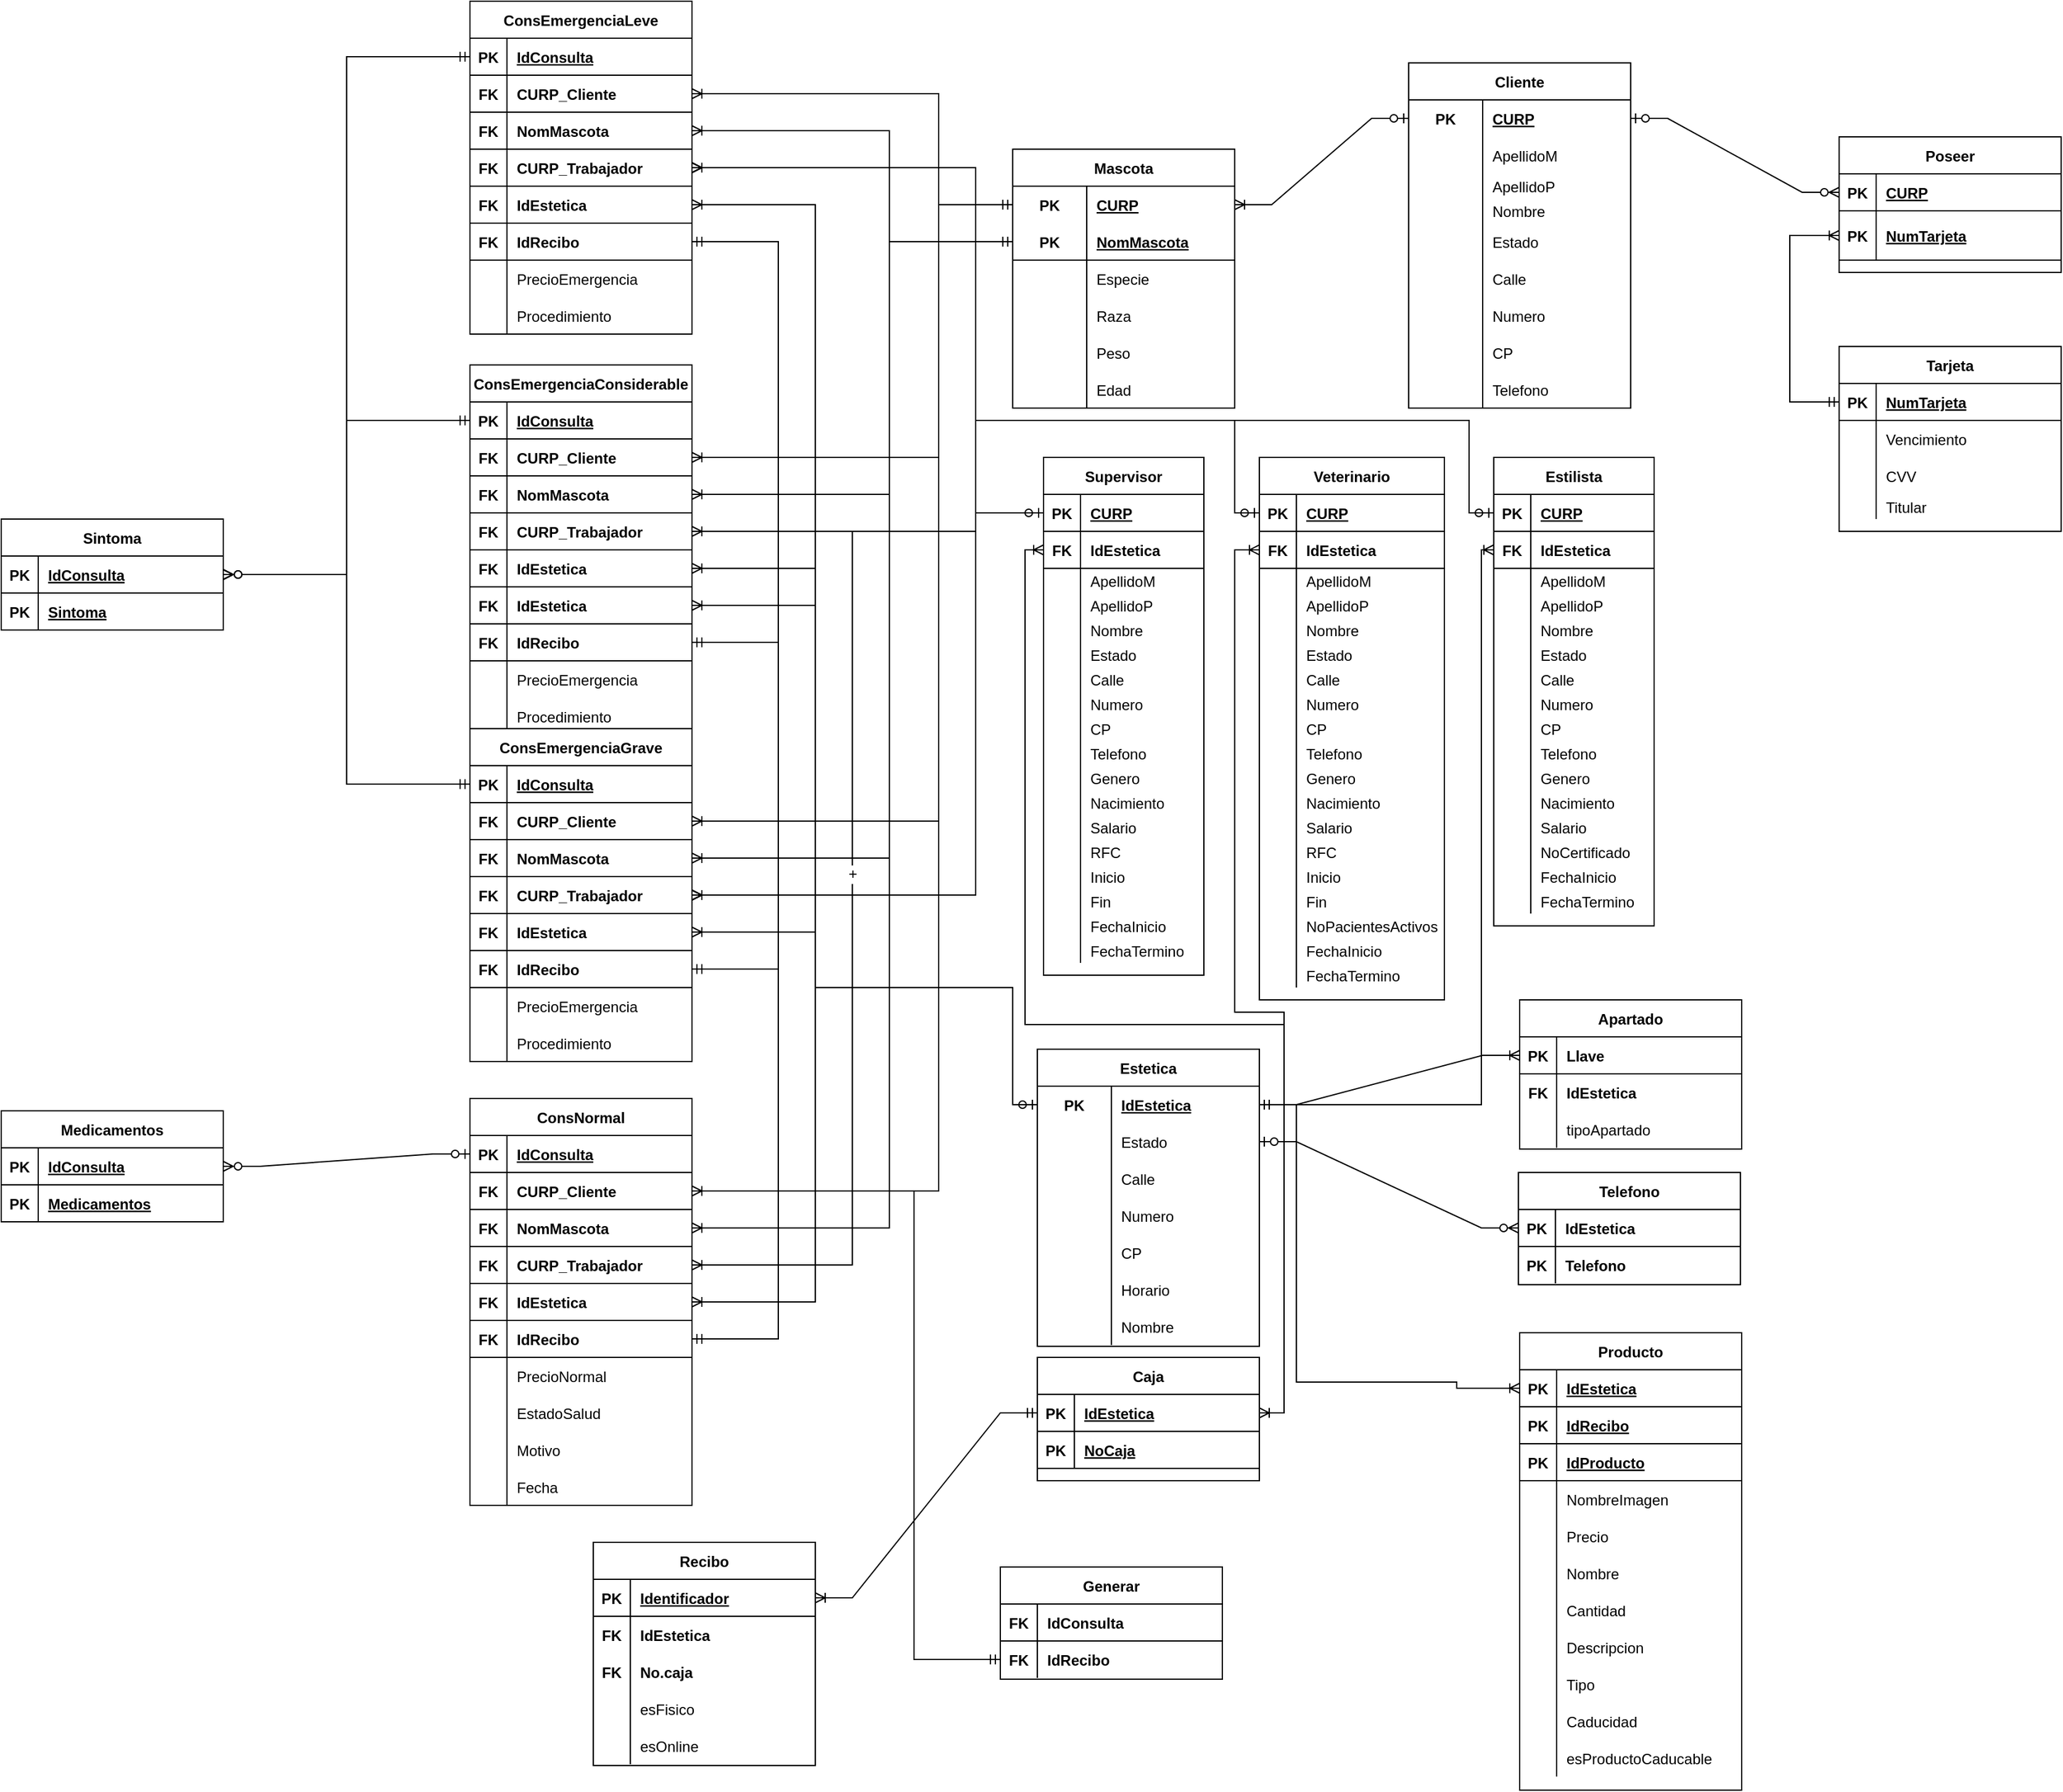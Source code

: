 <mxfile version="17.4.5" type="github">
  <diagram id="srW1yWKeXWpmYULfAVsb" name="Page-1">
    <mxGraphModel dx="2208" dy="764" grid="1" gridSize="10" guides="1" tooltips="1" connect="1" arrows="1" fold="1" page="1" pageScale="1" pageWidth="827" pageHeight="1169" math="0" shadow="0">
      <root>
        <mxCell id="0" />
        <mxCell id="1" parent="0" />
        <mxCell id="UiKITjQTMyFntn7ngmuM-1" value="ConsEmergenciaLeve" style="shape=table;startSize=30;container=1;collapsible=1;childLayout=tableLayout;fixedRows=1;rowLines=0;fontStyle=1;align=center;resizeLast=1;" parent="1" vertex="1">
          <mxGeometry x="300" y="20" width="180" height="270" as="geometry" />
        </mxCell>
        <mxCell id="UiKITjQTMyFntn7ngmuM-2" value="" style="shape=tableRow;horizontal=0;startSize=0;swimlaneHead=0;swimlaneBody=0;fillColor=none;collapsible=0;dropTarget=0;points=[[0,0.5],[1,0.5]];portConstraint=eastwest;top=0;left=0;right=0;bottom=1;" parent="UiKITjQTMyFntn7ngmuM-1" vertex="1">
          <mxGeometry y="30" width="180" height="30" as="geometry" />
        </mxCell>
        <mxCell id="UiKITjQTMyFntn7ngmuM-3" value="PK" style="shape=partialRectangle;connectable=0;fillColor=none;top=0;left=0;bottom=0;right=0;fontStyle=1;overflow=hidden;" parent="UiKITjQTMyFntn7ngmuM-2" vertex="1">
          <mxGeometry width="30" height="30" as="geometry">
            <mxRectangle width="30" height="30" as="alternateBounds" />
          </mxGeometry>
        </mxCell>
        <mxCell id="UiKITjQTMyFntn7ngmuM-4" value="IdConsulta" style="shape=partialRectangle;connectable=0;fillColor=none;top=0;left=0;bottom=0;right=0;align=left;spacingLeft=6;fontStyle=5;overflow=hidden;" parent="UiKITjQTMyFntn7ngmuM-2" vertex="1">
          <mxGeometry x="30" width="150" height="30" as="geometry">
            <mxRectangle width="150" height="30" as="alternateBounds" />
          </mxGeometry>
        </mxCell>
        <mxCell id="UiKITjQTMyFntn7ngmuM-157" value="" style="shape=tableRow;horizontal=0;startSize=0;swimlaneHead=0;swimlaneBody=0;fillColor=none;collapsible=0;dropTarget=0;points=[[0,0.5],[1,0.5]];portConstraint=eastwest;top=0;left=0;right=0;bottom=1;" parent="UiKITjQTMyFntn7ngmuM-1" vertex="1">
          <mxGeometry y="60" width="180" height="30" as="geometry" />
        </mxCell>
        <mxCell id="UiKITjQTMyFntn7ngmuM-158" value="FK" style="shape=partialRectangle;connectable=0;fillColor=none;top=0;left=0;bottom=0;right=0;fontStyle=1;overflow=hidden;" parent="UiKITjQTMyFntn7ngmuM-157" vertex="1">
          <mxGeometry width="30" height="30" as="geometry">
            <mxRectangle width="30" height="30" as="alternateBounds" />
          </mxGeometry>
        </mxCell>
        <mxCell id="UiKITjQTMyFntn7ngmuM-159" value="CURP_Cliente" style="shape=partialRectangle;connectable=0;fillColor=none;top=0;left=0;bottom=0;right=0;align=left;spacingLeft=6;fontStyle=1;overflow=hidden;" parent="UiKITjQTMyFntn7ngmuM-157" vertex="1">
          <mxGeometry x="30" width="150" height="30" as="geometry">
            <mxRectangle width="150" height="30" as="alternateBounds" />
          </mxGeometry>
        </mxCell>
        <mxCell id="UiKITjQTMyFntn7ngmuM-163" value="" style="shape=tableRow;horizontal=0;startSize=0;swimlaneHead=0;swimlaneBody=0;fillColor=none;collapsible=0;dropTarget=0;points=[[0,0.5],[1,0.5]];portConstraint=eastwest;top=0;left=0;right=0;bottom=1;" parent="UiKITjQTMyFntn7ngmuM-1" vertex="1">
          <mxGeometry y="90" width="180" height="30" as="geometry" />
        </mxCell>
        <mxCell id="UiKITjQTMyFntn7ngmuM-164" value="FK" style="shape=partialRectangle;connectable=0;fillColor=none;top=0;left=0;bottom=0;right=0;fontStyle=1;overflow=hidden;" parent="UiKITjQTMyFntn7ngmuM-163" vertex="1">
          <mxGeometry width="30" height="30" as="geometry">
            <mxRectangle width="30" height="30" as="alternateBounds" />
          </mxGeometry>
        </mxCell>
        <mxCell id="UiKITjQTMyFntn7ngmuM-165" value="NomMascota" style="shape=partialRectangle;connectable=0;fillColor=none;top=0;left=0;bottom=0;right=0;align=left;spacingLeft=6;fontStyle=1;overflow=hidden;" parent="UiKITjQTMyFntn7ngmuM-163" vertex="1">
          <mxGeometry x="30" width="150" height="30" as="geometry">
            <mxRectangle width="150" height="30" as="alternateBounds" />
          </mxGeometry>
        </mxCell>
        <mxCell id="UiKITjQTMyFntn7ngmuM-199" value="" style="shape=tableRow;horizontal=0;startSize=0;swimlaneHead=0;swimlaneBody=0;fillColor=none;collapsible=0;dropTarget=0;points=[[0,0.5],[1,0.5]];portConstraint=eastwest;top=0;left=0;right=0;bottom=1;" parent="UiKITjQTMyFntn7ngmuM-1" vertex="1">
          <mxGeometry y="120" width="180" height="30" as="geometry" />
        </mxCell>
        <mxCell id="UiKITjQTMyFntn7ngmuM-200" value="FK" style="shape=partialRectangle;connectable=0;fillColor=none;top=0;left=0;bottom=0;right=0;fontStyle=1;overflow=hidden;" parent="UiKITjQTMyFntn7ngmuM-199" vertex="1">
          <mxGeometry width="30" height="30" as="geometry">
            <mxRectangle width="30" height="30" as="alternateBounds" />
          </mxGeometry>
        </mxCell>
        <mxCell id="UiKITjQTMyFntn7ngmuM-201" value="CURP_Trabajador" style="shape=partialRectangle;connectable=0;fillColor=none;top=0;left=0;bottom=0;right=0;align=left;spacingLeft=6;fontStyle=1;overflow=hidden;" parent="UiKITjQTMyFntn7ngmuM-199" vertex="1">
          <mxGeometry x="30" width="150" height="30" as="geometry">
            <mxRectangle width="150" height="30" as="alternateBounds" />
          </mxGeometry>
        </mxCell>
        <mxCell id="UiKITjQTMyFntn7ngmuM-243" value="" style="shape=tableRow;horizontal=0;startSize=0;swimlaneHead=0;swimlaneBody=0;fillColor=none;collapsible=0;dropTarget=0;points=[[0,0.5],[1,0.5]];portConstraint=eastwest;top=0;left=0;right=0;bottom=1;" parent="UiKITjQTMyFntn7ngmuM-1" vertex="1">
          <mxGeometry y="150" width="180" height="30" as="geometry" />
        </mxCell>
        <mxCell id="UiKITjQTMyFntn7ngmuM-244" value="FK" style="shape=partialRectangle;connectable=0;fillColor=none;top=0;left=0;bottom=0;right=0;fontStyle=1;overflow=hidden;" parent="UiKITjQTMyFntn7ngmuM-243" vertex="1">
          <mxGeometry width="30" height="30" as="geometry">
            <mxRectangle width="30" height="30" as="alternateBounds" />
          </mxGeometry>
        </mxCell>
        <mxCell id="UiKITjQTMyFntn7ngmuM-245" value="IdEstetica" style="shape=partialRectangle;connectable=0;fillColor=none;top=0;left=0;bottom=0;right=0;align=left;spacingLeft=6;fontStyle=1;overflow=hidden;" parent="UiKITjQTMyFntn7ngmuM-243" vertex="1">
          <mxGeometry x="30" width="150" height="30" as="geometry">
            <mxRectangle width="150" height="30" as="alternateBounds" />
          </mxGeometry>
        </mxCell>
        <mxCell id="UiKITjQTMyFntn7ngmuM-280" value="" style="shape=tableRow;horizontal=0;startSize=0;swimlaneHead=0;swimlaneBody=0;fillColor=none;collapsible=0;dropTarget=0;points=[[0,0.5],[1,0.5]];portConstraint=eastwest;top=0;left=0;right=0;bottom=1;" parent="UiKITjQTMyFntn7ngmuM-1" vertex="1">
          <mxGeometry y="180" width="180" height="30" as="geometry" />
        </mxCell>
        <mxCell id="UiKITjQTMyFntn7ngmuM-281" value="FK" style="shape=partialRectangle;connectable=0;fillColor=none;top=0;left=0;bottom=0;right=0;fontStyle=1;overflow=hidden;" parent="UiKITjQTMyFntn7ngmuM-280" vertex="1">
          <mxGeometry width="30" height="30" as="geometry">
            <mxRectangle width="30" height="30" as="alternateBounds" />
          </mxGeometry>
        </mxCell>
        <mxCell id="UiKITjQTMyFntn7ngmuM-282" value="IdRecibo" style="shape=partialRectangle;connectable=0;fillColor=none;top=0;left=0;bottom=0;right=0;align=left;spacingLeft=6;fontStyle=1;overflow=hidden;" parent="UiKITjQTMyFntn7ngmuM-280" vertex="1">
          <mxGeometry x="30" width="150" height="30" as="geometry">
            <mxRectangle width="150" height="30" as="alternateBounds" />
          </mxGeometry>
        </mxCell>
        <mxCell id="UiKITjQTMyFntn7ngmuM-8" value="" style="shape=tableRow;horizontal=0;startSize=0;swimlaneHead=0;swimlaneBody=0;fillColor=none;collapsible=0;dropTarget=0;points=[[0,0.5],[1,0.5]];portConstraint=eastwest;top=0;left=0;right=0;bottom=0;" parent="UiKITjQTMyFntn7ngmuM-1" vertex="1">
          <mxGeometry y="210" width="180" height="30" as="geometry" />
        </mxCell>
        <mxCell id="UiKITjQTMyFntn7ngmuM-9" value="" style="shape=partialRectangle;connectable=0;fillColor=none;top=0;left=0;bottom=0;right=0;editable=1;overflow=hidden;" parent="UiKITjQTMyFntn7ngmuM-8" vertex="1">
          <mxGeometry width="30" height="30" as="geometry">
            <mxRectangle width="30" height="30" as="alternateBounds" />
          </mxGeometry>
        </mxCell>
        <mxCell id="UiKITjQTMyFntn7ngmuM-10" value="PrecioEmergencia" style="shape=partialRectangle;connectable=0;fillColor=none;top=0;left=0;bottom=0;right=0;align=left;spacingLeft=6;overflow=hidden;" parent="UiKITjQTMyFntn7ngmuM-8" vertex="1">
          <mxGeometry x="30" width="150" height="30" as="geometry">
            <mxRectangle width="150" height="30" as="alternateBounds" />
          </mxGeometry>
        </mxCell>
        <mxCell id="UiKITjQTMyFntn7ngmuM-11" value="" style="shape=tableRow;horizontal=0;startSize=0;swimlaneHead=0;swimlaneBody=0;fillColor=none;collapsible=0;dropTarget=0;points=[[0,0.5],[1,0.5]];portConstraint=eastwest;top=0;left=0;right=0;bottom=0;" parent="UiKITjQTMyFntn7ngmuM-1" vertex="1">
          <mxGeometry y="240" width="180" height="30" as="geometry" />
        </mxCell>
        <mxCell id="UiKITjQTMyFntn7ngmuM-12" value="" style="shape=partialRectangle;connectable=0;fillColor=none;top=0;left=0;bottom=0;right=0;editable=1;overflow=hidden;" parent="UiKITjQTMyFntn7ngmuM-11" vertex="1">
          <mxGeometry width="30" height="30" as="geometry">
            <mxRectangle width="30" height="30" as="alternateBounds" />
          </mxGeometry>
        </mxCell>
        <mxCell id="UiKITjQTMyFntn7ngmuM-13" value="Procedimiento" style="shape=partialRectangle;connectable=0;fillColor=none;top=0;left=0;bottom=0;right=0;align=left;spacingLeft=6;overflow=hidden;" parent="UiKITjQTMyFntn7ngmuM-11" vertex="1">
          <mxGeometry x="30" width="150" height="30" as="geometry">
            <mxRectangle width="150" height="30" as="alternateBounds" />
          </mxGeometry>
        </mxCell>
        <mxCell id="UiKITjQTMyFntn7ngmuM-15" value="ConsEmergenciaConsiderable" style="shape=table;startSize=30;container=1;collapsible=1;childLayout=tableLayout;fixedRows=1;rowLines=0;fontStyle=1;align=center;resizeLast=1;" parent="1" vertex="1">
          <mxGeometry x="300" y="315" width="180" height="300" as="geometry" />
        </mxCell>
        <mxCell id="UiKITjQTMyFntn7ngmuM-16" value="" style="shape=tableRow;horizontal=0;startSize=0;swimlaneHead=0;swimlaneBody=0;fillColor=none;collapsible=0;dropTarget=0;points=[[0,0.5],[1,0.5]];portConstraint=eastwest;top=0;left=0;right=0;bottom=1;" parent="UiKITjQTMyFntn7ngmuM-15" vertex="1">
          <mxGeometry y="30" width="180" height="30" as="geometry" />
        </mxCell>
        <mxCell id="UiKITjQTMyFntn7ngmuM-17" value="PK" style="shape=partialRectangle;connectable=0;fillColor=none;top=0;left=0;bottom=0;right=0;fontStyle=1;overflow=hidden;" parent="UiKITjQTMyFntn7ngmuM-16" vertex="1">
          <mxGeometry width="30" height="30" as="geometry">
            <mxRectangle width="30" height="30" as="alternateBounds" />
          </mxGeometry>
        </mxCell>
        <mxCell id="UiKITjQTMyFntn7ngmuM-18" value="IdConsulta" style="shape=partialRectangle;connectable=0;fillColor=none;top=0;left=0;bottom=0;right=0;align=left;spacingLeft=6;fontStyle=5;overflow=hidden;" parent="UiKITjQTMyFntn7ngmuM-16" vertex="1">
          <mxGeometry x="30" width="150" height="30" as="geometry">
            <mxRectangle width="150" height="30" as="alternateBounds" />
          </mxGeometry>
        </mxCell>
        <mxCell id="UiKITjQTMyFntn7ngmuM-180" value="" style="shape=tableRow;horizontal=0;startSize=0;swimlaneHead=0;swimlaneBody=0;fillColor=none;collapsible=0;dropTarget=0;points=[[0,0.5],[1,0.5]];portConstraint=eastwest;top=0;left=0;right=0;bottom=1;" parent="UiKITjQTMyFntn7ngmuM-15" vertex="1">
          <mxGeometry y="60" width="180" height="30" as="geometry" />
        </mxCell>
        <mxCell id="UiKITjQTMyFntn7ngmuM-181" value="FK" style="shape=partialRectangle;connectable=0;fillColor=none;top=0;left=0;bottom=0;right=0;fontStyle=1;overflow=hidden;" parent="UiKITjQTMyFntn7ngmuM-180" vertex="1">
          <mxGeometry width="30" height="30" as="geometry">
            <mxRectangle width="30" height="30" as="alternateBounds" />
          </mxGeometry>
        </mxCell>
        <mxCell id="UiKITjQTMyFntn7ngmuM-182" value="CURP_Cliente" style="shape=partialRectangle;connectable=0;fillColor=none;top=0;left=0;bottom=0;right=0;align=left;spacingLeft=6;fontStyle=1;overflow=hidden;" parent="UiKITjQTMyFntn7ngmuM-180" vertex="1">
          <mxGeometry x="30" width="150" height="30" as="geometry">
            <mxRectangle width="150" height="30" as="alternateBounds" />
          </mxGeometry>
        </mxCell>
        <mxCell id="UiKITjQTMyFntn7ngmuM-177" value="" style="shape=tableRow;horizontal=0;startSize=0;swimlaneHead=0;swimlaneBody=0;fillColor=none;collapsible=0;dropTarget=0;points=[[0,0.5],[1,0.5]];portConstraint=eastwest;top=0;left=0;right=0;bottom=1;" parent="UiKITjQTMyFntn7ngmuM-15" vertex="1">
          <mxGeometry y="90" width="180" height="30" as="geometry" />
        </mxCell>
        <mxCell id="UiKITjQTMyFntn7ngmuM-178" value="FK" style="shape=partialRectangle;connectable=0;fillColor=none;top=0;left=0;bottom=0;right=0;fontStyle=1;overflow=hidden;" parent="UiKITjQTMyFntn7ngmuM-177" vertex="1">
          <mxGeometry width="30" height="30" as="geometry">
            <mxRectangle width="30" height="30" as="alternateBounds" />
          </mxGeometry>
        </mxCell>
        <mxCell id="UiKITjQTMyFntn7ngmuM-179" value="NomMascota" style="shape=partialRectangle;connectable=0;fillColor=none;top=0;left=0;bottom=0;right=0;align=left;spacingLeft=6;fontStyle=1;overflow=hidden;" parent="UiKITjQTMyFntn7ngmuM-177" vertex="1">
          <mxGeometry x="30" width="150" height="30" as="geometry">
            <mxRectangle width="150" height="30" as="alternateBounds" />
          </mxGeometry>
        </mxCell>
        <mxCell id="UiKITjQTMyFntn7ngmuM-218" value="" style="shape=tableRow;horizontal=0;startSize=0;swimlaneHead=0;swimlaneBody=0;fillColor=none;collapsible=0;dropTarget=0;points=[[0,0.5],[1,0.5]];portConstraint=eastwest;top=0;left=0;right=0;bottom=1;" parent="UiKITjQTMyFntn7ngmuM-15" vertex="1">
          <mxGeometry y="120" width="180" height="30" as="geometry" />
        </mxCell>
        <mxCell id="UiKITjQTMyFntn7ngmuM-219" value="FK" style="shape=partialRectangle;connectable=0;fillColor=none;top=0;left=0;bottom=0;right=0;fontStyle=1;overflow=hidden;" parent="UiKITjQTMyFntn7ngmuM-218" vertex="1">
          <mxGeometry width="30" height="30" as="geometry">
            <mxRectangle width="30" height="30" as="alternateBounds" />
          </mxGeometry>
        </mxCell>
        <mxCell id="UiKITjQTMyFntn7ngmuM-220" value="CURP_Trabajador" style="shape=partialRectangle;connectable=0;fillColor=none;top=0;left=0;bottom=0;right=0;align=left;spacingLeft=6;fontStyle=1;overflow=hidden;" parent="UiKITjQTMyFntn7ngmuM-218" vertex="1">
          <mxGeometry x="30" width="150" height="30" as="geometry">
            <mxRectangle width="150" height="30" as="alternateBounds" />
          </mxGeometry>
        </mxCell>
        <mxCell id="UiKITjQTMyFntn7ngmuM-268" value="" style="shape=tableRow;horizontal=0;startSize=0;swimlaneHead=0;swimlaneBody=0;fillColor=none;collapsible=0;dropTarget=0;points=[[0,0.5],[1,0.5]];portConstraint=eastwest;top=0;left=0;right=0;bottom=1;" parent="UiKITjQTMyFntn7ngmuM-15" vertex="1">
          <mxGeometry y="150" width="180" height="30" as="geometry" />
        </mxCell>
        <mxCell id="UiKITjQTMyFntn7ngmuM-269" value="FK" style="shape=partialRectangle;connectable=0;fillColor=none;top=0;left=0;bottom=0;right=0;fontStyle=1;overflow=hidden;" parent="UiKITjQTMyFntn7ngmuM-268" vertex="1">
          <mxGeometry width="30" height="30" as="geometry">
            <mxRectangle width="30" height="30" as="alternateBounds" />
          </mxGeometry>
        </mxCell>
        <mxCell id="UiKITjQTMyFntn7ngmuM-270" value="IdEstetica" style="shape=partialRectangle;connectable=0;fillColor=none;top=0;left=0;bottom=0;right=0;align=left;spacingLeft=6;fontStyle=1;overflow=hidden;" parent="UiKITjQTMyFntn7ngmuM-268" vertex="1">
          <mxGeometry x="30" width="150" height="30" as="geometry">
            <mxRectangle width="150" height="30" as="alternateBounds" />
          </mxGeometry>
        </mxCell>
        <mxCell id="UiKITjQTMyFntn7ngmuM-405" value="" style="shape=tableRow;horizontal=0;startSize=0;swimlaneHead=0;swimlaneBody=0;fillColor=none;collapsible=0;dropTarget=0;points=[[0,0.5],[1,0.5]];portConstraint=eastwest;top=0;left=0;right=0;bottom=1;" parent="UiKITjQTMyFntn7ngmuM-15" vertex="1">
          <mxGeometry y="180" width="180" height="30" as="geometry" />
        </mxCell>
        <mxCell id="UiKITjQTMyFntn7ngmuM-406" value="FK" style="shape=partialRectangle;connectable=0;fillColor=none;top=0;left=0;bottom=0;right=0;fontStyle=1;overflow=hidden;" parent="UiKITjQTMyFntn7ngmuM-405" vertex="1">
          <mxGeometry width="30" height="30" as="geometry">
            <mxRectangle width="30" height="30" as="alternateBounds" />
          </mxGeometry>
        </mxCell>
        <mxCell id="UiKITjQTMyFntn7ngmuM-407" value="IdEstetica" style="shape=partialRectangle;connectable=0;fillColor=none;top=0;left=0;bottom=0;right=0;align=left;spacingLeft=6;fontStyle=1;overflow=hidden;" parent="UiKITjQTMyFntn7ngmuM-405" vertex="1">
          <mxGeometry x="30" width="150" height="30" as="geometry">
            <mxRectangle width="150" height="30" as="alternateBounds" />
          </mxGeometry>
        </mxCell>
        <mxCell id="UiKITjQTMyFntn7ngmuM-283" value="" style="shape=tableRow;horizontal=0;startSize=0;swimlaneHead=0;swimlaneBody=0;fillColor=none;collapsible=0;dropTarget=0;points=[[0,0.5],[1,0.5]];portConstraint=eastwest;top=0;left=0;right=0;bottom=1;" parent="UiKITjQTMyFntn7ngmuM-15" vertex="1">
          <mxGeometry y="210" width="180" height="30" as="geometry" />
        </mxCell>
        <mxCell id="UiKITjQTMyFntn7ngmuM-284" value="FK" style="shape=partialRectangle;connectable=0;fillColor=none;top=0;left=0;bottom=0;right=0;fontStyle=1;overflow=hidden;" parent="UiKITjQTMyFntn7ngmuM-283" vertex="1">
          <mxGeometry width="30" height="30" as="geometry">
            <mxRectangle width="30" height="30" as="alternateBounds" />
          </mxGeometry>
        </mxCell>
        <mxCell id="UiKITjQTMyFntn7ngmuM-285" value="IdRecibo" style="shape=partialRectangle;connectable=0;fillColor=none;top=0;left=0;bottom=0;right=0;align=left;spacingLeft=6;fontStyle=1;overflow=hidden;" parent="UiKITjQTMyFntn7ngmuM-283" vertex="1">
          <mxGeometry x="30" width="150" height="30" as="geometry">
            <mxRectangle width="150" height="30" as="alternateBounds" />
          </mxGeometry>
        </mxCell>
        <mxCell id="UiKITjQTMyFntn7ngmuM-22" value="" style="shape=tableRow;horizontal=0;startSize=0;swimlaneHead=0;swimlaneBody=0;fillColor=none;collapsible=0;dropTarget=0;points=[[0,0.5],[1,0.5]];portConstraint=eastwest;top=0;left=0;right=0;bottom=0;" parent="UiKITjQTMyFntn7ngmuM-15" vertex="1">
          <mxGeometry y="240" width="180" height="30" as="geometry" />
        </mxCell>
        <mxCell id="UiKITjQTMyFntn7ngmuM-23" value="" style="shape=partialRectangle;connectable=0;fillColor=none;top=0;left=0;bottom=0;right=0;editable=1;overflow=hidden;" parent="UiKITjQTMyFntn7ngmuM-22" vertex="1">
          <mxGeometry width="30" height="30" as="geometry">
            <mxRectangle width="30" height="30" as="alternateBounds" />
          </mxGeometry>
        </mxCell>
        <mxCell id="UiKITjQTMyFntn7ngmuM-24" value="PrecioEmergencia" style="shape=partialRectangle;connectable=0;fillColor=none;top=0;left=0;bottom=0;right=0;align=left;spacingLeft=6;overflow=hidden;" parent="UiKITjQTMyFntn7ngmuM-22" vertex="1">
          <mxGeometry x="30" width="150" height="30" as="geometry">
            <mxRectangle width="150" height="30" as="alternateBounds" />
          </mxGeometry>
        </mxCell>
        <mxCell id="UiKITjQTMyFntn7ngmuM-25" value="" style="shape=tableRow;horizontal=0;startSize=0;swimlaneHead=0;swimlaneBody=0;fillColor=none;collapsible=0;dropTarget=0;points=[[0,0.5],[1,0.5]];portConstraint=eastwest;top=0;left=0;right=0;bottom=0;" parent="UiKITjQTMyFntn7ngmuM-15" vertex="1">
          <mxGeometry y="270" width="180" height="30" as="geometry" />
        </mxCell>
        <mxCell id="UiKITjQTMyFntn7ngmuM-26" value="" style="shape=partialRectangle;connectable=0;fillColor=none;top=0;left=0;bottom=0;right=0;editable=1;overflow=hidden;" parent="UiKITjQTMyFntn7ngmuM-25" vertex="1">
          <mxGeometry width="30" height="30" as="geometry">
            <mxRectangle width="30" height="30" as="alternateBounds" />
          </mxGeometry>
        </mxCell>
        <mxCell id="UiKITjQTMyFntn7ngmuM-27" value="Procedimiento" style="shape=partialRectangle;connectable=0;fillColor=none;top=0;left=0;bottom=0;right=0;align=left;spacingLeft=6;overflow=hidden;" parent="UiKITjQTMyFntn7ngmuM-25" vertex="1">
          <mxGeometry x="30" width="150" height="30" as="geometry">
            <mxRectangle width="150" height="30" as="alternateBounds" />
          </mxGeometry>
        </mxCell>
        <mxCell id="UiKITjQTMyFntn7ngmuM-28" value="ConsEmergenciaGrave" style="shape=table;startSize=30;container=1;collapsible=1;childLayout=tableLayout;fixedRows=1;rowLines=0;fontStyle=1;align=center;resizeLast=1;" parent="1" vertex="1">
          <mxGeometry x="300" y="610" width="180" height="270" as="geometry" />
        </mxCell>
        <mxCell id="UiKITjQTMyFntn7ngmuM-29" value="" style="shape=tableRow;horizontal=0;startSize=0;swimlaneHead=0;swimlaneBody=0;fillColor=none;collapsible=0;dropTarget=0;points=[[0,0.5],[1,0.5]];portConstraint=eastwest;top=0;left=0;right=0;bottom=1;" parent="UiKITjQTMyFntn7ngmuM-28" vertex="1">
          <mxGeometry y="30" width="180" height="30" as="geometry" />
        </mxCell>
        <mxCell id="UiKITjQTMyFntn7ngmuM-30" value="PK" style="shape=partialRectangle;connectable=0;fillColor=none;top=0;left=0;bottom=0;right=0;fontStyle=1;overflow=hidden;" parent="UiKITjQTMyFntn7ngmuM-29" vertex="1">
          <mxGeometry width="30" height="30" as="geometry">
            <mxRectangle width="30" height="30" as="alternateBounds" />
          </mxGeometry>
        </mxCell>
        <mxCell id="UiKITjQTMyFntn7ngmuM-31" value="IdConsulta" style="shape=partialRectangle;connectable=0;fillColor=none;top=0;left=0;bottom=0;right=0;align=left;spacingLeft=6;fontStyle=5;overflow=hidden;" parent="UiKITjQTMyFntn7ngmuM-29" vertex="1">
          <mxGeometry x="30" width="150" height="30" as="geometry">
            <mxRectangle width="150" height="30" as="alternateBounds" />
          </mxGeometry>
        </mxCell>
        <mxCell id="UiKITjQTMyFntn7ngmuM-187" value="" style="shape=tableRow;horizontal=0;startSize=0;swimlaneHead=0;swimlaneBody=0;fillColor=none;collapsible=0;dropTarget=0;points=[[0,0.5],[1,0.5]];portConstraint=eastwest;top=0;left=0;right=0;bottom=1;" parent="UiKITjQTMyFntn7ngmuM-28" vertex="1">
          <mxGeometry y="60" width="180" height="30" as="geometry" />
        </mxCell>
        <mxCell id="UiKITjQTMyFntn7ngmuM-188" value="FK" style="shape=partialRectangle;connectable=0;fillColor=none;top=0;left=0;bottom=0;right=0;fontStyle=1;overflow=hidden;" parent="UiKITjQTMyFntn7ngmuM-187" vertex="1">
          <mxGeometry width="30" height="30" as="geometry">
            <mxRectangle width="30" height="30" as="alternateBounds" />
          </mxGeometry>
        </mxCell>
        <mxCell id="UiKITjQTMyFntn7ngmuM-189" value="CURP_Cliente" style="shape=partialRectangle;connectable=0;fillColor=none;top=0;left=0;bottom=0;right=0;align=left;spacingLeft=6;fontStyle=1;overflow=hidden;" parent="UiKITjQTMyFntn7ngmuM-187" vertex="1">
          <mxGeometry x="30" width="150" height="30" as="geometry">
            <mxRectangle width="150" height="30" as="alternateBounds" />
          </mxGeometry>
        </mxCell>
        <mxCell id="UiKITjQTMyFntn7ngmuM-190" value="" style="shape=tableRow;horizontal=0;startSize=0;swimlaneHead=0;swimlaneBody=0;fillColor=none;collapsible=0;dropTarget=0;points=[[0,0.5],[1,0.5]];portConstraint=eastwest;top=0;left=0;right=0;bottom=1;" parent="UiKITjQTMyFntn7ngmuM-28" vertex="1">
          <mxGeometry y="90" width="180" height="30" as="geometry" />
        </mxCell>
        <mxCell id="UiKITjQTMyFntn7ngmuM-191" value="FK" style="shape=partialRectangle;connectable=0;fillColor=none;top=0;left=0;bottom=0;right=0;fontStyle=1;overflow=hidden;" parent="UiKITjQTMyFntn7ngmuM-190" vertex="1">
          <mxGeometry width="30" height="30" as="geometry">
            <mxRectangle width="30" height="30" as="alternateBounds" />
          </mxGeometry>
        </mxCell>
        <mxCell id="UiKITjQTMyFntn7ngmuM-192" value="NomMascota" style="shape=partialRectangle;connectable=0;fillColor=none;top=0;left=0;bottom=0;right=0;align=left;spacingLeft=6;fontStyle=1;overflow=hidden;" parent="UiKITjQTMyFntn7ngmuM-190" vertex="1">
          <mxGeometry x="30" width="150" height="30" as="geometry">
            <mxRectangle width="150" height="30" as="alternateBounds" />
          </mxGeometry>
        </mxCell>
        <mxCell id="UiKITjQTMyFntn7ngmuM-237" value="" style="shape=tableRow;horizontal=0;startSize=0;swimlaneHead=0;swimlaneBody=0;fillColor=none;collapsible=0;dropTarget=0;points=[[0,0.5],[1,0.5]];portConstraint=eastwest;top=0;left=0;right=0;bottom=1;" parent="UiKITjQTMyFntn7ngmuM-28" vertex="1">
          <mxGeometry y="120" width="180" height="30" as="geometry" />
        </mxCell>
        <mxCell id="UiKITjQTMyFntn7ngmuM-238" value="FK" style="shape=partialRectangle;connectable=0;fillColor=none;top=0;left=0;bottom=0;right=0;fontStyle=1;overflow=hidden;" parent="UiKITjQTMyFntn7ngmuM-237" vertex="1">
          <mxGeometry width="30" height="30" as="geometry">
            <mxRectangle width="30" height="30" as="alternateBounds" />
          </mxGeometry>
        </mxCell>
        <mxCell id="UiKITjQTMyFntn7ngmuM-239" value="CURP_Trabajador" style="shape=partialRectangle;connectable=0;fillColor=none;top=0;left=0;bottom=0;right=0;align=left;spacingLeft=6;fontStyle=1;overflow=hidden;" parent="UiKITjQTMyFntn7ngmuM-237" vertex="1">
          <mxGeometry x="30" width="150" height="30" as="geometry">
            <mxRectangle width="150" height="30" as="alternateBounds" />
          </mxGeometry>
        </mxCell>
        <mxCell id="UiKITjQTMyFntn7ngmuM-271" value="" style="shape=tableRow;horizontal=0;startSize=0;swimlaneHead=0;swimlaneBody=0;fillColor=none;collapsible=0;dropTarget=0;points=[[0,0.5],[1,0.5]];portConstraint=eastwest;top=0;left=0;right=0;bottom=1;" parent="UiKITjQTMyFntn7ngmuM-28" vertex="1">
          <mxGeometry y="150" width="180" height="30" as="geometry" />
        </mxCell>
        <mxCell id="UiKITjQTMyFntn7ngmuM-272" value="FK" style="shape=partialRectangle;connectable=0;fillColor=none;top=0;left=0;bottom=0;right=0;fontStyle=1;overflow=hidden;" parent="UiKITjQTMyFntn7ngmuM-271" vertex="1">
          <mxGeometry width="30" height="30" as="geometry">
            <mxRectangle width="30" height="30" as="alternateBounds" />
          </mxGeometry>
        </mxCell>
        <mxCell id="UiKITjQTMyFntn7ngmuM-273" value="IdEstetica" style="shape=partialRectangle;connectable=0;fillColor=none;top=0;left=0;bottom=0;right=0;align=left;spacingLeft=6;fontStyle=1;overflow=hidden;" parent="UiKITjQTMyFntn7ngmuM-271" vertex="1">
          <mxGeometry x="30" width="150" height="30" as="geometry">
            <mxRectangle width="150" height="30" as="alternateBounds" />
          </mxGeometry>
        </mxCell>
        <mxCell id="UiKITjQTMyFntn7ngmuM-286" value="" style="shape=tableRow;horizontal=0;startSize=0;swimlaneHead=0;swimlaneBody=0;fillColor=none;collapsible=0;dropTarget=0;points=[[0,0.5],[1,0.5]];portConstraint=eastwest;top=0;left=0;right=0;bottom=1;" parent="UiKITjQTMyFntn7ngmuM-28" vertex="1">
          <mxGeometry y="180" width="180" height="30" as="geometry" />
        </mxCell>
        <mxCell id="UiKITjQTMyFntn7ngmuM-287" value="FK" style="shape=partialRectangle;connectable=0;fillColor=none;top=0;left=0;bottom=0;right=0;fontStyle=1;overflow=hidden;" parent="UiKITjQTMyFntn7ngmuM-286" vertex="1">
          <mxGeometry width="30" height="30" as="geometry">
            <mxRectangle width="30" height="30" as="alternateBounds" />
          </mxGeometry>
        </mxCell>
        <mxCell id="UiKITjQTMyFntn7ngmuM-288" value="IdRecibo" style="shape=partialRectangle;connectable=0;fillColor=none;top=0;left=0;bottom=0;right=0;align=left;spacingLeft=6;fontStyle=1;overflow=hidden;" parent="UiKITjQTMyFntn7ngmuM-286" vertex="1">
          <mxGeometry x="30" width="150" height="30" as="geometry">
            <mxRectangle width="150" height="30" as="alternateBounds" />
          </mxGeometry>
        </mxCell>
        <mxCell id="UiKITjQTMyFntn7ngmuM-35" value="" style="shape=tableRow;horizontal=0;startSize=0;swimlaneHead=0;swimlaneBody=0;fillColor=none;collapsible=0;dropTarget=0;points=[[0,0.5],[1,0.5]];portConstraint=eastwest;top=0;left=0;right=0;bottom=0;" parent="UiKITjQTMyFntn7ngmuM-28" vertex="1">
          <mxGeometry y="210" width="180" height="30" as="geometry" />
        </mxCell>
        <mxCell id="UiKITjQTMyFntn7ngmuM-36" value="" style="shape=partialRectangle;connectable=0;fillColor=none;top=0;left=0;bottom=0;right=0;editable=1;overflow=hidden;" parent="UiKITjQTMyFntn7ngmuM-35" vertex="1">
          <mxGeometry width="30" height="30" as="geometry">
            <mxRectangle width="30" height="30" as="alternateBounds" />
          </mxGeometry>
        </mxCell>
        <mxCell id="UiKITjQTMyFntn7ngmuM-37" value="PrecioEmergencia" style="shape=partialRectangle;connectable=0;fillColor=none;top=0;left=0;bottom=0;right=0;align=left;spacingLeft=6;overflow=hidden;" parent="UiKITjQTMyFntn7ngmuM-35" vertex="1">
          <mxGeometry x="30" width="150" height="30" as="geometry">
            <mxRectangle width="150" height="30" as="alternateBounds" />
          </mxGeometry>
        </mxCell>
        <mxCell id="UiKITjQTMyFntn7ngmuM-38" value="" style="shape=tableRow;horizontal=0;startSize=0;swimlaneHead=0;swimlaneBody=0;fillColor=none;collapsible=0;dropTarget=0;points=[[0,0.5],[1,0.5]];portConstraint=eastwest;top=0;left=0;right=0;bottom=0;" parent="UiKITjQTMyFntn7ngmuM-28" vertex="1">
          <mxGeometry y="240" width="180" height="30" as="geometry" />
        </mxCell>
        <mxCell id="UiKITjQTMyFntn7ngmuM-39" value="" style="shape=partialRectangle;connectable=0;fillColor=none;top=0;left=0;bottom=0;right=0;editable=1;overflow=hidden;" parent="UiKITjQTMyFntn7ngmuM-38" vertex="1">
          <mxGeometry width="30" height="30" as="geometry">
            <mxRectangle width="30" height="30" as="alternateBounds" />
          </mxGeometry>
        </mxCell>
        <mxCell id="UiKITjQTMyFntn7ngmuM-40" value="Procedimiento" style="shape=partialRectangle;connectable=0;fillColor=none;top=0;left=0;bottom=0;right=0;align=left;spacingLeft=6;overflow=hidden;" parent="UiKITjQTMyFntn7ngmuM-38" vertex="1">
          <mxGeometry x="30" width="150" height="30" as="geometry">
            <mxRectangle width="150" height="30" as="alternateBounds" />
          </mxGeometry>
        </mxCell>
        <mxCell id="UiKITjQTMyFntn7ngmuM-41" value="ConsNormal" style="shape=table;startSize=30;container=1;collapsible=1;childLayout=tableLayout;fixedRows=1;rowLines=0;fontStyle=1;align=center;resizeLast=1;" parent="1" vertex="1">
          <mxGeometry x="300" y="910" width="180" height="330" as="geometry" />
        </mxCell>
        <mxCell id="UiKITjQTMyFntn7ngmuM-42" value="" style="shape=tableRow;horizontal=0;startSize=0;swimlaneHead=0;swimlaneBody=0;fillColor=none;collapsible=0;dropTarget=0;points=[[0,0.5],[1,0.5]];portConstraint=eastwest;top=0;left=0;right=0;bottom=1;" parent="UiKITjQTMyFntn7ngmuM-41" vertex="1">
          <mxGeometry y="30" width="180" height="30" as="geometry" />
        </mxCell>
        <mxCell id="UiKITjQTMyFntn7ngmuM-43" value="PK" style="shape=partialRectangle;connectable=0;fillColor=none;top=0;left=0;bottom=0;right=0;fontStyle=1;overflow=hidden;" parent="UiKITjQTMyFntn7ngmuM-42" vertex="1">
          <mxGeometry width="30" height="30" as="geometry">
            <mxRectangle width="30" height="30" as="alternateBounds" />
          </mxGeometry>
        </mxCell>
        <mxCell id="UiKITjQTMyFntn7ngmuM-44" value="IdConsulta" style="shape=partialRectangle;connectable=0;fillColor=none;top=0;left=0;bottom=0;right=0;align=left;spacingLeft=6;fontStyle=5;overflow=hidden;" parent="UiKITjQTMyFntn7ngmuM-42" vertex="1">
          <mxGeometry x="30" width="150" height="30" as="geometry">
            <mxRectangle width="150" height="30" as="alternateBounds" />
          </mxGeometry>
        </mxCell>
        <mxCell id="UiKITjQTMyFntn7ngmuM-193" value="" style="shape=tableRow;horizontal=0;startSize=0;swimlaneHead=0;swimlaneBody=0;fillColor=none;collapsible=0;dropTarget=0;points=[[0,0.5],[1,0.5]];portConstraint=eastwest;top=0;left=0;right=0;bottom=1;" parent="UiKITjQTMyFntn7ngmuM-41" vertex="1">
          <mxGeometry y="60" width="180" height="30" as="geometry" />
        </mxCell>
        <mxCell id="UiKITjQTMyFntn7ngmuM-194" value="FK" style="shape=partialRectangle;connectable=0;fillColor=none;top=0;left=0;bottom=0;right=0;fontStyle=1;overflow=hidden;" parent="UiKITjQTMyFntn7ngmuM-193" vertex="1">
          <mxGeometry width="30" height="30" as="geometry">
            <mxRectangle width="30" height="30" as="alternateBounds" />
          </mxGeometry>
        </mxCell>
        <mxCell id="UiKITjQTMyFntn7ngmuM-195" value="CURP_Cliente" style="shape=partialRectangle;connectable=0;fillColor=none;top=0;left=0;bottom=0;right=0;align=left;spacingLeft=6;fontStyle=1;overflow=hidden;" parent="UiKITjQTMyFntn7ngmuM-193" vertex="1">
          <mxGeometry x="30" width="150" height="30" as="geometry">
            <mxRectangle width="150" height="30" as="alternateBounds" />
          </mxGeometry>
        </mxCell>
        <mxCell id="UiKITjQTMyFntn7ngmuM-196" value="" style="shape=tableRow;horizontal=0;startSize=0;swimlaneHead=0;swimlaneBody=0;fillColor=none;collapsible=0;dropTarget=0;points=[[0,0.5],[1,0.5]];portConstraint=eastwest;top=0;left=0;right=0;bottom=1;" parent="UiKITjQTMyFntn7ngmuM-41" vertex="1">
          <mxGeometry y="90" width="180" height="30" as="geometry" />
        </mxCell>
        <mxCell id="UiKITjQTMyFntn7ngmuM-197" value="FK" style="shape=partialRectangle;connectable=0;fillColor=none;top=0;left=0;bottom=0;right=0;fontStyle=1;overflow=hidden;" parent="UiKITjQTMyFntn7ngmuM-196" vertex="1">
          <mxGeometry width="30" height="30" as="geometry">
            <mxRectangle width="30" height="30" as="alternateBounds" />
          </mxGeometry>
        </mxCell>
        <mxCell id="UiKITjQTMyFntn7ngmuM-198" value="NomMascota" style="shape=partialRectangle;connectable=0;fillColor=none;top=0;left=0;bottom=0;right=0;align=left;spacingLeft=6;fontStyle=1;overflow=hidden;" parent="UiKITjQTMyFntn7ngmuM-196" vertex="1">
          <mxGeometry x="30" width="150" height="30" as="geometry">
            <mxRectangle width="150" height="30" as="alternateBounds" />
          </mxGeometry>
        </mxCell>
        <mxCell id="UiKITjQTMyFntn7ngmuM-240" value="" style="shape=tableRow;horizontal=0;startSize=0;swimlaneHead=0;swimlaneBody=0;fillColor=none;collapsible=0;dropTarget=0;points=[[0,0.5],[1,0.5]];portConstraint=eastwest;top=0;left=0;right=0;bottom=1;" parent="UiKITjQTMyFntn7ngmuM-41" vertex="1">
          <mxGeometry y="120" width="180" height="30" as="geometry" />
        </mxCell>
        <mxCell id="UiKITjQTMyFntn7ngmuM-241" value="FK" style="shape=partialRectangle;connectable=0;fillColor=none;top=0;left=0;bottom=0;right=0;fontStyle=1;overflow=hidden;" parent="UiKITjQTMyFntn7ngmuM-240" vertex="1">
          <mxGeometry width="30" height="30" as="geometry">
            <mxRectangle width="30" height="30" as="alternateBounds" />
          </mxGeometry>
        </mxCell>
        <mxCell id="UiKITjQTMyFntn7ngmuM-242" value="CURP_Trabajador" style="shape=partialRectangle;connectable=0;fillColor=none;top=0;left=0;bottom=0;right=0;align=left;spacingLeft=6;fontStyle=1;overflow=hidden;" parent="UiKITjQTMyFntn7ngmuM-240" vertex="1">
          <mxGeometry x="30" width="150" height="30" as="geometry">
            <mxRectangle width="150" height="30" as="alternateBounds" />
          </mxGeometry>
        </mxCell>
        <mxCell id="UiKITjQTMyFntn7ngmuM-274" value="" style="shape=tableRow;horizontal=0;startSize=0;swimlaneHead=0;swimlaneBody=0;fillColor=none;collapsible=0;dropTarget=0;points=[[0,0.5],[1,0.5]];portConstraint=eastwest;top=0;left=0;right=0;bottom=1;" parent="UiKITjQTMyFntn7ngmuM-41" vertex="1">
          <mxGeometry y="150" width="180" height="30" as="geometry" />
        </mxCell>
        <mxCell id="UiKITjQTMyFntn7ngmuM-275" value="FK" style="shape=partialRectangle;connectable=0;fillColor=none;top=0;left=0;bottom=0;right=0;fontStyle=1;overflow=hidden;" parent="UiKITjQTMyFntn7ngmuM-274" vertex="1">
          <mxGeometry width="30" height="30" as="geometry">
            <mxRectangle width="30" height="30" as="alternateBounds" />
          </mxGeometry>
        </mxCell>
        <mxCell id="UiKITjQTMyFntn7ngmuM-276" value="IdEstetica" style="shape=partialRectangle;connectable=0;fillColor=none;top=0;left=0;bottom=0;right=0;align=left;spacingLeft=6;fontStyle=1;overflow=hidden;labelBorderColor=none;" parent="UiKITjQTMyFntn7ngmuM-274" vertex="1">
          <mxGeometry x="30" width="150" height="30" as="geometry">
            <mxRectangle width="150" height="30" as="alternateBounds" />
          </mxGeometry>
        </mxCell>
        <mxCell id="UiKITjQTMyFntn7ngmuM-289" value="" style="shape=tableRow;horizontal=0;startSize=0;swimlaneHead=0;swimlaneBody=0;fillColor=none;collapsible=0;dropTarget=0;points=[[0,0.5],[1,0.5]];portConstraint=eastwest;top=0;left=0;right=0;bottom=1;" parent="UiKITjQTMyFntn7ngmuM-41" vertex="1">
          <mxGeometry y="180" width="180" height="30" as="geometry" />
        </mxCell>
        <mxCell id="UiKITjQTMyFntn7ngmuM-290" value="FK" style="shape=partialRectangle;connectable=0;fillColor=none;top=0;left=0;bottom=0;right=0;fontStyle=1;overflow=hidden;" parent="UiKITjQTMyFntn7ngmuM-289" vertex="1">
          <mxGeometry width="30" height="30" as="geometry">
            <mxRectangle width="30" height="30" as="alternateBounds" />
          </mxGeometry>
        </mxCell>
        <mxCell id="UiKITjQTMyFntn7ngmuM-291" value="IdRecibo" style="shape=partialRectangle;connectable=0;fillColor=none;top=0;left=0;bottom=0;right=0;align=left;spacingLeft=6;fontStyle=1;overflow=hidden;labelBorderColor=none;" parent="UiKITjQTMyFntn7ngmuM-289" vertex="1">
          <mxGeometry x="30" width="150" height="30" as="geometry">
            <mxRectangle width="150" height="30" as="alternateBounds" />
          </mxGeometry>
        </mxCell>
        <mxCell id="UiKITjQTMyFntn7ngmuM-48" value="" style="shape=tableRow;horizontal=0;startSize=0;swimlaneHead=0;swimlaneBody=0;fillColor=none;collapsible=0;dropTarget=0;points=[[0,0.5],[1,0.5]];portConstraint=eastwest;top=0;left=0;right=0;bottom=0;" parent="UiKITjQTMyFntn7ngmuM-41" vertex="1">
          <mxGeometry y="210" width="180" height="30" as="geometry" />
        </mxCell>
        <mxCell id="UiKITjQTMyFntn7ngmuM-49" value="" style="shape=partialRectangle;connectable=0;fillColor=none;top=0;left=0;bottom=0;right=0;editable=1;overflow=hidden;" parent="UiKITjQTMyFntn7ngmuM-48" vertex="1">
          <mxGeometry width="30" height="30" as="geometry">
            <mxRectangle width="30" height="30" as="alternateBounds" />
          </mxGeometry>
        </mxCell>
        <mxCell id="UiKITjQTMyFntn7ngmuM-50" value="PrecioNormal" style="shape=partialRectangle;connectable=0;fillColor=none;top=0;left=0;bottom=0;right=0;align=left;spacingLeft=6;overflow=hidden;" parent="UiKITjQTMyFntn7ngmuM-48" vertex="1">
          <mxGeometry x="30" width="150" height="30" as="geometry">
            <mxRectangle width="150" height="30" as="alternateBounds" />
          </mxGeometry>
        </mxCell>
        <mxCell id="UiKITjQTMyFntn7ngmuM-51" value="" style="shape=tableRow;horizontal=0;startSize=0;swimlaneHead=0;swimlaneBody=0;fillColor=none;collapsible=0;dropTarget=0;points=[[0,0.5],[1,0.5]];portConstraint=eastwest;top=0;left=0;right=0;bottom=0;" parent="UiKITjQTMyFntn7ngmuM-41" vertex="1">
          <mxGeometry y="240" width="180" height="30" as="geometry" />
        </mxCell>
        <mxCell id="UiKITjQTMyFntn7ngmuM-52" value="" style="shape=partialRectangle;connectable=0;fillColor=none;top=0;left=0;bottom=0;right=0;editable=1;overflow=hidden;" parent="UiKITjQTMyFntn7ngmuM-51" vertex="1">
          <mxGeometry width="30" height="30" as="geometry">
            <mxRectangle width="30" height="30" as="alternateBounds" />
          </mxGeometry>
        </mxCell>
        <mxCell id="UiKITjQTMyFntn7ngmuM-53" value="EstadoSalud" style="shape=partialRectangle;connectable=0;fillColor=none;top=0;left=0;bottom=0;right=0;align=left;spacingLeft=6;overflow=hidden;" parent="UiKITjQTMyFntn7ngmuM-51" vertex="1">
          <mxGeometry x="30" width="150" height="30" as="geometry">
            <mxRectangle width="150" height="30" as="alternateBounds" />
          </mxGeometry>
        </mxCell>
        <mxCell id="UiKITjQTMyFntn7ngmuM-118" value="" style="shape=tableRow;horizontal=0;startSize=0;swimlaneHead=0;swimlaneBody=0;fillColor=none;collapsible=0;dropTarget=0;points=[[0,0.5],[1,0.5]];portConstraint=eastwest;top=0;left=0;right=0;bottom=0;" parent="UiKITjQTMyFntn7ngmuM-41" vertex="1">
          <mxGeometry y="270" width="180" height="30" as="geometry" />
        </mxCell>
        <mxCell id="UiKITjQTMyFntn7ngmuM-119" value="" style="shape=partialRectangle;connectable=0;fillColor=none;top=0;left=0;bottom=0;right=0;editable=1;overflow=hidden;" parent="UiKITjQTMyFntn7ngmuM-118" vertex="1">
          <mxGeometry width="30" height="30" as="geometry">
            <mxRectangle width="30" height="30" as="alternateBounds" />
          </mxGeometry>
        </mxCell>
        <mxCell id="UiKITjQTMyFntn7ngmuM-120" value="Motivo" style="shape=partialRectangle;connectable=0;fillColor=none;top=0;left=0;bottom=0;right=0;align=left;spacingLeft=6;overflow=hidden;" parent="UiKITjQTMyFntn7ngmuM-118" vertex="1">
          <mxGeometry x="30" width="150" height="30" as="geometry">
            <mxRectangle width="150" height="30" as="alternateBounds" />
          </mxGeometry>
        </mxCell>
        <mxCell id="UiKITjQTMyFntn7ngmuM-121" value="" style="shape=tableRow;horizontal=0;startSize=0;swimlaneHead=0;swimlaneBody=0;fillColor=none;collapsible=0;dropTarget=0;points=[[0,0.5],[1,0.5]];portConstraint=eastwest;top=0;left=0;right=0;bottom=0;" parent="UiKITjQTMyFntn7ngmuM-41" vertex="1">
          <mxGeometry y="300" width="180" height="30" as="geometry" />
        </mxCell>
        <mxCell id="UiKITjQTMyFntn7ngmuM-122" value="" style="shape=partialRectangle;connectable=0;fillColor=none;top=0;left=0;bottom=0;right=0;editable=1;overflow=hidden;" parent="UiKITjQTMyFntn7ngmuM-121" vertex="1">
          <mxGeometry width="30" height="30" as="geometry">
            <mxRectangle width="30" height="30" as="alternateBounds" />
          </mxGeometry>
        </mxCell>
        <mxCell id="UiKITjQTMyFntn7ngmuM-123" value="Fecha" style="shape=partialRectangle;connectable=0;fillColor=none;top=0;left=0;bottom=0;right=0;align=left;spacingLeft=6;overflow=hidden;" parent="UiKITjQTMyFntn7ngmuM-121" vertex="1">
          <mxGeometry x="30" width="150" height="30" as="geometry">
            <mxRectangle width="150" height="30" as="alternateBounds" />
          </mxGeometry>
        </mxCell>
        <mxCell id="UiKITjQTMyFntn7ngmuM-58" value="Sintoma" style="shape=table;startSize=30;container=1;collapsible=1;childLayout=tableLayout;fixedRows=1;rowLines=0;fontStyle=1;align=center;resizeLast=1;" parent="1" vertex="1">
          <mxGeometry x="-80" y="440" width="180" height="90" as="geometry" />
        </mxCell>
        <mxCell id="UiKITjQTMyFntn7ngmuM-59" value="" style="shape=tableRow;horizontal=0;startSize=0;swimlaneHead=0;swimlaneBody=0;fillColor=none;collapsible=0;dropTarget=0;points=[[0,0.5],[1,0.5]];portConstraint=eastwest;top=0;left=0;right=0;bottom=1;" parent="UiKITjQTMyFntn7ngmuM-58" vertex="1">
          <mxGeometry y="30" width="180" height="30" as="geometry" />
        </mxCell>
        <mxCell id="UiKITjQTMyFntn7ngmuM-60" value="PK" style="shape=partialRectangle;connectable=0;fillColor=none;top=0;left=0;bottom=0;right=0;fontStyle=1;overflow=hidden;" parent="UiKITjQTMyFntn7ngmuM-59" vertex="1">
          <mxGeometry width="30" height="30" as="geometry">
            <mxRectangle width="30" height="30" as="alternateBounds" />
          </mxGeometry>
        </mxCell>
        <mxCell id="UiKITjQTMyFntn7ngmuM-61" value="IdConsulta" style="shape=partialRectangle;connectable=0;fillColor=none;top=0;left=0;bottom=0;right=0;align=left;spacingLeft=6;fontStyle=5;overflow=hidden;" parent="UiKITjQTMyFntn7ngmuM-59" vertex="1">
          <mxGeometry x="30" width="150" height="30" as="geometry">
            <mxRectangle width="150" height="30" as="alternateBounds" />
          </mxGeometry>
        </mxCell>
        <mxCell id="UiKITjQTMyFntn7ngmuM-62" value="" style="shape=tableRow;horizontal=0;startSize=0;swimlaneHead=0;swimlaneBody=0;fillColor=none;collapsible=0;dropTarget=0;points=[[0,0.5],[1,0.5]];portConstraint=eastwest;top=0;left=0;right=0;bottom=0;" parent="UiKITjQTMyFntn7ngmuM-58" vertex="1">
          <mxGeometry y="60" width="180" height="30" as="geometry" />
        </mxCell>
        <mxCell id="UiKITjQTMyFntn7ngmuM-63" value="PK" style="shape=partialRectangle;connectable=0;fillColor=none;top=0;left=0;bottom=0;right=0;editable=1;overflow=hidden;fontStyle=1" parent="UiKITjQTMyFntn7ngmuM-62" vertex="1">
          <mxGeometry width="30" height="30" as="geometry">
            <mxRectangle width="30" height="30" as="alternateBounds" />
          </mxGeometry>
        </mxCell>
        <mxCell id="UiKITjQTMyFntn7ngmuM-64" value="Sintoma" style="shape=partialRectangle;connectable=0;fillColor=none;top=0;left=0;bottom=0;right=0;align=left;spacingLeft=6;overflow=hidden;fontStyle=5" parent="UiKITjQTMyFntn7ngmuM-62" vertex="1">
          <mxGeometry x="30" width="150" height="30" as="geometry">
            <mxRectangle width="150" height="30" as="alternateBounds" />
          </mxGeometry>
        </mxCell>
        <mxCell id="UiKITjQTMyFntn7ngmuM-73" value="Medicamentos" style="shape=table;startSize=30;container=1;collapsible=1;childLayout=tableLayout;fixedRows=1;rowLines=0;fontStyle=1;align=center;resizeLast=1;" parent="1" vertex="1">
          <mxGeometry x="-80" y="920" width="180" height="90" as="geometry" />
        </mxCell>
        <mxCell id="UiKITjQTMyFntn7ngmuM-74" value="" style="shape=tableRow;horizontal=0;startSize=0;swimlaneHead=0;swimlaneBody=0;fillColor=none;collapsible=0;dropTarget=0;points=[[0,0.5],[1,0.5]];portConstraint=eastwest;top=0;left=0;right=0;bottom=1;" parent="UiKITjQTMyFntn7ngmuM-73" vertex="1">
          <mxGeometry y="30" width="180" height="30" as="geometry" />
        </mxCell>
        <mxCell id="UiKITjQTMyFntn7ngmuM-75" value="PK" style="shape=partialRectangle;connectable=0;fillColor=none;top=0;left=0;bottom=0;right=0;fontStyle=1;overflow=hidden;" parent="UiKITjQTMyFntn7ngmuM-74" vertex="1">
          <mxGeometry width="30" height="30" as="geometry">
            <mxRectangle width="30" height="30" as="alternateBounds" />
          </mxGeometry>
        </mxCell>
        <mxCell id="UiKITjQTMyFntn7ngmuM-76" value="IdConsulta" style="shape=partialRectangle;connectable=0;fillColor=none;top=0;left=0;bottom=0;right=0;align=left;spacingLeft=6;fontStyle=5;overflow=hidden;" parent="UiKITjQTMyFntn7ngmuM-74" vertex="1">
          <mxGeometry x="30" width="150" height="30" as="geometry">
            <mxRectangle width="150" height="30" as="alternateBounds" />
          </mxGeometry>
        </mxCell>
        <mxCell id="UiKITjQTMyFntn7ngmuM-77" value="" style="shape=tableRow;horizontal=0;startSize=0;swimlaneHead=0;swimlaneBody=0;fillColor=none;collapsible=0;dropTarget=0;points=[[0,0.5],[1,0.5]];portConstraint=eastwest;top=0;left=0;right=0;bottom=0;fontStyle=1" parent="UiKITjQTMyFntn7ngmuM-73" vertex="1">
          <mxGeometry y="60" width="180" height="30" as="geometry" />
        </mxCell>
        <mxCell id="UiKITjQTMyFntn7ngmuM-78" value="PK" style="shape=partialRectangle;connectable=0;fillColor=none;top=0;left=0;bottom=0;right=0;editable=1;overflow=hidden;fontStyle=1" parent="UiKITjQTMyFntn7ngmuM-77" vertex="1">
          <mxGeometry width="30" height="30" as="geometry">
            <mxRectangle width="30" height="30" as="alternateBounds" />
          </mxGeometry>
        </mxCell>
        <mxCell id="UiKITjQTMyFntn7ngmuM-79" value="Medicamentos" style="shape=partialRectangle;connectable=0;fillColor=none;top=0;left=0;bottom=0;right=0;align=left;spacingLeft=6;overflow=hidden;fontStyle=5" parent="UiKITjQTMyFntn7ngmuM-77" vertex="1">
          <mxGeometry x="30" width="150" height="30" as="geometry">
            <mxRectangle width="150" height="30" as="alternateBounds" />
          </mxGeometry>
        </mxCell>
        <mxCell id="UiKITjQTMyFntn7ngmuM-98" value="Mascota" style="shape=table;startSize=30;container=1;collapsible=1;childLayout=tableLayout;fixedRows=1;rowLines=0;fontStyle=1;align=center;resizeLast=1;" parent="1" vertex="1">
          <mxGeometry x="740" y="140" width="180" height="210" as="geometry" />
        </mxCell>
        <mxCell id="UiKITjQTMyFntn7ngmuM-99" value="" style="shape=tableRow;horizontal=0;startSize=0;swimlaneHead=0;swimlaneBody=0;fillColor=none;collapsible=0;dropTarget=0;points=[[0,0.5],[1,0.5]];portConstraint=eastwest;top=0;left=0;right=0;bottom=0;" parent="UiKITjQTMyFntn7ngmuM-98" vertex="1">
          <mxGeometry y="30" width="180" height="30" as="geometry" />
        </mxCell>
        <mxCell id="UiKITjQTMyFntn7ngmuM-100" value="PK" style="shape=partialRectangle;connectable=0;fillColor=none;top=0;left=0;bottom=0;right=0;fontStyle=1;overflow=hidden;" parent="UiKITjQTMyFntn7ngmuM-99" vertex="1">
          <mxGeometry width="60" height="30" as="geometry">
            <mxRectangle width="60" height="30" as="alternateBounds" />
          </mxGeometry>
        </mxCell>
        <mxCell id="UiKITjQTMyFntn7ngmuM-101" value="CURP" style="shape=partialRectangle;connectable=0;fillColor=none;top=0;left=0;bottom=0;right=0;align=left;spacingLeft=6;fontStyle=5;overflow=hidden;" parent="UiKITjQTMyFntn7ngmuM-99" vertex="1">
          <mxGeometry x="60" width="120" height="30" as="geometry">
            <mxRectangle width="120" height="30" as="alternateBounds" />
          </mxGeometry>
        </mxCell>
        <mxCell id="UiKITjQTMyFntn7ngmuM-102" value="" style="shape=tableRow;horizontal=0;startSize=0;swimlaneHead=0;swimlaneBody=0;fillColor=none;collapsible=0;dropTarget=0;points=[[0,0.5],[1,0.5]];portConstraint=eastwest;top=0;left=0;right=0;bottom=1;" parent="UiKITjQTMyFntn7ngmuM-98" vertex="1">
          <mxGeometry y="60" width="180" height="30" as="geometry" />
        </mxCell>
        <mxCell id="UiKITjQTMyFntn7ngmuM-103" value="PK" style="shape=partialRectangle;connectable=0;fillColor=none;top=0;left=0;bottom=0;right=0;fontStyle=1;overflow=hidden;" parent="UiKITjQTMyFntn7ngmuM-102" vertex="1">
          <mxGeometry width="60" height="30" as="geometry">
            <mxRectangle width="60" height="30" as="alternateBounds" />
          </mxGeometry>
        </mxCell>
        <mxCell id="UiKITjQTMyFntn7ngmuM-104" value="NomMascota" style="shape=partialRectangle;connectable=0;fillColor=none;top=0;left=0;bottom=0;right=0;align=left;spacingLeft=6;fontStyle=5;overflow=hidden;" parent="UiKITjQTMyFntn7ngmuM-102" vertex="1">
          <mxGeometry x="60" width="120" height="30" as="geometry">
            <mxRectangle width="120" height="30" as="alternateBounds" />
          </mxGeometry>
        </mxCell>
        <mxCell id="UiKITjQTMyFntn7ngmuM-105" value="" style="shape=tableRow;horizontal=0;startSize=0;swimlaneHead=0;swimlaneBody=0;fillColor=none;collapsible=0;dropTarget=0;points=[[0,0.5],[1,0.5]];portConstraint=eastwest;top=0;left=0;right=0;bottom=0;" parent="UiKITjQTMyFntn7ngmuM-98" vertex="1">
          <mxGeometry y="90" width="180" height="30" as="geometry" />
        </mxCell>
        <mxCell id="UiKITjQTMyFntn7ngmuM-106" value="" style="shape=partialRectangle;connectable=0;fillColor=none;top=0;left=0;bottom=0;right=0;editable=1;overflow=hidden;" parent="UiKITjQTMyFntn7ngmuM-105" vertex="1">
          <mxGeometry width="60" height="30" as="geometry">
            <mxRectangle width="60" height="30" as="alternateBounds" />
          </mxGeometry>
        </mxCell>
        <mxCell id="UiKITjQTMyFntn7ngmuM-107" value="Especie" style="shape=partialRectangle;connectable=0;fillColor=none;top=0;left=0;bottom=0;right=0;align=left;spacingLeft=6;overflow=hidden;" parent="UiKITjQTMyFntn7ngmuM-105" vertex="1">
          <mxGeometry x="60" width="120" height="30" as="geometry">
            <mxRectangle width="120" height="30" as="alternateBounds" />
          </mxGeometry>
        </mxCell>
        <mxCell id="UiKITjQTMyFntn7ngmuM-108" value="" style="shape=tableRow;horizontal=0;startSize=0;swimlaneHead=0;swimlaneBody=0;fillColor=none;collapsible=0;dropTarget=0;points=[[0,0.5],[1,0.5]];portConstraint=eastwest;top=0;left=0;right=0;bottom=0;" parent="UiKITjQTMyFntn7ngmuM-98" vertex="1">
          <mxGeometry y="120" width="180" height="30" as="geometry" />
        </mxCell>
        <mxCell id="UiKITjQTMyFntn7ngmuM-109" value="" style="shape=partialRectangle;connectable=0;fillColor=none;top=0;left=0;bottom=0;right=0;editable=1;overflow=hidden;" parent="UiKITjQTMyFntn7ngmuM-108" vertex="1">
          <mxGeometry width="60" height="30" as="geometry">
            <mxRectangle width="60" height="30" as="alternateBounds" />
          </mxGeometry>
        </mxCell>
        <mxCell id="UiKITjQTMyFntn7ngmuM-110" value="Raza" style="shape=partialRectangle;connectable=0;fillColor=none;top=0;left=0;bottom=0;right=0;align=left;spacingLeft=6;overflow=hidden;" parent="UiKITjQTMyFntn7ngmuM-108" vertex="1">
          <mxGeometry x="60" width="120" height="30" as="geometry">
            <mxRectangle width="120" height="30" as="alternateBounds" />
          </mxGeometry>
        </mxCell>
        <mxCell id="UiKITjQTMyFntn7ngmuM-111" value="" style="shape=tableRow;horizontal=0;startSize=0;swimlaneHead=0;swimlaneBody=0;fillColor=none;collapsible=0;dropTarget=0;points=[[0,0.5],[1,0.5]];portConstraint=eastwest;top=0;left=0;right=0;bottom=0;" parent="UiKITjQTMyFntn7ngmuM-98" vertex="1">
          <mxGeometry y="150" width="180" height="30" as="geometry" />
        </mxCell>
        <mxCell id="UiKITjQTMyFntn7ngmuM-112" value="" style="shape=partialRectangle;connectable=0;fillColor=none;top=0;left=0;bottom=0;right=0;editable=1;overflow=hidden;" parent="UiKITjQTMyFntn7ngmuM-111" vertex="1">
          <mxGeometry width="60" height="30" as="geometry">
            <mxRectangle width="60" height="30" as="alternateBounds" />
          </mxGeometry>
        </mxCell>
        <mxCell id="UiKITjQTMyFntn7ngmuM-113" value="Peso" style="shape=partialRectangle;connectable=0;fillColor=none;top=0;left=0;bottom=0;right=0;align=left;spacingLeft=6;overflow=hidden;" parent="UiKITjQTMyFntn7ngmuM-111" vertex="1">
          <mxGeometry x="60" width="120" height="30" as="geometry">
            <mxRectangle width="120" height="30" as="alternateBounds" />
          </mxGeometry>
        </mxCell>
        <mxCell id="UiKITjQTMyFntn7ngmuM-114" value="" style="shape=tableRow;horizontal=0;startSize=0;swimlaneHead=0;swimlaneBody=0;fillColor=none;collapsible=0;dropTarget=0;points=[[0,0.5],[1,0.5]];portConstraint=eastwest;top=0;left=0;right=0;bottom=0;" parent="UiKITjQTMyFntn7ngmuM-98" vertex="1">
          <mxGeometry y="180" width="180" height="30" as="geometry" />
        </mxCell>
        <mxCell id="UiKITjQTMyFntn7ngmuM-115" value="" style="shape=partialRectangle;connectable=0;fillColor=none;top=0;left=0;bottom=0;right=0;editable=1;overflow=hidden;" parent="UiKITjQTMyFntn7ngmuM-114" vertex="1">
          <mxGeometry width="60" height="30" as="geometry">
            <mxRectangle width="60" height="30" as="alternateBounds" />
          </mxGeometry>
        </mxCell>
        <mxCell id="UiKITjQTMyFntn7ngmuM-116" value="Edad" style="shape=partialRectangle;connectable=0;fillColor=none;top=0;left=0;bottom=0;right=0;align=left;spacingLeft=6;overflow=hidden;" parent="UiKITjQTMyFntn7ngmuM-114" vertex="1">
          <mxGeometry x="60" width="120" height="30" as="geometry">
            <mxRectangle width="120" height="30" as="alternateBounds" />
          </mxGeometry>
        </mxCell>
        <mxCell id="UiKITjQTMyFntn7ngmuM-292" value="Cliente" style="shape=table;startSize=30;container=1;collapsible=1;childLayout=tableLayout;fixedRows=1;rowLines=0;fontStyle=1;align=center;resizeLast=1;" parent="1" vertex="1">
          <mxGeometry x="1061" y="70" width="180" height="280" as="geometry" />
        </mxCell>
        <mxCell id="UiKITjQTMyFntn7ngmuM-293" value="" style="shape=tableRow;horizontal=0;startSize=0;swimlaneHead=0;swimlaneBody=0;fillColor=none;collapsible=0;dropTarget=0;points=[[0,0.5],[1,0.5]];portConstraint=eastwest;top=0;left=0;right=0;bottom=0;" parent="UiKITjQTMyFntn7ngmuM-292" vertex="1">
          <mxGeometry y="30" width="180" height="30" as="geometry" />
        </mxCell>
        <mxCell id="UiKITjQTMyFntn7ngmuM-294" value="PK" style="shape=partialRectangle;connectable=0;fillColor=none;top=0;left=0;bottom=0;right=0;fontStyle=1;overflow=hidden;" parent="UiKITjQTMyFntn7ngmuM-293" vertex="1">
          <mxGeometry width="60" height="30" as="geometry">
            <mxRectangle width="60" height="30" as="alternateBounds" />
          </mxGeometry>
        </mxCell>
        <mxCell id="UiKITjQTMyFntn7ngmuM-295" value="CURP" style="shape=partialRectangle;connectable=0;fillColor=none;top=0;left=0;bottom=0;right=0;align=left;spacingLeft=6;fontStyle=5;overflow=hidden;" parent="UiKITjQTMyFntn7ngmuM-293" vertex="1">
          <mxGeometry x="60" width="120" height="30" as="geometry">
            <mxRectangle width="120" height="30" as="alternateBounds" />
          </mxGeometry>
        </mxCell>
        <mxCell id="UiKITjQTMyFntn7ngmuM-299" value="" style="shape=tableRow;horizontal=0;startSize=0;swimlaneHead=0;swimlaneBody=0;fillColor=none;collapsible=0;dropTarget=0;points=[[0,0.5],[1,0.5]];portConstraint=eastwest;top=0;left=0;right=0;bottom=0;" parent="UiKITjQTMyFntn7ngmuM-292" vertex="1">
          <mxGeometry y="60" width="180" height="30" as="geometry" />
        </mxCell>
        <mxCell id="UiKITjQTMyFntn7ngmuM-300" value="" style="shape=partialRectangle;connectable=0;fillColor=none;top=0;left=0;bottom=0;right=0;editable=1;overflow=hidden;" parent="UiKITjQTMyFntn7ngmuM-299" vertex="1">
          <mxGeometry width="60" height="30" as="geometry">
            <mxRectangle width="60" height="30" as="alternateBounds" />
          </mxGeometry>
        </mxCell>
        <mxCell id="UiKITjQTMyFntn7ngmuM-301" value="ApellidoM " style="shape=partialRectangle;connectable=0;fillColor=none;top=0;left=0;bottom=0;right=0;align=left;spacingLeft=6;overflow=hidden;" parent="UiKITjQTMyFntn7ngmuM-299" vertex="1">
          <mxGeometry x="60" width="120" height="30" as="geometry">
            <mxRectangle width="120" height="30" as="alternateBounds" />
          </mxGeometry>
        </mxCell>
        <mxCell id="UiKITjQTMyFntn7ngmuM-302" value="" style="shape=tableRow;horizontal=0;startSize=0;swimlaneHead=0;swimlaneBody=0;fillColor=none;collapsible=0;dropTarget=0;points=[[0,0.5],[1,0.5]];portConstraint=eastwest;top=0;left=0;right=0;bottom=0;" parent="UiKITjQTMyFntn7ngmuM-292" vertex="1">
          <mxGeometry y="90" width="180" height="20" as="geometry" />
        </mxCell>
        <mxCell id="UiKITjQTMyFntn7ngmuM-303" value="" style="shape=partialRectangle;connectable=0;fillColor=none;top=0;left=0;bottom=0;right=0;editable=1;overflow=hidden;" parent="UiKITjQTMyFntn7ngmuM-302" vertex="1">
          <mxGeometry width="60" height="20" as="geometry">
            <mxRectangle width="60" height="20" as="alternateBounds" />
          </mxGeometry>
        </mxCell>
        <mxCell id="UiKITjQTMyFntn7ngmuM-304" value="ApellidoP" style="shape=partialRectangle;connectable=0;fillColor=none;top=0;left=0;bottom=0;right=0;align=left;spacingLeft=6;overflow=hidden;" parent="UiKITjQTMyFntn7ngmuM-302" vertex="1">
          <mxGeometry x="60" width="120" height="20" as="geometry">
            <mxRectangle width="120" height="20" as="alternateBounds" />
          </mxGeometry>
        </mxCell>
        <mxCell id="UiKITjQTMyFntn7ngmuM-305" value="" style="shape=tableRow;horizontal=0;startSize=0;swimlaneHead=0;swimlaneBody=0;fillColor=none;collapsible=0;dropTarget=0;points=[[0,0.5],[1,0.5]];portConstraint=eastwest;top=0;left=0;right=0;bottom=0;" parent="UiKITjQTMyFntn7ngmuM-292" vertex="1">
          <mxGeometry y="110" width="180" height="20" as="geometry" />
        </mxCell>
        <mxCell id="UiKITjQTMyFntn7ngmuM-306" value="" style="shape=partialRectangle;connectable=0;fillColor=none;top=0;left=0;bottom=0;right=0;editable=1;overflow=hidden;" parent="UiKITjQTMyFntn7ngmuM-305" vertex="1">
          <mxGeometry width="60" height="20" as="geometry">
            <mxRectangle width="60" height="20" as="alternateBounds" />
          </mxGeometry>
        </mxCell>
        <mxCell id="UiKITjQTMyFntn7ngmuM-307" value="Nombre" style="shape=partialRectangle;connectable=0;fillColor=none;top=0;left=0;bottom=0;right=0;align=left;spacingLeft=6;overflow=hidden;" parent="UiKITjQTMyFntn7ngmuM-305" vertex="1">
          <mxGeometry x="60" width="120" height="20" as="geometry">
            <mxRectangle width="120" height="20" as="alternateBounds" />
          </mxGeometry>
        </mxCell>
        <mxCell id="UiKITjQTMyFntn7ngmuM-308" value="" style="shape=tableRow;horizontal=0;startSize=0;swimlaneHead=0;swimlaneBody=0;fillColor=none;collapsible=0;dropTarget=0;points=[[0,0.5],[1,0.5]];portConstraint=eastwest;top=0;left=0;right=0;bottom=0;" parent="UiKITjQTMyFntn7ngmuM-292" vertex="1">
          <mxGeometry y="130" width="180" height="30" as="geometry" />
        </mxCell>
        <mxCell id="UiKITjQTMyFntn7ngmuM-309" value="" style="shape=partialRectangle;connectable=0;fillColor=none;top=0;left=0;bottom=0;right=0;editable=1;overflow=hidden;" parent="UiKITjQTMyFntn7ngmuM-308" vertex="1">
          <mxGeometry width="60" height="30" as="geometry">
            <mxRectangle width="60" height="30" as="alternateBounds" />
          </mxGeometry>
        </mxCell>
        <mxCell id="UiKITjQTMyFntn7ngmuM-310" value="Estado   " style="shape=partialRectangle;connectable=0;fillColor=none;top=0;left=0;bottom=0;right=0;align=left;spacingLeft=6;overflow=hidden;" parent="UiKITjQTMyFntn7ngmuM-308" vertex="1">
          <mxGeometry x="60" width="120" height="30" as="geometry">
            <mxRectangle width="120" height="30" as="alternateBounds" />
          </mxGeometry>
        </mxCell>
        <mxCell id="95O-ymoZN5KAleag1DTF-2" value="" style="shape=tableRow;horizontal=0;startSize=0;swimlaneHead=0;swimlaneBody=0;fillColor=none;collapsible=0;dropTarget=0;points=[[0,0.5],[1,0.5]];portConstraint=eastwest;top=0;left=0;right=0;bottom=0;" parent="UiKITjQTMyFntn7ngmuM-292" vertex="1">
          <mxGeometry y="160" width="180" height="30" as="geometry" />
        </mxCell>
        <mxCell id="95O-ymoZN5KAleag1DTF-3" value="" style="shape=partialRectangle;connectable=0;fillColor=none;top=0;left=0;bottom=0;right=0;editable=1;overflow=hidden;" parent="95O-ymoZN5KAleag1DTF-2" vertex="1">
          <mxGeometry width="60" height="30" as="geometry">
            <mxRectangle width="60" height="30" as="alternateBounds" />
          </mxGeometry>
        </mxCell>
        <mxCell id="95O-ymoZN5KAleag1DTF-4" value="Calle   " style="shape=partialRectangle;connectable=0;fillColor=none;top=0;left=0;bottom=0;right=0;align=left;spacingLeft=6;overflow=hidden;" parent="95O-ymoZN5KAleag1DTF-2" vertex="1">
          <mxGeometry x="60" width="120" height="30" as="geometry">
            <mxRectangle width="120" height="30" as="alternateBounds" />
          </mxGeometry>
        </mxCell>
        <mxCell id="95O-ymoZN5KAleag1DTF-5" value="" style="shape=tableRow;horizontal=0;startSize=0;swimlaneHead=0;swimlaneBody=0;fillColor=none;collapsible=0;dropTarget=0;points=[[0,0.5],[1,0.5]];portConstraint=eastwest;top=0;left=0;right=0;bottom=0;" parent="UiKITjQTMyFntn7ngmuM-292" vertex="1">
          <mxGeometry y="190" width="180" height="30" as="geometry" />
        </mxCell>
        <mxCell id="95O-ymoZN5KAleag1DTF-6" value="" style="shape=partialRectangle;connectable=0;fillColor=none;top=0;left=0;bottom=0;right=0;editable=1;overflow=hidden;" parent="95O-ymoZN5KAleag1DTF-5" vertex="1">
          <mxGeometry width="60" height="30" as="geometry">
            <mxRectangle width="60" height="30" as="alternateBounds" />
          </mxGeometry>
        </mxCell>
        <mxCell id="95O-ymoZN5KAleag1DTF-7" value="Numero" style="shape=partialRectangle;connectable=0;fillColor=none;top=0;left=0;bottom=0;right=0;align=left;spacingLeft=6;overflow=hidden;" parent="95O-ymoZN5KAleag1DTF-5" vertex="1">
          <mxGeometry x="60" width="120" height="30" as="geometry">
            <mxRectangle width="120" height="30" as="alternateBounds" />
          </mxGeometry>
        </mxCell>
        <mxCell id="95O-ymoZN5KAleag1DTF-8" value="" style="shape=tableRow;horizontal=0;startSize=0;swimlaneHead=0;swimlaneBody=0;fillColor=none;collapsible=0;dropTarget=0;points=[[0,0.5],[1,0.5]];portConstraint=eastwest;top=0;left=0;right=0;bottom=0;" parent="UiKITjQTMyFntn7ngmuM-292" vertex="1">
          <mxGeometry y="220" width="180" height="30" as="geometry" />
        </mxCell>
        <mxCell id="95O-ymoZN5KAleag1DTF-9" value="" style="shape=partialRectangle;connectable=0;fillColor=none;top=0;left=0;bottom=0;right=0;editable=1;overflow=hidden;" parent="95O-ymoZN5KAleag1DTF-8" vertex="1">
          <mxGeometry width="60" height="30" as="geometry">
            <mxRectangle width="60" height="30" as="alternateBounds" />
          </mxGeometry>
        </mxCell>
        <mxCell id="95O-ymoZN5KAleag1DTF-10" value="CP" style="shape=partialRectangle;connectable=0;fillColor=none;top=0;left=0;bottom=0;right=0;align=left;spacingLeft=6;overflow=hidden;" parent="95O-ymoZN5KAleag1DTF-8" vertex="1">
          <mxGeometry x="60" width="120" height="30" as="geometry">
            <mxRectangle width="120" height="30" as="alternateBounds" />
          </mxGeometry>
        </mxCell>
        <mxCell id="95O-ymoZN5KAleag1DTF-11" value="" style="shape=tableRow;horizontal=0;startSize=0;swimlaneHead=0;swimlaneBody=0;fillColor=none;collapsible=0;dropTarget=0;points=[[0,0.5],[1,0.5]];portConstraint=eastwest;top=0;left=0;right=0;bottom=0;" parent="UiKITjQTMyFntn7ngmuM-292" vertex="1">
          <mxGeometry y="250" width="180" height="30" as="geometry" />
        </mxCell>
        <mxCell id="95O-ymoZN5KAleag1DTF-12" value="" style="shape=partialRectangle;connectable=0;fillColor=none;top=0;left=0;bottom=0;right=0;editable=1;overflow=hidden;" parent="95O-ymoZN5KAleag1DTF-11" vertex="1">
          <mxGeometry width="60" height="30" as="geometry">
            <mxRectangle width="60" height="30" as="alternateBounds" />
          </mxGeometry>
        </mxCell>
        <mxCell id="95O-ymoZN5KAleag1DTF-13" value="Telefono" style="shape=partialRectangle;connectable=0;fillColor=none;top=0;left=0;bottom=0;right=0;align=left;spacingLeft=6;overflow=hidden;" parent="95O-ymoZN5KAleag1DTF-11" vertex="1">
          <mxGeometry x="60" width="120" height="30" as="geometry">
            <mxRectangle width="120" height="30" as="alternateBounds" />
          </mxGeometry>
        </mxCell>
        <mxCell id="UiKITjQTMyFntn7ngmuM-327" value="Estetica" style="shape=table;startSize=30;container=1;collapsible=1;childLayout=tableLayout;fixedRows=1;rowLines=0;fontStyle=1;align=center;resizeLast=1;" parent="1" vertex="1">
          <mxGeometry x="760" y="870" width="180" height="241" as="geometry" />
        </mxCell>
        <mxCell id="UiKITjQTMyFntn7ngmuM-328" value="" style="shape=tableRow;horizontal=0;startSize=0;swimlaneHead=0;swimlaneBody=0;fillColor=none;collapsible=0;dropTarget=0;points=[[0,0.5],[1,0.5]];portConstraint=eastwest;top=0;left=0;right=0;bottom=0;" parent="UiKITjQTMyFntn7ngmuM-327" vertex="1">
          <mxGeometry y="30" width="180" height="30" as="geometry" />
        </mxCell>
        <mxCell id="UiKITjQTMyFntn7ngmuM-329" value="PK" style="shape=partialRectangle;connectable=0;fillColor=none;top=0;left=0;bottom=0;right=0;fontStyle=1;overflow=hidden;" parent="UiKITjQTMyFntn7ngmuM-328" vertex="1">
          <mxGeometry width="60" height="30" as="geometry">
            <mxRectangle width="60" height="30" as="alternateBounds" />
          </mxGeometry>
        </mxCell>
        <mxCell id="UiKITjQTMyFntn7ngmuM-330" value="IdEstetica" style="shape=partialRectangle;connectable=0;fillColor=none;top=0;left=0;bottom=0;right=0;align=left;spacingLeft=6;fontStyle=5;overflow=hidden;" parent="UiKITjQTMyFntn7ngmuM-328" vertex="1">
          <mxGeometry x="60" width="120" height="30" as="geometry">
            <mxRectangle width="120" height="30" as="alternateBounds" />
          </mxGeometry>
        </mxCell>
        <mxCell id="UiKITjQTMyFntn7ngmuM-331" value="" style="shape=tableRow;horizontal=0;startSize=0;swimlaneHead=0;swimlaneBody=0;fillColor=none;collapsible=0;dropTarget=0;points=[[0,0.5],[1,0.5]];portConstraint=eastwest;top=0;left=0;right=0;bottom=0;" parent="UiKITjQTMyFntn7ngmuM-327" vertex="1">
          <mxGeometry y="60" width="180" height="30" as="geometry" />
        </mxCell>
        <mxCell id="UiKITjQTMyFntn7ngmuM-332" value="" style="shape=partialRectangle;connectable=0;fillColor=none;top=0;left=0;bottom=0;right=0;editable=1;overflow=hidden;" parent="UiKITjQTMyFntn7ngmuM-331" vertex="1">
          <mxGeometry width="60" height="30" as="geometry">
            <mxRectangle width="60" height="30" as="alternateBounds" />
          </mxGeometry>
        </mxCell>
        <mxCell id="UiKITjQTMyFntn7ngmuM-333" value="Estado" style="shape=partialRectangle;connectable=0;fillColor=none;top=0;left=0;bottom=0;right=0;align=left;spacingLeft=6;overflow=hidden;" parent="UiKITjQTMyFntn7ngmuM-331" vertex="1">
          <mxGeometry x="60" width="120" height="30" as="geometry">
            <mxRectangle width="120" height="30" as="alternateBounds" />
          </mxGeometry>
        </mxCell>
        <mxCell id="UiKITjQTMyFntn7ngmuM-334" value="" style="shape=tableRow;horizontal=0;startSize=0;swimlaneHead=0;swimlaneBody=0;fillColor=none;collapsible=0;dropTarget=0;points=[[0,0.5],[1,0.5]];portConstraint=eastwest;top=0;left=0;right=0;bottom=0;" parent="UiKITjQTMyFntn7ngmuM-327" vertex="1">
          <mxGeometry y="90" width="180" height="30" as="geometry" />
        </mxCell>
        <mxCell id="UiKITjQTMyFntn7ngmuM-335" value="" style="shape=partialRectangle;connectable=0;fillColor=none;top=0;left=0;bottom=0;right=0;editable=1;overflow=hidden;" parent="UiKITjQTMyFntn7ngmuM-334" vertex="1">
          <mxGeometry width="60" height="30" as="geometry">
            <mxRectangle width="60" height="30" as="alternateBounds" />
          </mxGeometry>
        </mxCell>
        <mxCell id="UiKITjQTMyFntn7ngmuM-336" value="Calle" style="shape=partialRectangle;connectable=0;fillColor=none;top=0;left=0;bottom=0;right=0;align=left;spacingLeft=6;overflow=hidden;" parent="UiKITjQTMyFntn7ngmuM-334" vertex="1">
          <mxGeometry x="60" width="120" height="30" as="geometry">
            <mxRectangle width="120" height="30" as="alternateBounds" />
          </mxGeometry>
        </mxCell>
        <mxCell id="UiKITjQTMyFntn7ngmuM-337" value="" style="shape=tableRow;horizontal=0;startSize=0;swimlaneHead=0;swimlaneBody=0;fillColor=none;collapsible=0;dropTarget=0;points=[[0,0.5],[1,0.5]];portConstraint=eastwest;top=0;left=0;right=0;bottom=0;" parent="UiKITjQTMyFntn7ngmuM-327" vertex="1">
          <mxGeometry y="120" width="180" height="30" as="geometry" />
        </mxCell>
        <mxCell id="UiKITjQTMyFntn7ngmuM-338" value="" style="shape=partialRectangle;connectable=0;fillColor=none;top=0;left=0;bottom=0;right=0;editable=1;overflow=hidden;" parent="UiKITjQTMyFntn7ngmuM-337" vertex="1">
          <mxGeometry width="60" height="30" as="geometry">
            <mxRectangle width="60" height="30" as="alternateBounds" />
          </mxGeometry>
        </mxCell>
        <mxCell id="UiKITjQTMyFntn7ngmuM-339" value="Numero" style="shape=partialRectangle;connectable=0;fillColor=none;top=0;left=0;bottom=0;right=0;align=left;spacingLeft=6;overflow=hidden;" parent="UiKITjQTMyFntn7ngmuM-337" vertex="1">
          <mxGeometry x="60" width="120" height="30" as="geometry">
            <mxRectangle width="120" height="30" as="alternateBounds" />
          </mxGeometry>
        </mxCell>
        <mxCell id="UiKITjQTMyFntn7ngmuM-340" value="" style="shape=tableRow;horizontal=0;startSize=0;swimlaneHead=0;swimlaneBody=0;fillColor=none;collapsible=0;dropTarget=0;points=[[0,0.5],[1,0.5]];portConstraint=eastwest;top=0;left=0;right=0;bottom=0;" parent="UiKITjQTMyFntn7ngmuM-327" vertex="1">
          <mxGeometry y="150" width="180" height="30" as="geometry" />
        </mxCell>
        <mxCell id="UiKITjQTMyFntn7ngmuM-341" value="" style="shape=partialRectangle;connectable=0;fillColor=none;top=0;left=0;bottom=0;right=0;editable=1;overflow=hidden;" parent="UiKITjQTMyFntn7ngmuM-340" vertex="1">
          <mxGeometry width="60" height="30" as="geometry">
            <mxRectangle width="60" height="30" as="alternateBounds" />
          </mxGeometry>
        </mxCell>
        <mxCell id="UiKITjQTMyFntn7ngmuM-342" value="CP" style="shape=partialRectangle;connectable=0;fillColor=none;top=0;left=0;bottom=0;right=0;align=left;spacingLeft=6;overflow=hidden;" parent="UiKITjQTMyFntn7ngmuM-340" vertex="1">
          <mxGeometry x="60" width="120" height="30" as="geometry">
            <mxRectangle width="120" height="30" as="alternateBounds" />
          </mxGeometry>
        </mxCell>
        <mxCell id="yL3Avakiqk7WFQJjXc-6-1" value="" style="shape=tableRow;horizontal=0;startSize=0;swimlaneHead=0;swimlaneBody=0;fillColor=none;collapsible=0;dropTarget=0;points=[[0,0.5],[1,0.5]];portConstraint=eastwest;top=0;left=0;right=0;bottom=0;" vertex="1" parent="UiKITjQTMyFntn7ngmuM-327">
          <mxGeometry y="180" width="180" height="30" as="geometry" />
        </mxCell>
        <mxCell id="yL3Avakiqk7WFQJjXc-6-2" value="" style="shape=partialRectangle;connectable=0;fillColor=none;top=0;left=0;bottom=0;right=0;editable=1;overflow=hidden;" vertex="1" parent="yL3Avakiqk7WFQJjXc-6-1">
          <mxGeometry width="60" height="30" as="geometry">
            <mxRectangle width="60" height="30" as="alternateBounds" />
          </mxGeometry>
        </mxCell>
        <mxCell id="yL3Avakiqk7WFQJjXc-6-3" value="Horario" style="shape=partialRectangle;connectable=0;fillColor=none;top=0;left=0;bottom=0;right=0;align=left;spacingLeft=6;overflow=hidden;" vertex="1" parent="yL3Avakiqk7WFQJjXc-6-1">
          <mxGeometry x="60" width="120" height="30" as="geometry">
            <mxRectangle width="120" height="30" as="alternateBounds" />
          </mxGeometry>
        </mxCell>
        <mxCell id="yL3Avakiqk7WFQJjXc-6-4" value="" style="shape=tableRow;horizontal=0;startSize=0;swimlaneHead=0;swimlaneBody=0;fillColor=none;collapsible=0;dropTarget=0;points=[[0,0.5],[1,0.5]];portConstraint=eastwest;top=0;left=0;right=0;bottom=0;" vertex="1" parent="UiKITjQTMyFntn7ngmuM-327">
          <mxGeometry y="210" width="180" height="30" as="geometry" />
        </mxCell>
        <mxCell id="yL3Avakiqk7WFQJjXc-6-5" value="" style="shape=partialRectangle;connectable=0;fillColor=none;top=0;left=0;bottom=0;right=0;editable=1;overflow=hidden;" vertex="1" parent="yL3Avakiqk7WFQJjXc-6-4">
          <mxGeometry width="60" height="30" as="geometry">
            <mxRectangle width="60" height="30" as="alternateBounds" />
          </mxGeometry>
        </mxCell>
        <mxCell id="yL3Avakiqk7WFQJjXc-6-6" value="Nombre" style="shape=partialRectangle;connectable=0;fillColor=none;top=0;left=0;bottom=0;right=0;align=left;spacingLeft=6;overflow=hidden;" vertex="1" parent="yL3Avakiqk7WFQJjXc-6-4">
          <mxGeometry x="60" width="120" height="30" as="geometry">
            <mxRectangle width="120" height="30" as="alternateBounds" />
          </mxGeometry>
        </mxCell>
        <mxCell id="UiKITjQTMyFntn7ngmuM-382" value="Generar" style="shape=table;startSize=30;container=1;collapsible=1;childLayout=tableLayout;fixedRows=1;rowLines=0;fontStyle=1;align=center;resizeLast=1;" parent="1" vertex="1">
          <mxGeometry x="730" y="1290" width="180" height="91.0" as="geometry" />
        </mxCell>
        <mxCell id="UiKITjQTMyFntn7ngmuM-383" value="" style="shape=tableRow;horizontal=0;startSize=0;swimlaneHead=0;swimlaneBody=0;fillColor=none;collapsible=0;dropTarget=0;points=[[0,0.5],[1,0.5]];portConstraint=eastwest;top=0;left=0;right=0;bottom=1;" parent="UiKITjQTMyFntn7ngmuM-382" vertex="1">
          <mxGeometry y="30" width="180" height="30" as="geometry" />
        </mxCell>
        <mxCell id="UiKITjQTMyFntn7ngmuM-384" value="FK" style="shape=partialRectangle;connectable=0;fillColor=none;top=0;left=0;bottom=0;right=0;fontStyle=1;overflow=hidden;" parent="UiKITjQTMyFntn7ngmuM-383" vertex="1">
          <mxGeometry width="30" height="30" as="geometry">
            <mxRectangle width="30" height="30" as="alternateBounds" />
          </mxGeometry>
        </mxCell>
        <mxCell id="UiKITjQTMyFntn7ngmuM-385" value="IdConsulta" style="shape=partialRectangle;connectable=0;fillColor=none;top=0;left=0;bottom=0;right=0;align=left;spacingLeft=6;fontStyle=1;overflow=hidden;" parent="UiKITjQTMyFntn7ngmuM-383" vertex="1">
          <mxGeometry x="30" width="150" height="30" as="geometry">
            <mxRectangle width="150" height="30" as="alternateBounds" />
          </mxGeometry>
        </mxCell>
        <mxCell id="UiKITjQTMyFntn7ngmuM-386" value="" style="shape=tableRow;horizontal=0;startSize=0;swimlaneHead=0;swimlaneBody=0;fillColor=none;collapsible=0;dropTarget=0;points=[[0,0.5],[1,0.5]];portConstraint=eastwest;top=0;left=0;right=0;bottom=0;" parent="UiKITjQTMyFntn7ngmuM-382" vertex="1">
          <mxGeometry y="60" width="180" height="30" as="geometry" />
        </mxCell>
        <mxCell id="UiKITjQTMyFntn7ngmuM-387" value="FK" style="shape=partialRectangle;connectable=0;fillColor=none;top=0;left=0;bottom=0;right=0;editable=1;overflow=hidden;fontStyle=1" parent="UiKITjQTMyFntn7ngmuM-386" vertex="1">
          <mxGeometry width="30" height="30" as="geometry">
            <mxRectangle width="30" height="30" as="alternateBounds" />
          </mxGeometry>
        </mxCell>
        <mxCell id="UiKITjQTMyFntn7ngmuM-388" value="IdRecibo" style="shape=partialRectangle;connectable=0;fillColor=none;top=0;left=0;bottom=0;right=0;align=left;spacingLeft=6;overflow=hidden;fontStyle=1" parent="UiKITjQTMyFntn7ngmuM-386" vertex="1">
          <mxGeometry x="30" width="150" height="30" as="geometry">
            <mxRectangle width="150" height="30" as="alternateBounds" />
          </mxGeometry>
        </mxCell>
        <mxCell id="UiKITjQTMyFntn7ngmuM-389" value="" style="edgeStyle=orthogonalEdgeStyle;fontSize=12;html=1;endArrow=ERoneToMany;startArrow=ERmandOne;rounded=0;" parent="1" source="UiKITjQTMyFntn7ngmuM-102" target="UiKITjQTMyFntn7ngmuM-163" edge="1">
          <mxGeometry width="100" height="100" relative="1" as="geometry">
            <mxPoint x="470" y="360" as="sourcePoint" />
            <mxPoint x="570" y="260" as="targetPoint" />
            <Array as="points">
              <mxPoint x="640" y="215" />
              <mxPoint x="640" y="125" />
            </Array>
          </mxGeometry>
        </mxCell>
        <mxCell id="UiKITjQTMyFntn7ngmuM-396" value="" style="edgeStyle=orthogonalEdgeStyle;fontSize=12;html=1;endArrow=ERoneToMany;rounded=0;exitX=0;exitY=0.5;exitDx=0;exitDy=0;" parent="1" source="UiKITjQTMyFntn7ngmuM-102" target="UiKITjQTMyFntn7ngmuM-177" edge="1">
          <mxGeometry width="100" height="100" relative="1" as="geometry">
            <mxPoint x="540" y="360" as="sourcePoint" />
            <mxPoint x="640" y="260" as="targetPoint" />
            <Array as="points">
              <mxPoint x="640" y="215" />
              <mxPoint x="640" y="420" />
            </Array>
          </mxGeometry>
        </mxCell>
        <mxCell id="UiKITjQTMyFntn7ngmuM-397" value="" style="edgeStyle=orthogonalEdgeStyle;fontSize=12;html=1;endArrow=ERoneToMany;rounded=0;entryX=1;entryY=0.5;entryDx=0;entryDy=0;" parent="1" source="UiKITjQTMyFntn7ngmuM-102" target="UiKITjQTMyFntn7ngmuM-190" edge="1">
          <mxGeometry width="100" height="100" relative="1" as="geometry">
            <mxPoint x="560" y="300" as="sourcePoint" />
            <mxPoint x="550" y="620" as="targetPoint" />
            <Array as="points">
              <mxPoint x="640" y="215" />
              <mxPoint x="640" y="715" />
            </Array>
          </mxGeometry>
        </mxCell>
        <mxCell id="UiKITjQTMyFntn7ngmuM-398" value="" style="edgeStyle=orthogonalEdgeStyle;fontSize=12;html=1;endArrow=ERoneToMany;rounded=0;entryX=1;entryY=0.5;entryDx=0;entryDy=0;" parent="1" source="UiKITjQTMyFntn7ngmuM-102" target="UiKITjQTMyFntn7ngmuM-196" edge="1">
          <mxGeometry width="100" height="100" relative="1" as="geometry">
            <mxPoint x="690" y="315.0" as="sourcePoint" />
            <mxPoint x="490" y="725" as="targetPoint" />
            <Array as="points">
              <mxPoint x="640" y="215" />
              <mxPoint x="640" y="1015" />
            </Array>
          </mxGeometry>
        </mxCell>
        <mxCell id="UiKITjQTMyFntn7ngmuM-399" value="" style="edgeStyle=orthogonalEdgeStyle;fontSize=12;html=1;endArrow=ERoneToMany;rounded=0;exitX=0;exitY=0.5;exitDx=0;exitDy=0;entryX=1;entryY=0.5;entryDx=0;entryDy=0;" parent="1" source="UiKITjQTMyFntn7ngmuM-99" target="UiKITjQTMyFntn7ngmuM-157" edge="1">
          <mxGeometry width="100" height="100" relative="1" as="geometry">
            <mxPoint x="690" y="315.0" as="sourcePoint" />
            <mxPoint x="490" y="430" as="targetPoint" />
            <Array as="points">
              <mxPoint x="680" y="185" />
              <mxPoint x="680" y="95" />
            </Array>
          </mxGeometry>
        </mxCell>
        <mxCell id="UiKITjQTMyFntn7ngmuM-400" value="" style="edgeStyle=orthogonalEdgeStyle;fontSize=12;html=1;endArrow=ERoneToMany;rounded=0;exitX=0;exitY=0.5;exitDx=0;exitDy=0;entryX=1;entryY=0.5;entryDx=0;entryDy=0;" parent="1" source="UiKITjQTMyFntn7ngmuM-99" target="UiKITjQTMyFntn7ngmuM-180" edge="1">
          <mxGeometry width="100" height="100" relative="1" as="geometry">
            <mxPoint x="690" y="285.0" as="sourcePoint" />
            <mxPoint x="490" y="105" as="targetPoint" />
            <Array as="points">
              <mxPoint x="680" y="185" />
              <mxPoint x="680" y="390" />
            </Array>
          </mxGeometry>
        </mxCell>
        <mxCell id="UiKITjQTMyFntn7ngmuM-401" value="" style="edgeStyle=orthogonalEdgeStyle;fontSize=12;html=1;endArrow=ERoneToMany;rounded=0;entryX=1;entryY=0.5;entryDx=0;entryDy=0;" parent="1" source="UiKITjQTMyFntn7ngmuM-99" target="UiKITjQTMyFntn7ngmuM-187" edge="1">
          <mxGeometry width="100" height="100" relative="1" as="geometry">
            <mxPoint x="690" y="285.0" as="sourcePoint" />
            <mxPoint x="490" y="400" as="targetPoint" />
            <Array as="points">
              <mxPoint x="680" y="185" />
              <mxPoint x="680" y="685" />
            </Array>
          </mxGeometry>
        </mxCell>
        <mxCell id="UiKITjQTMyFntn7ngmuM-402" value="" style="edgeStyle=orthogonalEdgeStyle;fontSize=12;html=1;endArrow=ERoneToMany;startArrow=ERmandOne;rounded=0;entryX=1;entryY=0.5;entryDx=0;entryDy=0;exitX=0;exitY=0.5;exitDx=0;exitDy=0;" parent="1" source="UiKITjQTMyFntn7ngmuM-99" target="UiKITjQTMyFntn7ngmuM-193" edge="1">
          <mxGeometry width="100" height="100" relative="1" as="geometry">
            <mxPoint x="630" y="790" as="sourcePoint" />
            <mxPoint x="730" y="690" as="targetPoint" />
            <Array as="points">
              <mxPoint x="680" y="185" />
              <mxPoint x="680" y="985" />
            </Array>
          </mxGeometry>
        </mxCell>
        <mxCell id="UiKITjQTMyFntn7ngmuM-403" value="" style="edgeStyle=orthogonalEdgeStyle;fontSize=12;html=1;endArrow=ERoneToMany;startArrow=ERzeroToOne;rounded=0;exitX=0;exitY=0.5;exitDx=0;exitDy=0;entryX=1;entryY=0.5;entryDx=0;entryDy=0;" parent="1" source="318LyjPOmo-bjilJxC_0-2" target="UiKITjQTMyFntn7ngmuM-199" edge="1">
          <mxGeometry width="100" height="100" relative="1" as="geometry">
            <mxPoint x="740.0" y="412.5" as="sourcePoint" />
            <mxPoint x="740" y="260" as="targetPoint" />
            <Array as="points">
              <mxPoint x="710" y="435" />
              <mxPoint x="710" y="155" />
            </Array>
          </mxGeometry>
        </mxCell>
        <mxCell id="UiKITjQTMyFntn7ngmuM-404" value="" style="edgeStyle=orthogonalEdgeStyle;fontSize=12;html=1;endArrow=ERoneToMany;rounded=0;entryX=1;entryY=0.5;entryDx=0;entryDy=0;exitX=0;exitY=0.5;exitDx=0;exitDy=0;" parent="1" source="318LyjPOmo-bjilJxC_0-2" target="UiKITjQTMyFntn7ngmuM-218" edge="1">
          <mxGeometry width="100" height="100" relative="1" as="geometry">
            <mxPoint x="710" y="390" as="sourcePoint" />
            <mxPoint x="510" y="570" as="targetPoint" />
            <Array as="points">
              <mxPoint x="710" y="435" />
              <mxPoint x="710" y="450" />
            </Array>
          </mxGeometry>
        </mxCell>
        <mxCell id="UiKITjQTMyFntn7ngmuM-408" value="" style="edgeStyle=orthogonalEdgeStyle;fontSize=12;html=1;endArrow=ERoneToMany;rounded=0;entryX=1;entryY=0.5;entryDx=0;entryDy=0;exitX=0;exitY=0.5;exitDx=0;exitDy=0;" parent="1" source="318LyjPOmo-bjilJxC_0-2" target="UiKITjQTMyFntn7ngmuM-237" edge="1">
          <mxGeometry width="100" height="100" relative="1" as="geometry">
            <mxPoint x="710" y="420" as="sourcePoint" />
            <mxPoint x="490" y="460" as="targetPoint" />
            <Array as="points">
              <mxPoint x="710" y="435" />
              <mxPoint x="710" y="745" />
            </Array>
          </mxGeometry>
        </mxCell>
        <mxCell id="UiKITjQTMyFntn7ngmuM-409" value="+" style="edgeStyle=orthogonalEdgeStyle;fontSize=12;html=1;endArrow=ERoneToMany;rounded=0;entryX=1;entryY=0.5;entryDx=0;entryDy=0;exitX=0;exitY=0.5;exitDx=0;exitDy=0;" parent="1" source="318LyjPOmo-bjilJxC_0-2" target="UiKITjQTMyFntn7ngmuM-240" edge="1">
          <mxGeometry width="100" height="100" relative="1" as="geometry">
            <mxPoint x="740.0" y="412.471" as="sourcePoint" />
            <mxPoint x="490" y="755" as="targetPoint" />
            <Array as="points">
              <mxPoint x="710" y="435" />
              <mxPoint x="710" y="450" />
              <mxPoint x="610" y="450" />
              <mxPoint x="610" y="1045" />
            </Array>
          </mxGeometry>
        </mxCell>
        <mxCell id="UiKITjQTMyFntn7ngmuM-410" value="" style="edgeStyle=orthogonalEdgeStyle;fontSize=12;html=1;endArrow=ERoneToMany;rounded=0;entryX=1;entryY=0.5;entryDx=0;entryDy=0;exitX=0;exitY=0.5;exitDx=0;exitDy=0;" parent="1" source="UiKITjQTMyFntn7ngmuM-328" target="UiKITjQTMyFntn7ngmuM-243" edge="1">
          <mxGeometry width="100" height="100" relative="1" as="geometry">
            <mxPoint x="690" y="475" as="sourcePoint" />
            <mxPoint x="490" y="460" as="targetPoint" />
            <Array as="points">
              <mxPoint x="740" y="820" />
              <mxPoint x="580" y="820" />
              <mxPoint x="580" y="185" />
            </Array>
          </mxGeometry>
        </mxCell>
        <mxCell id="UiKITjQTMyFntn7ngmuM-411" value="" style="edgeStyle=orthogonalEdgeStyle;fontSize=12;html=1;endArrow=ERoneToMany;rounded=0;entryX=1;entryY=0.5;entryDx=0;entryDy=0;" parent="1" target="UiKITjQTMyFntn7ngmuM-268" edge="1">
          <mxGeometry width="100" height="100" relative="1" as="geometry">
            <mxPoint x="740" y="820" as="sourcePoint" />
            <mxPoint x="490" y="195" as="targetPoint" />
            <Array as="points">
              <mxPoint x="740" y="820" />
              <mxPoint x="580" y="820" />
              <mxPoint x="580" y="480" />
            </Array>
          </mxGeometry>
        </mxCell>
        <mxCell id="UiKITjQTMyFntn7ngmuM-412" value="" style="edgeStyle=orthogonalEdgeStyle;fontSize=12;html=1;endArrow=ERoneToMany;rounded=0;entryX=1;entryY=0.5;entryDx=0;entryDy=0;exitX=0;exitY=0.5;exitDx=0;exitDy=0;" parent="1" source="UiKITjQTMyFntn7ngmuM-328" target="UiKITjQTMyFntn7ngmuM-274" edge="1">
          <mxGeometry width="100" height="100" relative="1" as="geometry">
            <mxPoint x="690" y="715" as="sourcePoint" />
            <mxPoint x="490" y="490" as="targetPoint" />
            <Array as="points">
              <mxPoint x="740" y="820" />
              <mxPoint x="580" y="820" />
              <mxPoint x="580" y="1075" />
            </Array>
          </mxGeometry>
        </mxCell>
        <mxCell id="UiKITjQTMyFntn7ngmuM-413" value="" style="edgeStyle=orthogonalEdgeStyle;fontSize=12;html=1;endArrow=ERoneToMany;startArrow=ERzeroToOne;rounded=0;entryX=1;entryY=0.5;entryDx=0;entryDy=0;exitX=0;exitY=0.5;exitDx=0;exitDy=0;" parent="1" source="UiKITjQTMyFntn7ngmuM-328" target="UiKITjQTMyFntn7ngmuM-271" edge="1">
          <mxGeometry width="100" height="100" relative="1" as="geometry">
            <mxPoint x="580" y="650" as="sourcePoint" />
            <mxPoint x="680" y="550" as="targetPoint" />
            <Array as="points">
              <mxPoint x="740" y="820" />
              <mxPoint x="580" y="820" />
              <mxPoint x="580" y="775" />
            </Array>
          </mxGeometry>
        </mxCell>
        <mxCell id="UiKITjQTMyFntn7ngmuM-414" value="" style="edgeStyle=orthogonalEdgeStyle;fontSize=12;html=1;endArrow=ERmandOne;startArrow=ERmandOne;rounded=0;entryX=0;entryY=0.5;entryDx=0;entryDy=0;exitX=1;exitY=0.5;exitDx=0;exitDy=0;" parent="1" source="UiKITjQTMyFntn7ngmuM-289" target="UiKITjQTMyFntn7ngmuM-386" edge="1">
          <mxGeometry width="100" height="100" relative="1" as="geometry">
            <mxPoint x="470" y="930" as="sourcePoint" />
            <mxPoint x="570" y="830" as="targetPoint" />
            <Array as="points">
              <mxPoint x="550" y="1105" />
              <mxPoint x="550" y="985" />
              <mxPoint x="660" y="985" />
              <mxPoint x="660" y="1365" />
            </Array>
          </mxGeometry>
        </mxCell>
        <mxCell id="UiKITjQTMyFntn7ngmuM-416" value="" style="edgeStyle=orthogonalEdgeStyle;fontSize=12;html=1;endArrow=ERmandOne;rounded=0;entryX=1;entryY=0.5;entryDx=0;entryDy=0;exitX=0;exitY=0.5;exitDx=0;exitDy=0;" parent="1" source="UiKITjQTMyFntn7ngmuM-386" target="UiKITjQTMyFntn7ngmuM-286" edge="1">
          <mxGeometry width="100" height="100" relative="1" as="geometry">
            <mxPoint x="470" y="930" as="sourcePoint" />
            <mxPoint x="570" y="830" as="targetPoint" />
            <Array as="points">
              <mxPoint x="660" y="1365" />
              <mxPoint x="660" y="985" />
              <mxPoint x="550" y="985" />
              <mxPoint x="550" y="805" />
            </Array>
          </mxGeometry>
        </mxCell>
        <mxCell id="UiKITjQTMyFntn7ngmuM-417" value="" style="edgeStyle=orthogonalEdgeStyle;fontSize=12;html=1;endArrow=ERmandOne;rounded=0;entryX=1;entryY=0.5;entryDx=0;entryDy=0;" parent="1" source="UiKITjQTMyFntn7ngmuM-386" target="UiKITjQTMyFntn7ngmuM-283" edge="1">
          <mxGeometry width="100" height="100" relative="1" as="geometry">
            <mxPoint x="770" y="880" as="sourcePoint" />
            <mxPoint x="490" y="815" as="targetPoint" />
            <Array as="points">
              <mxPoint x="660" y="1365" />
              <mxPoint x="660" y="985" />
              <mxPoint x="550" y="985" />
              <mxPoint x="550" y="540" />
            </Array>
          </mxGeometry>
        </mxCell>
        <mxCell id="UiKITjQTMyFntn7ngmuM-418" value="" style="edgeStyle=orthogonalEdgeStyle;fontSize=12;html=1;endArrow=ERmandOne;rounded=0;entryX=1;entryY=0.5;entryDx=0;entryDy=0;" parent="1" source="UiKITjQTMyFntn7ngmuM-386" target="UiKITjQTMyFntn7ngmuM-280" edge="1">
          <mxGeometry width="100" height="100" relative="1" as="geometry">
            <mxPoint x="720" y="985" as="sourcePoint" />
            <mxPoint x="520" y="290" as="targetPoint" />
            <Array as="points">
              <mxPoint x="660" y="1365" />
              <mxPoint x="660" y="985" />
              <mxPoint x="550" y="985" />
              <mxPoint x="550" y="215" />
            </Array>
          </mxGeometry>
        </mxCell>
        <mxCell id="UiKITjQTMyFntn7ngmuM-419" value="" style="edgeStyle=orthogonalEdgeStyle;fontSize=12;html=1;endArrow=ERoneToMany;rounded=0;entryX=1;entryY=0.5;entryDx=0;entryDy=0;" parent="1" source="UiKITjQTMyFntn7ngmuM-328" target="UiKITjQTMyFntn7ngmuM-405" edge="1">
          <mxGeometry width="100" height="100" relative="1" as="geometry">
            <mxPoint x="680" y="630" as="sourcePoint" />
            <mxPoint x="490" y="195" as="targetPoint" />
            <Array as="points">
              <mxPoint x="740" y="915" />
              <mxPoint x="740" y="820" />
              <mxPoint x="580" y="820" />
              <mxPoint x="580" y="510" />
            </Array>
          </mxGeometry>
        </mxCell>
        <mxCell id="UiKITjQTMyFntn7ngmuM-420" value="" style="edgeStyle=entityRelationEdgeStyle;fontSize=12;html=1;endArrow=ERoneToMany;startArrow=ERzeroToOne;rounded=0;entryX=1;entryY=0.5;entryDx=0;entryDy=0;" parent="1" source="UiKITjQTMyFntn7ngmuM-293" target="UiKITjQTMyFntn7ngmuM-99" edge="1">
          <mxGeometry width="100" height="100" relative="1" as="geometry">
            <mxPoint x="830" y="220" as="sourcePoint" />
            <mxPoint x="930" y="120" as="targetPoint" />
          </mxGeometry>
        </mxCell>
        <mxCell id="UiKITjQTMyFntn7ngmuM-427" value="" style="edgeStyle=orthogonalEdgeStyle;fontSize=12;html=1;endArrow=ERzeroToMany;startArrow=ERmandOne;rounded=0;entryX=1;entryY=0.5;entryDx=0;entryDy=0;" parent="1" source="UiKITjQTMyFntn7ngmuM-2" target="UiKITjQTMyFntn7ngmuM-59" edge="1">
          <mxGeometry width="100" height="100" relative="1" as="geometry">
            <mxPoint x="270" y="390" as="sourcePoint" />
            <mxPoint x="370" y="290" as="targetPoint" />
          </mxGeometry>
        </mxCell>
        <mxCell id="UiKITjQTMyFntn7ngmuM-428" value="" style="edgeStyle=orthogonalEdgeStyle;fontSize=12;html=1;endArrow=ERzeroToMany;startArrow=ERmandOne;rounded=0;exitX=0;exitY=0.5;exitDx=0;exitDy=0;" parent="1" source="UiKITjQTMyFntn7ngmuM-16" target="UiKITjQTMyFntn7ngmuM-59" edge="1">
          <mxGeometry width="100" height="100" relative="1" as="geometry">
            <mxPoint x="310" y="75" as="sourcePoint" />
            <mxPoint x="110" y="495" as="targetPoint" />
            <Array as="points">
              <mxPoint x="200" y="360" />
              <mxPoint x="200" y="485" />
            </Array>
          </mxGeometry>
        </mxCell>
        <mxCell id="UiKITjQTMyFntn7ngmuM-429" value="" style="edgeStyle=orthogonalEdgeStyle;fontSize=12;html=1;endArrow=ERzeroToMany;startArrow=ERmandOne;rounded=0;" parent="1" source="UiKITjQTMyFntn7ngmuM-29" target="UiKITjQTMyFntn7ngmuM-59" edge="1">
          <mxGeometry width="100" height="100" relative="1" as="geometry">
            <mxPoint x="310" y="370" as="sourcePoint" />
            <mxPoint x="110" y="495" as="targetPoint" />
            <Array as="points">
              <mxPoint x="200" y="655" />
              <mxPoint x="200" y="485" />
            </Array>
          </mxGeometry>
        </mxCell>
        <mxCell id="UiKITjQTMyFntn7ngmuM-430" value="" style="edgeStyle=entityRelationEdgeStyle;fontSize=12;html=1;endArrow=ERzeroToMany;startArrow=ERzeroToOne;rounded=0;entryX=1;entryY=0.5;entryDx=0;entryDy=0;" parent="1" source="UiKITjQTMyFntn7ngmuM-42" target="UiKITjQTMyFntn7ngmuM-74" edge="1">
          <mxGeometry width="100" height="100" relative="1" as="geometry">
            <mxPoint x="50" y="970" as="sourcePoint" />
            <mxPoint x="150" y="870" as="targetPoint" />
          </mxGeometry>
        </mxCell>
        <mxCell id="q3GloX6R9mBDO-vGUB5G-1" value="Producto" style="shape=table;startSize=30;container=1;collapsible=1;childLayout=tableLayout;fixedRows=1;rowLines=0;fontStyle=1;align=center;resizeLast=1;" parent="1" vertex="1">
          <mxGeometry x="1151" y="1100" width="180" height="371" as="geometry">
            <mxRectangle x="460" y="150" width="90" height="30" as="alternateBounds" />
          </mxGeometry>
        </mxCell>
        <mxCell id="q3GloX6R9mBDO-vGUB5G-2" style="shape=tableRow;horizontal=0;startSize=0;swimlaneHead=0;swimlaneBody=0;fillColor=none;collapsible=0;dropTarget=0;points=[[0,0.5],[1,0.5]];portConstraint=eastwest;top=0;left=0;right=0;bottom=1;" parent="q3GloX6R9mBDO-vGUB5G-1" vertex="1">
          <mxGeometry y="30" width="180" height="30" as="geometry" />
        </mxCell>
        <mxCell id="q3GloX6R9mBDO-vGUB5G-3" value="PK" style="shape=partialRectangle;connectable=0;fillColor=none;top=0;left=0;bottom=0;right=0;fontStyle=1;overflow=hidden;" parent="q3GloX6R9mBDO-vGUB5G-2" vertex="1">
          <mxGeometry width="30" height="30" as="geometry">
            <mxRectangle width="30" height="30" as="alternateBounds" />
          </mxGeometry>
        </mxCell>
        <mxCell id="q3GloX6R9mBDO-vGUB5G-4" value="IdEstetica" style="shape=partialRectangle;connectable=0;fillColor=none;top=0;left=0;bottom=0;right=0;align=left;spacingLeft=6;fontStyle=5;overflow=hidden;" parent="q3GloX6R9mBDO-vGUB5G-2" vertex="1">
          <mxGeometry x="30" width="150" height="30" as="geometry">
            <mxRectangle width="150" height="30" as="alternateBounds" />
          </mxGeometry>
        </mxCell>
        <mxCell id="q3GloX6R9mBDO-vGUB5G-5" value="" style="shape=tableRow;horizontal=0;startSize=0;swimlaneHead=0;swimlaneBody=0;fillColor=none;collapsible=0;dropTarget=0;points=[[0,0.5],[1,0.5]];portConstraint=eastwest;top=0;left=0;right=0;bottom=1;" parent="q3GloX6R9mBDO-vGUB5G-1" vertex="1">
          <mxGeometry y="60" width="180" height="30" as="geometry" />
        </mxCell>
        <mxCell id="q3GloX6R9mBDO-vGUB5G-6" value="PK" style="shape=partialRectangle;connectable=0;fillColor=none;top=0;left=0;bottom=0;right=0;fontStyle=1;overflow=hidden;" parent="q3GloX6R9mBDO-vGUB5G-5" vertex="1">
          <mxGeometry width="30" height="30" as="geometry">
            <mxRectangle width="30" height="30" as="alternateBounds" />
          </mxGeometry>
        </mxCell>
        <mxCell id="q3GloX6R9mBDO-vGUB5G-7" value="IdRecibo" style="shape=partialRectangle;connectable=0;fillColor=none;top=0;left=0;bottom=0;right=0;align=left;spacingLeft=6;fontStyle=5;overflow=hidden;" parent="q3GloX6R9mBDO-vGUB5G-5" vertex="1">
          <mxGeometry x="30" width="150" height="30" as="geometry">
            <mxRectangle width="150" height="30" as="alternateBounds" />
          </mxGeometry>
        </mxCell>
        <mxCell id="q3GloX6R9mBDO-vGUB5G-26" style="shape=tableRow;horizontal=0;startSize=0;swimlaneHead=0;swimlaneBody=0;fillColor=none;collapsible=0;dropTarget=0;points=[[0,0.5],[1,0.5]];portConstraint=eastwest;top=0;left=0;right=0;bottom=1;" parent="q3GloX6R9mBDO-vGUB5G-1" vertex="1">
          <mxGeometry y="90" width="180" height="30" as="geometry" />
        </mxCell>
        <mxCell id="q3GloX6R9mBDO-vGUB5G-27" value="PK" style="shape=partialRectangle;connectable=0;fillColor=none;top=0;left=0;bottom=0;right=0;fontStyle=1;overflow=hidden;" parent="q3GloX6R9mBDO-vGUB5G-26" vertex="1">
          <mxGeometry width="30" height="30" as="geometry">
            <mxRectangle width="30" height="30" as="alternateBounds" />
          </mxGeometry>
        </mxCell>
        <mxCell id="q3GloX6R9mBDO-vGUB5G-28" value="IdProducto" style="shape=partialRectangle;connectable=0;fillColor=none;top=0;left=0;bottom=0;right=0;align=left;spacingLeft=6;fontStyle=5;overflow=hidden;" parent="q3GloX6R9mBDO-vGUB5G-26" vertex="1">
          <mxGeometry x="30" width="150" height="30" as="geometry">
            <mxRectangle width="150" height="30" as="alternateBounds" />
          </mxGeometry>
        </mxCell>
        <mxCell id="q3GloX6R9mBDO-vGUB5G-8" value="" style="shape=tableRow;horizontal=0;startSize=0;swimlaneHead=0;swimlaneBody=0;fillColor=none;collapsible=0;dropTarget=0;points=[[0,0.5],[1,0.5]];portConstraint=eastwest;top=0;left=0;right=0;bottom=0;" parent="q3GloX6R9mBDO-vGUB5G-1" vertex="1">
          <mxGeometry y="120" width="180" height="30" as="geometry" />
        </mxCell>
        <mxCell id="q3GloX6R9mBDO-vGUB5G-9" value="" style="shape=partialRectangle;connectable=0;fillColor=none;top=0;left=0;bottom=0;right=0;editable=1;overflow=hidden;" parent="q3GloX6R9mBDO-vGUB5G-8" vertex="1">
          <mxGeometry width="30" height="30" as="geometry">
            <mxRectangle width="30" height="30" as="alternateBounds" />
          </mxGeometry>
        </mxCell>
        <mxCell id="q3GloX6R9mBDO-vGUB5G-10" value="NombreImagen" style="shape=partialRectangle;connectable=0;fillColor=none;top=0;left=0;bottom=0;right=0;align=left;spacingLeft=6;overflow=hidden;" parent="q3GloX6R9mBDO-vGUB5G-8" vertex="1">
          <mxGeometry x="30" width="150" height="30" as="geometry">
            <mxRectangle width="150" height="30" as="alternateBounds" />
          </mxGeometry>
        </mxCell>
        <mxCell id="q3GloX6R9mBDO-vGUB5G-11" value="" style="shape=tableRow;horizontal=0;startSize=0;swimlaneHead=0;swimlaneBody=0;fillColor=none;collapsible=0;dropTarget=0;points=[[0,0.5],[1,0.5]];portConstraint=eastwest;top=0;left=0;right=0;bottom=0;" parent="q3GloX6R9mBDO-vGUB5G-1" vertex="1">
          <mxGeometry y="150" width="180" height="30" as="geometry" />
        </mxCell>
        <mxCell id="q3GloX6R9mBDO-vGUB5G-12" value="" style="shape=partialRectangle;connectable=0;fillColor=none;top=0;left=0;bottom=0;right=0;editable=1;overflow=hidden;" parent="q3GloX6R9mBDO-vGUB5G-11" vertex="1">
          <mxGeometry width="30" height="30" as="geometry">
            <mxRectangle width="30" height="30" as="alternateBounds" />
          </mxGeometry>
        </mxCell>
        <mxCell id="q3GloX6R9mBDO-vGUB5G-13" value="Precio" style="shape=partialRectangle;connectable=0;fillColor=none;top=0;left=0;bottom=0;right=0;align=left;spacingLeft=6;overflow=hidden;" parent="q3GloX6R9mBDO-vGUB5G-11" vertex="1">
          <mxGeometry x="30" width="150" height="30" as="geometry">
            <mxRectangle width="150" height="30" as="alternateBounds" />
          </mxGeometry>
        </mxCell>
        <mxCell id="q3GloX6R9mBDO-vGUB5G-14" value="" style="shape=tableRow;horizontal=0;startSize=0;swimlaneHead=0;swimlaneBody=0;fillColor=none;collapsible=0;dropTarget=0;points=[[0,0.5],[1,0.5]];portConstraint=eastwest;top=0;left=0;right=0;bottom=0;" parent="q3GloX6R9mBDO-vGUB5G-1" vertex="1">
          <mxGeometry y="180" width="180" height="30" as="geometry" />
        </mxCell>
        <mxCell id="q3GloX6R9mBDO-vGUB5G-15" value="" style="shape=partialRectangle;connectable=0;fillColor=none;top=0;left=0;bottom=0;right=0;editable=1;overflow=hidden;" parent="q3GloX6R9mBDO-vGUB5G-14" vertex="1">
          <mxGeometry width="30" height="30" as="geometry">
            <mxRectangle width="30" height="30" as="alternateBounds" />
          </mxGeometry>
        </mxCell>
        <mxCell id="q3GloX6R9mBDO-vGUB5G-16" value="Nombre" style="shape=partialRectangle;connectable=0;fillColor=none;top=0;left=0;bottom=0;right=0;align=left;spacingLeft=6;overflow=hidden;" parent="q3GloX6R9mBDO-vGUB5G-14" vertex="1">
          <mxGeometry x="30" width="150" height="30" as="geometry">
            <mxRectangle width="150" height="30" as="alternateBounds" />
          </mxGeometry>
        </mxCell>
        <mxCell id="q3GloX6R9mBDO-vGUB5G-17" style="shape=tableRow;horizontal=0;startSize=0;swimlaneHead=0;swimlaneBody=0;fillColor=none;collapsible=0;dropTarget=0;points=[[0,0.5],[1,0.5]];portConstraint=eastwest;top=0;left=0;right=0;bottom=0;" parent="q3GloX6R9mBDO-vGUB5G-1" vertex="1">
          <mxGeometry y="210" width="180" height="30" as="geometry" />
        </mxCell>
        <mxCell id="q3GloX6R9mBDO-vGUB5G-18" style="shape=partialRectangle;connectable=0;fillColor=none;top=0;left=0;bottom=0;right=0;editable=1;overflow=hidden;" parent="q3GloX6R9mBDO-vGUB5G-17" vertex="1">
          <mxGeometry width="30" height="30" as="geometry">
            <mxRectangle width="30" height="30" as="alternateBounds" />
          </mxGeometry>
        </mxCell>
        <mxCell id="q3GloX6R9mBDO-vGUB5G-19" value="Cantidad" style="shape=partialRectangle;connectable=0;fillColor=none;top=0;left=0;bottom=0;right=0;align=left;spacingLeft=6;overflow=hidden;" parent="q3GloX6R9mBDO-vGUB5G-17" vertex="1">
          <mxGeometry x="30" width="150" height="30" as="geometry">
            <mxRectangle width="150" height="30" as="alternateBounds" />
          </mxGeometry>
        </mxCell>
        <mxCell id="q3GloX6R9mBDO-vGUB5G-20" style="shape=tableRow;horizontal=0;startSize=0;swimlaneHead=0;swimlaneBody=0;fillColor=none;collapsible=0;dropTarget=0;points=[[0,0.5],[1,0.5]];portConstraint=eastwest;top=0;left=0;right=0;bottom=0;" parent="q3GloX6R9mBDO-vGUB5G-1" vertex="1">
          <mxGeometry y="240" width="180" height="30" as="geometry" />
        </mxCell>
        <mxCell id="q3GloX6R9mBDO-vGUB5G-21" style="shape=partialRectangle;connectable=0;fillColor=none;top=0;left=0;bottom=0;right=0;editable=1;overflow=hidden;" parent="q3GloX6R9mBDO-vGUB5G-20" vertex="1">
          <mxGeometry width="30" height="30" as="geometry">
            <mxRectangle width="30" height="30" as="alternateBounds" />
          </mxGeometry>
        </mxCell>
        <mxCell id="q3GloX6R9mBDO-vGUB5G-22" value="Descripcion" style="shape=partialRectangle;connectable=0;fillColor=none;top=0;left=0;bottom=0;right=0;align=left;spacingLeft=6;overflow=hidden;" parent="q3GloX6R9mBDO-vGUB5G-20" vertex="1">
          <mxGeometry x="30" width="150" height="30" as="geometry">
            <mxRectangle width="150" height="30" as="alternateBounds" />
          </mxGeometry>
        </mxCell>
        <mxCell id="q3GloX6R9mBDO-vGUB5G-23" style="shape=tableRow;horizontal=0;startSize=0;swimlaneHead=0;swimlaneBody=0;fillColor=none;collapsible=0;dropTarget=0;points=[[0,0.5],[1,0.5]];portConstraint=eastwest;top=0;left=0;right=0;bottom=0;" parent="q3GloX6R9mBDO-vGUB5G-1" vertex="1">
          <mxGeometry y="270" width="180" height="30" as="geometry" />
        </mxCell>
        <mxCell id="q3GloX6R9mBDO-vGUB5G-24" style="shape=partialRectangle;connectable=0;fillColor=none;top=0;left=0;bottom=0;right=0;editable=1;overflow=hidden;" parent="q3GloX6R9mBDO-vGUB5G-23" vertex="1">
          <mxGeometry width="30" height="30" as="geometry">
            <mxRectangle width="30" height="30" as="alternateBounds" />
          </mxGeometry>
        </mxCell>
        <mxCell id="q3GloX6R9mBDO-vGUB5G-25" value="Tipo" style="shape=partialRectangle;connectable=0;fillColor=none;top=0;left=0;bottom=0;right=0;align=left;spacingLeft=6;overflow=hidden;" parent="q3GloX6R9mBDO-vGUB5G-23" vertex="1">
          <mxGeometry x="30" width="150" height="30" as="geometry">
            <mxRectangle width="150" height="30" as="alternateBounds" />
          </mxGeometry>
        </mxCell>
        <mxCell id="q3GloX6R9mBDO-vGUB5G-39" style="shape=tableRow;horizontal=0;startSize=0;swimlaneHead=0;swimlaneBody=0;fillColor=none;collapsible=0;dropTarget=0;points=[[0,0.5],[1,0.5]];portConstraint=eastwest;top=0;left=0;right=0;bottom=0;" parent="q3GloX6R9mBDO-vGUB5G-1" vertex="1">
          <mxGeometry y="300" width="180" height="30" as="geometry" />
        </mxCell>
        <mxCell id="q3GloX6R9mBDO-vGUB5G-40" style="shape=partialRectangle;connectable=0;fillColor=none;top=0;left=0;bottom=0;right=0;editable=1;overflow=hidden;" parent="q3GloX6R9mBDO-vGUB5G-39" vertex="1">
          <mxGeometry width="30" height="30" as="geometry">
            <mxRectangle width="30" height="30" as="alternateBounds" />
          </mxGeometry>
        </mxCell>
        <mxCell id="q3GloX6R9mBDO-vGUB5G-41" value="Caducidad" style="shape=partialRectangle;connectable=0;fillColor=none;top=0;left=0;bottom=0;right=0;align=left;spacingLeft=6;overflow=hidden;" parent="q3GloX6R9mBDO-vGUB5G-39" vertex="1">
          <mxGeometry x="30" width="150" height="30" as="geometry">
            <mxRectangle width="150" height="30" as="alternateBounds" />
          </mxGeometry>
        </mxCell>
        <mxCell id="q3GloX6R9mBDO-vGUB5G-42" style="shape=tableRow;horizontal=0;startSize=0;swimlaneHead=0;swimlaneBody=0;fillColor=none;collapsible=0;dropTarget=0;points=[[0,0.5],[1,0.5]];portConstraint=eastwest;top=0;left=0;right=0;bottom=0;" parent="q3GloX6R9mBDO-vGUB5G-1" vertex="1">
          <mxGeometry y="330" width="180" height="30" as="geometry" />
        </mxCell>
        <mxCell id="q3GloX6R9mBDO-vGUB5G-43" style="shape=partialRectangle;connectable=0;fillColor=none;top=0;left=0;bottom=0;right=0;editable=1;overflow=hidden;" parent="q3GloX6R9mBDO-vGUB5G-42" vertex="1">
          <mxGeometry width="30" height="30" as="geometry">
            <mxRectangle width="30" height="30" as="alternateBounds" />
          </mxGeometry>
        </mxCell>
        <mxCell id="q3GloX6R9mBDO-vGUB5G-44" value="esProductoCaducable" style="shape=partialRectangle;connectable=0;fillColor=none;top=0;left=0;bottom=0;right=0;align=left;spacingLeft=6;overflow=hidden;" parent="q3GloX6R9mBDO-vGUB5G-42" vertex="1">
          <mxGeometry x="30" width="150" height="30" as="geometry">
            <mxRectangle width="150" height="30" as="alternateBounds" />
          </mxGeometry>
        </mxCell>
        <mxCell id="q3GloX6R9mBDO-vGUB5G-62" value="Tarjeta" style="shape=table;startSize=30;container=1;collapsible=1;childLayout=tableLayout;fixedRows=1;rowLines=0;fontStyle=1;align=center;resizeLast=1;" parent="1" vertex="1">
          <mxGeometry x="1410" y="300" width="180" height="150" as="geometry" />
        </mxCell>
        <mxCell id="q3GloX6R9mBDO-vGUB5G-63" value="" style="shape=tableRow;horizontal=0;startSize=0;swimlaneHead=0;swimlaneBody=0;fillColor=none;collapsible=0;dropTarget=0;points=[[0,0.5],[1,0.5]];portConstraint=eastwest;top=0;left=0;right=0;bottom=1;" parent="q3GloX6R9mBDO-vGUB5G-62" vertex="1">
          <mxGeometry y="30" width="180" height="30" as="geometry" />
        </mxCell>
        <mxCell id="q3GloX6R9mBDO-vGUB5G-64" value="PK" style="shape=partialRectangle;connectable=0;fillColor=none;top=0;left=0;bottom=0;right=0;fontStyle=1;overflow=hidden;" parent="q3GloX6R9mBDO-vGUB5G-63" vertex="1">
          <mxGeometry width="30" height="30" as="geometry">
            <mxRectangle width="30" height="30" as="alternateBounds" />
          </mxGeometry>
        </mxCell>
        <mxCell id="q3GloX6R9mBDO-vGUB5G-65" value="NumTarjeta" style="shape=partialRectangle;connectable=0;fillColor=none;top=0;left=0;bottom=0;right=0;align=left;spacingLeft=6;fontStyle=5;overflow=hidden;" parent="q3GloX6R9mBDO-vGUB5G-63" vertex="1">
          <mxGeometry x="30" width="150" height="30" as="geometry">
            <mxRectangle width="150" height="30" as="alternateBounds" />
          </mxGeometry>
        </mxCell>
        <mxCell id="q3GloX6R9mBDO-vGUB5G-66" value="" style="shape=tableRow;horizontal=0;startSize=0;swimlaneHead=0;swimlaneBody=0;fillColor=none;collapsible=0;dropTarget=0;points=[[0,0.5],[1,0.5]];portConstraint=eastwest;top=0;left=0;right=0;bottom=0;" parent="q3GloX6R9mBDO-vGUB5G-62" vertex="1">
          <mxGeometry y="60" width="180" height="30" as="geometry" />
        </mxCell>
        <mxCell id="q3GloX6R9mBDO-vGUB5G-67" value="" style="shape=partialRectangle;connectable=0;fillColor=none;top=0;left=0;bottom=0;right=0;editable=1;overflow=hidden;" parent="q3GloX6R9mBDO-vGUB5G-66" vertex="1">
          <mxGeometry width="30" height="30" as="geometry">
            <mxRectangle width="30" height="30" as="alternateBounds" />
          </mxGeometry>
        </mxCell>
        <mxCell id="q3GloX6R9mBDO-vGUB5G-68" value="Vencimiento" style="shape=partialRectangle;connectable=0;fillColor=none;top=0;left=0;bottom=0;right=0;align=left;spacingLeft=6;overflow=hidden;" parent="q3GloX6R9mBDO-vGUB5G-66" vertex="1">
          <mxGeometry x="30" width="150" height="30" as="geometry">
            <mxRectangle width="150" height="30" as="alternateBounds" />
          </mxGeometry>
        </mxCell>
        <mxCell id="q3GloX6R9mBDO-vGUB5G-69" value="" style="shape=tableRow;horizontal=0;startSize=0;swimlaneHead=0;swimlaneBody=0;fillColor=none;collapsible=0;dropTarget=0;points=[[0,0.5],[1,0.5]];portConstraint=eastwest;top=0;left=0;right=0;bottom=0;" parent="q3GloX6R9mBDO-vGUB5G-62" vertex="1">
          <mxGeometry y="90" width="180" height="30" as="geometry" />
        </mxCell>
        <mxCell id="q3GloX6R9mBDO-vGUB5G-70" value="" style="shape=partialRectangle;connectable=0;fillColor=none;top=0;left=0;bottom=0;right=0;editable=1;overflow=hidden;" parent="q3GloX6R9mBDO-vGUB5G-69" vertex="1">
          <mxGeometry width="30" height="30" as="geometry">
            <mxRectangle width="30" height="30" as="alternateBounds" />
          </mxGeometry>
        </mxCell>
        <mxCell id="q3GloX6R9mBDO-vGUB5G-71" value="CVV" style="shape=partialRectangle;connectable=0;fillColor=none;top=0;left=0;bottom=0;right=0;align=left;spacingLeft=6;overflow=hidden;" parent="q3GloX6R9mBDO-vGUB5G-69" vertex="1">
          <mxGeometry x="30" width="150" height="30" as="geometry">
            <mxRectangle width="150" height="30" as="alternateBounds" />
          </mxGeometry>
        </mxCell>
        <mxCell id="q3GloX6R9mBDO-vGUB5G-72" value="" style="shape=tableRow;horizontal=0;startSize=0;swimlaneHead=0;swimlaneBody=0;fillColor=none;collapsible=0;dropTarget=0;points=[[0,0.5],[1,0.5]];portConstraint=eastwest;top=0;left=0;right=0;bottom=0;" parent="q3GloX6R9mBDO-vGUB5G-62" vertex="1">
          <mxGeometry y="120" width="180" height="20" as="geometry" />
        </mxCell>
        <mxCell id="q3GloX6R9mBDO-vGUB5G-73" value="" style="shape=partialRectangle;connectable=0;fillColor=none;top=0;left=0;bottom=0;right=0;editable=1;overflow=hidden;" parent="q3GloX6R9mBDO-vGUB5G-72" vertex="1">
          <mxGeometry width="30" height="20" as="geometry">
            <mxRectangle width="30" height="20" as="alternateBounds" />
          </mxGeometry>
        </mxCell>
        <mxCell id="q3GloX6R9mBDO-vGUB5G-74" value="Titular" style="shape=partialRectangle;connectable=0;fillColor=none;top=0;left=0;bottom=0;right=0;align=left;spacingLeft=6;overflow=hidden;" parent="q3GloX6R9mBDO-vGUB5G-72" vertex="1">
          <mxGeometry x="30" width="150" height="20" as="geometry">
            <mxRectangle width="150" height="20" as="alternateBounds" />
          </mxGeometry>
        </mxCell>
        <mxCell id="q3GloX6R9mBDO-vGUB5G-75" value="Poseer" style="shape=table;startSize=30;container=1;collapsible=1;childLayout=tableLayout;fixedRows=1;rowLines=0;fontStyle=1;align=center;resizeLast=1;" parent="1" vertex="1">
          <mxGeometry x="1410" y="130" width="180" height="110" as="geometry" />
        </mxCell>
        <mxCell id="q3GloX6R9mBDO-vGUB5G-76" value="" style="shape=tableRow;horizontal=0;startSize=0;swimlaneHead=0;swimlaneBody=0;fillColor=none;collapsible=0;dropTarget=0;points=[[0,0.5],[1,0.5]];portConstraint=eastwest;top=0;left=0;right=0;bottom=1;" parent="q3GloX6R9mBDO-vGUB5G-75" vertex="1">
          <mxGeometry y="30" width="180" height="30" as="geometry" />
        </mxCell>
        <mxCell id="q3GloX6R9mBDO-vGUB5G-77" value="PK" style="shape=partialRectangle;connectable=0;fillColor=none;top=0;left=0;bottom=0;right=0;fontStyle=1;overflow=hidden;" parent="q3GloX6R9mBDO-vGUB5G-76" vertex="1">
          <mxGeometry width="30" height="30" as="geometry">
            <mxRectangle width="30" height="30" as="alternateBounds" />
          </mxGeometry>
        </mxCell>
        <mxCell id="q3GloX6R9mBDO-vGUB5G-78" value="CURP" style="shape=partialRectangle;connectable=0;fillColor=none;top=0;left=0;bottom=0;right=0;align=left;spacingLeft=6;fontStyle=5;overflow=hidden;" parent="q3GloX6R9mBDO-vGUB5G-76" vertex="1">
          <mxGeometry x="30" width="150" height="30" as="geometry">
            <mxRectangle width="150" height="30" as="alternateBounds" />
          </mxGeometry>
        </mxCell>
        <mxCell id="q3GloX6R9mBDO-vGUB5G-88" style="shape=tableRow;horizontal=0;startSize=0;swimlaneHead=0;swimlaneBody=0;fillColor=none;collapsible=0;dropTarget=0;points=[[0,0.5],[1,0.5]];portConstraint=eastwest;top=0;left=0;right=0;bottom=1;" parent="q3GloX6R9mBDO-vGUB5G-75" vertex="1">
          <mxGeometry y="60" width="180" height="40" as="geometry" />
        </mxCell>
        <mxCell id="q3GloX6R9mBDO-vGUB5G-89" value="PK" style="shape=partialRectangle;connectable=0;fillColor=none;top=0;left=0;bottom=0;right=0;fontStyle=1;overflow=hidden;" parent="q3GloX6R9mBDO-vGUB5G-88" vertex="1">
          <mxGeometry width="30" height="40" as="geometry">
            <mxRectangle width="30" height="40" as="alternateBounds" />
          </mxGeometry>
        </mxCell>
        <mxCell id="q3GloX6R9mBDO-vGUB5G-90" value="NumTarjeta" style="shape=partialRectangle;connectable=0;fillColor=none;top=0;left=0;bottom=0;right=0;align=left;spacingLeft=6;fontStyle=5;overflow=hidden;" parent="q3GloX6R9mBDO-vGUB5G-88" vertex="1">
          <mxGeometry x="30" width="150" height="40" as="geometry">
            <mxRectangle width="150" height="40" as="alternateBounds" />
          </mxGeometry>
        </mxCell>
        <mxCell id="q3GloX6R9mBDO-vGUB5G-94" value="" style="edgeStyle=orthogonalEdgeStyle;fontSize=12;html=1;endArrow=ERoneToMany;startArrow=ERmandOne;rounded=0;entryX=0;entryY=0.5;entryDx=0;entryDy=0;exitX=0;exitY=0.5;exitDx=0;exitDy=0;" parent="1" source="q3GloX6R9mBDO-vGUB5G-63" target="q3GloX6R9mBDO-vGUB5G-88" edge="1">
          <mxGeometry width="100" height="100" relative="1" as="geometry">
            <mxPoint x="1130" y="560" as="sourcePoint" />
            <mxPoint x="1230" y="460" as="targetPoint" />
            <Array as="points">
              <mxPoint x="1370" y="345" />
              <mxPoint x="1370" y="210" />
            </Array>
          </mxGeometry>
        </mxCell>
        <mxCell id="q3GloX6R9mBDO-vGUB5G-95" value="" style="edgeStyle=entityRelationEdgeStyle;fontSize=12;html=1;endArrow=ERzeroToMany;startArrow=ERzeroToOne;rounded=0;entryX=0;entryY=0.5;entryDx=0;entryDy=0;" parent="1" source="UiKITjQTMyFntn7ngmuM-293" target="q3GloX6R9mBDO-vGUB5G-76" edge="1">
          <mxGeometry width="100" height="100" relative="1" as="geometry">
            <mxPoint x="1250" y="180" as="sourcePoint" />
            <mxPoint x="1350" y="80" as="targetPoint" />
          </mxGeometry>
        </mxCell>
        <mxCell id="q3GloX6R9mBDO-vGUB5G-113" value="" style="edgeStyle=orthogonalEdgeStyle;fontSize=12;html=1;endArrow=ERoneToMany;startArrow=ERmandOne;rounded=0;entryX=0;entryY=0.5;entryDx=0;entryDy=0;exitX=1;exitY=0.5;exitDx=0;exitDy=0;" parent="1" source="UiKITjQTMyFntn7ngmuM-328" target="q3GloX6R9mBDO-vGUB5G-2" edge="1">
          <mxGeometry width="100" height="100" relative="1" as="geometry">
            <mxPoint x="1320" y="1100" as="sourcePoint" />
            <mxPoint x="1420" y="1000" as="targetPoint" />
            <Array as="points">
              <mxPoint x="970" y="915" />
              <mxPoint x="970" y="1140" />
              <mxPoint x="1100" y="1140" />
            </Array>
          </mxGeometry>
        </mxCell>
        <mxCell id="318LyjPOmo-bjilJxC_0-1" value="Supervisor" style="shape=table;startSize=30;container=1;collapsible=1;childLayout=tableLayout;fixedRows=1;rowLines=0;fontStyle=1;align=center;resizeLast=1;" parent="1" vertex="1">
          <mxGeometry x="765" y="390" width="130" height="420" as="geometry" />
        </mxCell>
        <mxCell id="318LyjPOmo-bjilJxC_0-2" value="" style="shape=tableRow;horizontal=0;startSize=0;swimlaneHead=0;swimlaneBody=0;fillColor=none;collapsible=0;dropTarget=0;points=[[0,0.5],[1,0.5]];portConstraint=eastwest;top=0;left=0;right=0;bottom=1;" parent="318LyjPOmo-bjilJxC_0-1" vertex="1">
          <mxGeometry y="30" width="130" height="30" as="geometry" />
        </mxCell>
        <mxCell id="318LyjPOmo-bjilJxC_0-3" value="PK" style="shape=partialRectangle;connectable=0;fillColor=none;top=0;left=0;bottom=0;right=0;fontStyle=1;overflow=hidden;" parent="318LyjPOmo-bjilJxC_0-2" vertex="1">
          <mxGeometry width="30" height="30" as="geometry">
            <mxRectangle width="30" height="30" as="alternateBounds" />
          </mxGeometry>
        </mxCell>
        <mxCell id="318LyjPOmo-bjilJxC_0-4" value="CURP" style="shape=partialRectangle;connectable=0;fillColor=none;top=0;left=0;bottom=0;right=0;align=left;spacingLeft=6;fontStyle=5;overflow=hidden;" parent="318LyjPOmo-bjilJxC_0-2" vertex="1">
          <mxGeometry x="30" width="100" height="30" as="geometry">
            <mxRectangle width="100" height="30" as="alternateBounds" />
          </mxGeometry>
        </mxCell>
        <mxCell id="318LyjPOmo-bjilJxC_0-47" style="shape=tableRow;horizontal=0;startSize=0;swimlaneHead=0;swimlaneBody=0;fillColor=none;collapsible=0;dropTarget=0;points=[[0,0.5],[1,0.5]];portConstraint=eastwest;top=0;left=0;right=0;bottom=1;" parent="318LyjPOmo-bjilJxC_0-1" vertex="1">
          <mxGeometry y="60" width="130" height="30" as="geometry" />
        </mxCell>
        <mxCell id="318LyjPOmo-bjilJxC_0-48" value="FK" style="shape=partialRectangle;connectable=0;fillColor=none;top=0;left=0;bottom=0;right=0;fontStyle=1;overflow=hidden;" parent="318LyjPOmo-bjilJxC_0-47" vertex="1">
          <mxGeometry width="30" height="30" as="geometry">
            <mxRectangle width="30" height="30" as="alternateBounds" />
          </mxGeometry>
        </mxCell>
        <mxCell id="318LyjPOmo-bjilJxC_0-49" value="IdEstetica" style="shape=partialRectangle;connectable=0;fillColor=none;top=0;left=0;bottom=0;right=0;align=left;spacingLeft=6;fontStyle=1;overflow=hidden;" parent="318LyjPOmo-bjilJxC_0-47" vertex="1">
          <mxGeometry x="30" width="100" height="30" as="geometry">
            <mxRectangle width="100" height="30" as="alternateBounds" />
          </mxGeometry>
        </mxCell>
        <mxCell id="318LyjPOmo-bjilJxC_0-5" value="" style="shape=tableRow;horizontal=0;startSize=0;swimlaneHead=0;swimlaneBody=0;fillColor=none;collapsible=0;dropTarget=0;points=[[0,0.5],[1,0.5]];portConstraint=eastwest;top=0;left=0;right=0;bottom=0;" parent="318LyjPOmo-bjilJxC_0-1" vertex="1">
          <mxGeometry y="90" width="130" height="20" as="geometry" />
        </mxCell>
        <mxCell id="318LyjPOmo-bjilJxC_0-6" value="" style="shape=partialRectangle;connectable=0;fillColor=none;top=0;left=0;bottom=0;right=0;editable=1;overflow=hidden;" parent="318LyjPOmo-bjilJxC_0-5" vertex="1">
          <mxGeometry width="30" height="20" as="geometry">
            <mxRectangle width="30" height="20" as="alternateBounds" />
          </mxGeometry>
        </mxCell>
        <mxCell id="318LyjPOmo-bjilJxC_0-7" value="ApellidoM   " style="shape=partialRectangle;connectable=0;fillColor=none;top=0;left=0;bottom=0;right=0;align=left;spacingLeft=6;overflow=hidden;" parent="318LyjPOmo-bjilJxC_0-5" vertex="1">
          <mxGeometry x="30" width="100" height="20" as="geometry">
            <mxRectangle width="100" height="20" as="alternateBounds" />
          </mxGeometry>
        </mxCell>
        <mxCell id="318LyjPOmo-bjilJxC_0-8" value="" style="shape=tableRow;horizontal=0;startSize=0;swimlaneHead=0;swimlaneBody=0;fillColor=none;collapsible=0;dropTarget=0;points=[[0,0.5],[1,0.5]];portConstraint=eastwest;top=0;left=0;right=0;bottom=0;" parent="318LyjPOmo-bjilJxC_0-1" vertex="1">
          <mxGeometry y="110" width="130" height="20" as="geometry" />
        </mxCell>
        <mxCell id="318LyjPOmo-bjilJxC_0-9" value="" style="shape=partialRectangle;connectable=0;fillColor=none;top=0;left=0;bottom=0;right=0;editable=1;overflow=hidden;" parent="318LyjPOmo-bjilJxC_0-8" vertex="1">
          <mxGeometry width="30" height="20" as="geometry">
            <mxRectangle width="30" height="20" as="alternateBounds" />
          </mxGeometry>
        </mxCell>
        <mxCell id="318LyjPOmo-bjilJxC_0-10" value="ApellidoP" style="shape=partialRectangle;connectable=0;fillColor=none;top=0;left=0;bottom=0;right=0;align=left;spacingLeft=6;overflow=hidden;" parent="318LyjPOmo-bjilJxC_0-8" vertex="1">
          <mxGeometry x="30" width="100" height="20" as="geometry">
            <mxRectangle width="100" height="20" as="alternateBounds" />
          </mxGeometry>
        </mxCell>
        <mxCell id="318LyjPOmo-bjilJxC_0-11" value="" style="shape=tableRow;horizontal=0;startSize=0;swimlaneHead=0;swimlaneBody=0;fillColor=none;collapsible=0;dropTarget=0;points=[[0,0.5],[1,0.5]];portConstraint=eastwest;top=0;left=0;right=0;bottom=0;" parent="318LyjPOmo-bjilJxC_0-1" vertex="1">
          <mxGeometry y="130" width="130" height="20" as="geometry" />
        </mxCell>
        <mxCell id="318LyjPOmo-bjilJxC_0-12" value="" style="shape=partialRectangle;connectable=0;fillColor=none;top=0;left=0;bottom=0;right=0;editable=1;overflow=hidden;" parent="318LyjPOmo-bjilJxC_0-11" vertex="1">
          <mxGeometry width="30" height="20" as="geometry">
            <mxRectangle width="30" height="20" as="alternateBounds" />
          </mxGeometry>
        </mxCell>
        <mxCell id="318LyjPOmo-bjilJxC_0-13" value="Nombre" style="shape=partialRectangle;connectable=0;fillColor=none;top=0;left=0;bottom=0;right=0;align=left;spacingLeft=6;overflow=hidden;" parent="318LyjPOmo-bjilJxC_0-11" vertex="1">
          <mxGeometry x="30" width="100" height="20" as="geometry">
            <mxRectangle width="100" height="20" as="alternateBounds" />
          </mxGeometry>
        </mxCell>
        <mxCell id="318LyjPOmo-bjilJxC_0-14" style="shape=tableRow;horizontal=0;startSize=0;swimlaneHead=0;swimlaneBody=0;fillColor=none;collapsible=0;dropTarget=0;points=[[0,0.5],[1,0.5]];portConstraint=eastwest;top=0;left=0;right=0;bottom=0;" parent="318LyjPOmo-bjilJxC_0-1" vertex="1">
          <mxGeometry y="150" width="130" height="20" as="geometry" />
        </mxCell>
        <mxCell id="318LyjPOmo-bjilJxC_0-15" style="shape=partialRectangle;connectable=0;fillColor=none;top=0;left=0;bottom=0;right=0;editable=1;overflow=hidden;" parent="318LyjPOmo-bjilJxC_0-14" vertex="1">
          <mxGeometry width="30" height="20" as="geometry">
            <mxRectangle width="30" height="20" as="alternateBounds" />
          </mxGeometry>
        </mxCell>
        <mxCell id="318LyjPOmo-bjilJxC_0-16" value="Estado" style="shape=partialRectangle;connectable=0;fillColor=none;top=0;left=0;bottom=0;right=0;align=left;spacingLeft=6;overflow=hidden;" parent="318LyjPOmo-bjilJxC_0-14" vertex="1">
          <mxGeometry x="30" width="100" height="20" as="geometry">
            <mxRectangle width="100" height="20" as="alternateBounds" />
          </mxGeometry>
        </mxCell>
        <mxCell id="318LyjPOmo-bjilJxC_0-17" style="shape=tableRow;horizontal=0;startSize=0;swimlaneHead=0;swimlaneBody=0;fillColor=none;collapsible=0;dropTarget=0;points=[[0,0.5],[1,0.5]];portConstraint=eastwest;top=0;left=0;right=0;bottom=0;" parent="318LyjPOmo-bjilJxC_0-1" vertex="1">
          <mxGeometry y="170" width="130" height="20" as="geometry" />
        </mxCell>
        <mxCell id="318LyjPOmo-bjilJxC_0-18" style="shape=partialRectangle;connectable=0;fillColor=none;top=0;left=0;bottom=0;right=0;editable=1;overflow=hidden;" parent="318LyjPOmo-bjilJxC_0-17" vertex="1">
          <mxGeometry width="30" height="20" as="geometry">
            <mxRectangle width="30" height="20" as="alternateBounds" />
          </mxGeometry>
        </mxCell>
        <mxCell id="318LyjPOmo-bjilJxC_0-19" value="Calle" style="shape=partialRectangle;connectable=0;fillColor=none;top=0;left=0;bottom=0;right=0;align=left;spacingLeft=6;overflow=hidden;" parent="318LyjPOmo-bjilJxC_0-17" vertex="1">
          <mxGeometry x="30" width="100" height="20" as="geometry">
            <mxRectangle width="100" height="20" as="alternateBounds" />
          </mxGeometry>
        </mxCell>
        <mxCell id="318LyjPOmo-bjilJxC_0-20" style="shape=tableRow;horizontal=0;startSize=0;swimlaneHead=0;swimlaneBody=0;fillColor=none;collapsible=0;dropTarget=0;points=[[0,0.5],[1,0.5]];portConstraint=eastwest;top=0;left=0;right=0;bottom=0;" parent="318LyjPOmo-bjilJxC_0-1" vertex="1">
          <mxGeometry y="190" width="130" height="20" as="geometry" />
        </mxCell>
        <mxCell id="318LyjPOmo-bjilJxC_0-21" style="shape=partialRectangle;connectable=0;fillColor=none;top=0;left=0;bottom=0;right=0;editable=1;overflow=hidden;" parent="318LyjPOmo-bjilJxC_0-20" vertex="1">
          <mxGeometry width="30" height="20" as="geometry">
            <mxRectangle width="30" height="20" as="alternateBounds" />
          </mxGeometry>
        </mxCell>
        <mxCell id="318LyjPOmo-bjilJxC_0-22" value="Numero" style="shape=partialRectangle;connectable=0;fillColor=none;top=0;left=0;bottom=0;right=0;align=left;spacingLeft=6;overflow=hidden;" parent="318LyjPOmo-bjilJxC_0-20" vertex="1">
          <mxGeometry x="30" width="100" height="20" as="geometry">
            <mxRectangle width="100" height="20" as="alternateBounds" />
          </mxGeometry>
        </mxCell>
        <mxCell id="318LyjPOmo-bjilJxC_0-23" style="shape=tableRow;horizontal=0;startSize=0;swimlaneHead=0;swimlaneBody=0;fillColor=none;collapsible=0;dropTarget=0;points=[[0,0.5],[1,0.5]];portConstraint=eastwest;top=0;left=0;right=0;bottom=0;" parent="318LyjPOmo-bjilJxC_0-1" vertex="1">
          <mxGeometry y="210" width="130" height="20" as="geometry" />
        </mxCell>
        <mxCell id="318LyjPOmo-bjilJxC_0-24" style="shape=partialRectangle;connectable=0;fillColor=none;top=0;left=0;bottom=0;right=0;editable=1;overflow=hidden;" parent="318LyjPOmo-bjilJxC_0-23" vertex="1">
          <mxGeometry width="30" height="20" as="geometry">
            <mxRectangle width="30" height="20" as="alternateBounds" />
          </mxGeometry>
        </mxCell>
        <mxCell id="318LyjPOmo-bjilJxC_0-25" value="CP" style="shape=partialRectangle;connectable=0;fillColor=none;top=0;left=0;bottom=0;right=0;align=left;spacingLeft=6;overflow=hidden;" parent="318LyjPOmo-bjilJxC_0-23" vertex="1">
          <mxGeometry x="30" width="100" height="20" as="geometry">
            <mxRectangle width="100" height="20" as="alternateBounds" />
          </mxGeometry>
        </mxCell>
        <mxCell id="318LyjPOmo-bjilJxC_0-26" style="shape=tableRow;horizontal=0;startSize=0;swimlaneHead=0;swimlaneBody=0;fillColor=none;collapsible=0;dropTarget=0;points=[[0,0.5],[1,0.5]];portConstraint=eastwest;top=0;left=0;right=0;bottom=0;" parent="318LyjPOmo-bjilJxC_0-1" vertex="1">
          <mxGeometry y="230" width="130" height="20" as="geometry" />
        </mxCell>
        <mxCell id="318LyjPOmo-bjilJxC_0-27" style="shape=partialRectangle;connectable=0;fillColor=none;top=0;left=0;bottom=0;right=0;editable=1;overflow=hidden;" parent="318LyjPOmo-bjilJxC_0-26" vertex="1">
          <mxGeometry width="30" height="20" as="geometry">
            <mxRectangle width="30" height="20" as="alternateBounds" />
          </mxGeometry>
        </mxCell>
        <mxCell id="318LyjPOmo-bjilJxC_0-28" value="Telefono" style="shape=partialRectangle;connectable=0;fillColor=none;top=0;left=0;bottom=0;right=0;align=left;spacingLeft=6;overflow=hidden;" parent="318LyjPOmo-bjilJxC_0-26" vertex="1">
          <mxGeometry x="30" width="100" height="20" as="geometry">
            <mxRectangle width="100" height="20" as="alternateBounds" />
          </mxGeometry>
        </mxCell>
        <mxCell id="318LyjPOmo-bjilJxC_0-29" style="shape=tableRow;horizontal=0;startSize=0;swimlaneHead=0;swimlaneBody=0;fillColor=none;collapsible=0;dropTarget=0;points=[[0,0.5],[1,0.5]];portConstraint=eastwest;top=0;left=0;right=0;bottom=0;" parent="318LyjPOmo-bjilJxC_0-1" vertex="1">
          <mxGeometry y="250" width="130" height="20" as="geometry" />
        </mxCell>
        <mxCell id="318LyjPOmo-bjilJxC_0-30" style="shape=partialRectangle;connectable=0;fillColor=none;top=0;left=0;bottom=0;right=0;editable=1;overflow=hidden;" parent="318LyjPOmo-bjilJxC_0-29" vertex="1">
          <mxGeometry width="30" height="20" as="geometry">
            <mxRectangle width="30" height="20" as="alternateBounds" />
          </mxGeometry>
        </mxCell>
        <mxCell id="318LyjPOmo-bjilJxC_0-31" value="Genero" style="shape=partialRectangle;connectable=0;fillColor=none;top=0;left=0;bottom=0;right=0;align=left;spacingLeft=6;overflow=hidden;" parent="318LyjPOmo-bjilJxC_0-29" vertex="1">
          <mxGeometry x="30" width="100" height="20" as="geometry">
            <mxRectangle width="100" height="20" as="alternateBounds" />
          </mxGeometry>
        </mxCell>
        <mxCell id="318LyjPOmo-bjilJxC_0-32" style="shape=tableRow;horizontal=0;startSize=0;swimlaneHead=0;swimlaneBody=0;fillColor=none;collapsible=0;dropTarget=0;points=[[0,0.5],[1,0.5]];portConstraint=eastwest;top=0;left=0;right=0;bottom=0;" parent="318LyjPOmo-bjilJxC_0-1" vertex="1">
          <mxGeometry y="270" width="130" height="20" as="geometry" />
        </mxCell>
        <mxCell id="318LyjPOmo-bjilJxC_0-33" style="shape=partialRectangle;connectable=0;fillColor=none;top=0;left=0;bottom=0;right=0;editable=1;overflow=hidden;" parent="318LyjPOmo-bjilJxC_0-32" vertex="1">
          <mxGeometry width="30" height="20" as="geometry">
            <mxRectangle width="30" height="20" as="alternateBounds" />
          </mxGeometry>
        </mxCell>
        <mxCell id="318LyjPOmo-bjilJxC_0-34" value="Nacimiento" style="shape=partialRectangle;connectable=0;fillColor=none;top=0;left=0;bottom=0;right=0;align=left;spacingLeft=6;overflow=hidden;" parent="318LyjPOmo-bjilJxC_0-32" vertex="1">
          <mxGeometry x="30" width="100" height="20" as="geometry">
            <mxRectangle width="100" height="20" as="alternateBounds" />
          </mxGeometry>
        </mxCell>
        <mxCell id="318LyjPOmo-bjilJxC_0-35" style="shape=tableRow;horizontal=0;startSize=0;swimlaneHead=0;swimlaneBody=0;fillColor=none;collapsible=0;dropTarget=0;points=[[0,0.5],[1,0.5]];portConstraint=eastwest;top=0;left=0;right=0;bottom=0;" parent="318LyjPOmo-bjilJxC_0-1" vertex="1">
          <mxGeometry y="290" width="130" height="20" as="geometry" />
        </mxCell>
        <mxCell id="318LyjPOmo-bjilJxC_0-36" style="shape=partialRectangle;connectable=0;fillColor=none;top=0;left=0;bottom=0;right=0;editable=1;overflow=hidden;" parent="318LyjPOmo-bjilJxC_0-35" vertex="1">
          <mxGeometry width="30" height="20" as="geometry">
            <mxRectangle width="30" height="20" as="alternateBounds" />
          </mxGeometry>
        </mxCell>
        <mxCell id="318LyjPOmo-bjilJxC_0-37" value="Salario" style="shape=partialRectangle;connectable=0;fillColor=none;top=0;left=0;bottom=0;right=0;align=left;spacingLeft=6;overflow=hidden;" parent="318LyjPOmo-bjilJxC_0-35" vertex="1">
          <mxGeometry x="30" width="100" height="20" as="geometry">
            <mxRectangle width="100" height="20" as="alternateBounds" />
          </mxGeometry>
        </mxCell>
        <mxCell id="318LyjPOmo-bjilJxC_0-38" style="shape=tableRow;horizontal=0;startSize=0;swimlaneHead=0;swimlaneBody=0;fillColor=none;collapsible=0;dropTarget=0;points=[[0,0.5],[1,0.5]];portConstraint=eastwest;top=0;left=0;right=0;bottom=0;" parent="318LyjPOmo-bjilJxC_0-1" vertex="1">
          <mxGeometry y="310" width="130" height="20" as="geometry" />
        </mxCell>
        <mxCell id="318LyjPOmo-bjilJxC_0-39" style="shape=partialRectangle;connectable=0;fillColor=none;top=0;left=0;bottom=0;right=0;editable=1;overflow=hidden;" parent="318LyjPOmo-bjilJxC_0-38" vertex="1">
          <mxGeometry width="30" height="20" as="geometry">
            <mxRectangle width="30" height="20" as="alternateBounds" />
          </mxGeometry>
        </mxCell>
        <mxCell id="318LyjPOmo-bjilJxC_0-40" value="RFC" style="shape=partialRectangle;connectable=0;fillColor=none;top=0;left=0;bottom=0;right=0;align=left;spacingLeft=6;overflow=hidden;" parent="318LyjPOmo-bjilJxC_0-38" vertex="1">
          <mxGeometry x="30" width="100" height="20" as="geometry">
            <mxRectangle width="100" height="20" as="alternateBounds" />
          </mxGeometry>
        </mxCell>
        <mxCell id="318LyjPOmo-bjilJxC_0-41" style="shape=tableRow;horizontal=0;startSize=0;swimlaneHead=0;swimlaneBody=0;fillColor=none;collapsible=0;dropTarget=0;points=[[0,0.5],[1,0.5]];portConstraint=eastwest;top=0;left=0;right=0;bottom=0;" parent="318LyjPOmo-bjilJxC_0-1" vertex="1">
          <mxGeometry y="330" width="130" height="20" as="geometry" />
        </mxCell>
        <mxCell id="318LyjPOmo-bjilJxC_0-42" style="shape=partialRectangle;connectable=0;fillColor=none;top=0;left=0;bottom=0;right=0;editable=1;overflow=hidden;" parent="318LyjPOmo-bjilJxC_0-41" vertex="1">
          <mxGeometry width="30" height="20" as="geometry">
            <mxRectangle width="30" height="20" as="alternateBounds" />
          </mxGeometry>
        </mxCell>
        <mxCell id="318LyjPOmo-bjilJxC_0-43" value="Inicio" style="shape=partialRectangle;connectable=0;fillColor=none;top=0;left=0;bottom=0;right=0;align=left;spacingLeft=6;overflow=hidden;" parent="318LyjPOmo-bjilJxC_0-41" vertex="1">
          <mxGeometry x="30" width="100" height="20" as="geometry">
            <mxRectangle width="100" height="20" as="alternateBounds" />
          </mxGeometry>
        </mxCell>
        <mxCell id="318LyjPOmo-bjilJxC_0-44" style="shape=tableRow;horizontal=0;startSize=0;swimlaneHead=0;swimlaneBody=0;fillColor=none;collapsible=0;dropTarget=0;points=[[0,0.5],[1,0.5]];portConstraint=eastwest;top=0;left=0;right=0;bottom=0;" parent="318LyjPOmo-bjilJxC_0-1" vertex="1">
          <mxGeometry y="350" width="130" height="20" as="geometry" />
        </mxCell>
        <mxCell id="318LyjPOmo-bjilJxC_0-45" style="shape=partialRectangle;connectable=0;fillColor=none;top=0;left=0;bottom=0;right=0;editable=1;overflow=hidden;" parent="318LyjPOmo-bjilJxC_0-44" vertex="1">
          <mxGeometry width="30" height="20" as="geometry">
            <mxRectangle width="30" height="20" as="alternateBounds" />
          </mxGeometry>
        </mxCell>
        <mxCell id="318LyjPOmo-bjilJxC_0-46" value="Fin" style="shape=partialRectangle;connectable=0;fillColor=none;top=0;left=0;bottom=0;right=0;align=left;spacingLeft=6;overflow=hidden;" parent="318LyjPOmo-bjilJxC_0-44" vertex="1">
          <mxGeometry x="30" width="100" height="20" as="geometry">
            <mxRectangle width="100" height="20" as="alternateBounds" />
          </mxGeometry>
        </mxCell>
        <mxCell id="318LyjPOmo-bjilJxC_0-50" style="shape=tableRow;horizontal=0;startSize=0;swimlaneHead=0;swimlaneBody=0;fillColor=none;collapsible=0;dropTarget=0;points=[[0,0.5],[1,0.5]];portConstraint=eastwest;top=0;left=0;right=0;bottom=0;" parent="318LyjPOmo-bjilJxC_0-1" vertex="1">
          <mxGeometry y="370" width="130" height="20" as="geometry" />
        </mxCell>
        <mxCell id="318LyjPOmo-bjilJxC_0-51" style="shape=partialRectangle;connectable=0;fillColor=none;top=0;left=0;bottom=0;right=0;editable=1;overflow=hidden;" parent="318LyjPOmo-bjilJxC_0-50" vertex="1">
          <mxGeometry width="30" height="20" as="geometry">
            <mxRectangle width="30" height="20" as="alternateBounds" />
          </mxGeometry>
        </mxCell>
        <mxCell id="318LyjPOmo-bjilJxC_0-52" value="FechaInicio" style="shape=partialRectangle;connectable=0;fillColor=none;top=0;left=0;bottom=0;right=0;align=left;spacingLeft=6;overflow=hidden;" parent="318LyjPOmo-bjilJxC_0-50" vertex="1">
          <mxGeometry x="30" width="100" height="20" as="geometry">
            <mxRectangle width="100" height="20" as="alternateBounds" />
          </mxGeometry>
        </mxCell>
        <mxCell id="318LyjPOmo-bjilJxC_0-53" style="shape=tableRow;horizontal=0;startSize=0;swimlaneHead=0;swimlaneBody=0;fillColor=none;collapsible=0;dropTarget=0;points=[[0,0.5],[1,0.5]];portConstraint=eastwest;top=0;left=0;right=0;bottom=0;" parent="318LyjPOmo-bjilJxC_0-1" vertex="1">
          <mxGeometry y="390" width="130" height="20" as="geometry" />
        </mxCell>
        <mxCell id="318LyjPOmo-bjilJxC_0-54" style="shape=partialRectangle;connectable=0;fillColor=none;top=0;left=0;bottom=0;right=0;editable=1;overflow=hidden;" parent="318LyjPOmo-bjilJxC_0-53" vertex="1">
          <mxGeometry width="30" height="20" as="geometry">
            <mxRectangle width="30" height="20" as="alternateBounds" />
          </mxGeometry>
        </mxCell>
        <mxCell id="318LyjPOmo-bjilJxC_0-55" value="FechaTermino" style="shape=partialRectangle;connectable=0;fillColor=none;top=0;left=0;bottom=0;right=0;align=left;spacingLeft=6;overflow=hidden;" parent="318LyjPOmo-bjilJxC_0-53" vertex="1">
          <mxGeometry x="30" width="100" height="20" as="geometry">
            <mxRectangle width="100" height="20" as="alternateBounds" />
          </mxGeometry>
        </mxCell>
        <mxCell id="318LyjPOmo-bjilJxC_0-111" value="Veterinario" style="shape=table;startSize=30;container=1;collapsible=1;childLayout=tableLayout;fixedRows=1;rowLines=0;fontStyle=1;align=center;resizeLast=1;" parent="1" vertex="1">
          <mxGeometry x="940" y="390" width="150" height="440" as="geometry" />
        </mxCell>
        <mxCell id="318LyjPOmo-bjilJxC_0-112" value="" style="shape=tableRow;horizontal=0;startSize=0;swimlaneHead=0;swimlaneBody=0;fillColor=none;collapsible=0;dropTarget=0;points=[[0,0.5],[1,0.5]];portConstraint=eastwest;top=0;left=0;right=0;bottom=1;" parent="318LyjPOmo-bjilJxC_0-111" vertex="1">
          <mxGeometry y="30" width="150" height="30" as="geometry" />
        </mxCell>
        <mxCell id="318LyjPOmo-bjilJxC_0-113" value="PK" style="shape=partialRectangle;connectable=0;fillColor=none;top=0;left=0;bottom=0;right=0;fontStyle=1;overflow=hidden;" parent="318LyjPOmo-bjilJxC_0-112" vertex="1">
          <mxGeometry width="30" height="30" as="geometry">
            <mxRectangle width="30" height="30" as="alternateBounds" />
          </mxGeometry>
        </mxCell>
        <mxCell id="318LyjPOmo-bjilJxC_0-114" value="CURP" style="shape=partialRectangle;connectable=0;fillColor=none;top=0;left=0;bottom=0;right=0;align=left;spacingLeft=6;fontStyle=5;overflow=hidden;" parent="318LyjPOmo-bjilJxC_0-112" vertex="1">
          <mxGeometry x="30" width="120" height="30" as="geometry">
            <mxRectangle width="120" height="30" as="alternateBounds" />
          </mxGeometry>
        </mxCell>
        <mxCell id="318LyjPOmo-bjilJxC_0-115" style="shape=tableRow;horizontal=0;startSize=0;swimlaneHead=0;swimlaneBody=0;fillColor=none;collapsible=0;dropTarget=0;points=[[0,0.5],[1,0.5]];portConstraint=eastwest;top=0;left=0;right=0;bottom=1;" parent="318LyjPOmo-bjilJxC_0-111" vertex="1">
          <mxGeometry y="60" width="150" height="30" as="geometry" />
        </mxCell>
        <mxCell id="318LyjPOmo-bjilJxC_0-116" value="FK" style="shape=partialRectangle;connectable=0;fillColor=none;top=0;left=0;bottom=0;right=0;fontStyle=1;overflow=hidden;" parent="318LyjPOmo-bjilJxC_0-115" vertex="1">
          <mxGeometry width="30" height="30" as="geometry">
            <mxRectangle width="30" height="30" as="alternateBounds" />
          </mxGeometry>
        </mxCell>
        <mxCell id="318LyjPOmo-bjilJxC_0-117" value="IdEstetica" style="shape=partialRectangle;connectable=0;fillColor=none;top=0;left=0;bottom=0;right=0;align=left;spacingLeft=6;fontStyle=1;overflow=hidden;" parent="318LyjPOmo-bjilJxC_0-115" vertex="1">
          <mxGeometry x="30" width="120" height="30" as="geometry">
            <mxRectangle width="120" height="30" as="alternateBounds" />
          </mxGeometry>
        </mxCell>
        <mxCell id="318LyjPOmo-bjilJxC_0-118" value="" style="shape=tableRow;horizontal=0;startSize=0;swimlaneHead=0;swimlaneBody=0;fillColor=none;collapsible=0;dropTarget=0;points=[[0,0.5],[1,0.5]];portConstraint=eastwest;top=0;left=0;right=0;bottom=0;" parent="318LyjPOmo-bjilJxC_0-111" vertex="1">
          <mxGeometry y="90" width="150" height="20" as="geometry" />
        </mxCell>
        <mxCell id="318LyjPOmo-bjilJxC_0-119" value="" style="shape=partialRectangle;connectable=0;fillColor=none;top=0;left=0;bottom=0;right=0;editable=1;overflow=hidden;" parent="318LyjPOmo-bjilJxC_0-118" vertex="1">
          <mxGeometry width="30" height="20" as="geometry">
            <mxRectangle width="30" height="20" as="alternateBounds" />
          </mxGeometry>
        </mxCell>
        <mxCell id="318LyjPOmo-bjilJxC_0-120" value="ApellidoM   " style="shape=partialRectangle;connectable=0;fillColor=none;top=0;left=0;bottom=0;right=0;align=left;spacingLeft=6;overflow=hidden;" parent="318LyjPOmo-bjilJxC_0-118" vertex="1">
          <mxGeometry x="30" width="120" height="20" as="geometry">
            <mxRectangle width="120" height="20" as="alternateBounds" />
          </mxGeometry>
        </mxCell>
        <mxCell id="318LyjPOmo-bjilJxC_0-121" value="" style="shape=tableRow;horizontal=0;startSize=0;swimlaneHead=0;swimlaneBody=0;fillColor=none;collapsible=0;dropTarget=0;points=[[0,0.5],[1,0.5]];portConstraint=eastwest;top=0;left=0;right=0;bottom=0;" parent="318LyjPOmo-bjilJxC_0-111" vertex="1">
          <mxGeometry y="110" width="150" height="20" as="geometry" />
        </mxCell>
        <mxCell id="318LyjPOmo-bjilJxC_0-122" value="" style="shape=partialRectangle;connectable=0;fillColor=none;top=0;left=0;bottom=0;right=0;editable=1;overflow=hidden;" parent="318LyjPOmo-bjilJxC_0-121" vertex="1">
          <mxGeometry width="30" height="20" as="geometry">
            <mxRectangle width="30" height="20" as="alternateBounds" />
          </mxGeometry>
        </mxCell>
        <mxCell id="318LyjPOmo-bjilJxC_0-123" value="ApellidoP" style="shape=partialRectangle;connectable=0;fillColor=none;top=0;left=0;bottom=0;right=0;align=left;spacingLeft=6;overflow=hidden;" parent="318LyjPOmo-bjilJxC_0-121" vertex="1">
          <mxGeometry x="30" width="120" height="20" as="geometry">
            <mxRectangle width="120" height="20" as="alternateBounds" />
          </mxGeometry>
        </mxCell>
        <mxCell id="318LyjPOmo-bjilJxC_0-124" value="" style="shape=tableRow;horizontal=0;startSize=0;swimlaneHead=0;swimlaneBody=0;fillColor=none;collapsible=0;dropTarget=0;points=[[0,0.5],[1,0.5]];portConstraint=eastwest;top=0;left=0;right=0;bottom=0;" parent="318LyjPOmo-bjilJxC_0-111" vertex="1">
          <mxGeometry y="130" width="150" height="20" as="geometry" />
        </mxCell>
        <mxCell id="318LyjPOmo-bjilJxC_0-125" value="" style="shape=partialRectangle;connectable=0;fillColor=none;top=0;left=0;bottom=0;right=0;editable=1;overflow=hidden;" parent="318LyjPOmo-bjilJxC_0-124" vertex="1">
          <mxGeometry width="30" height="20" as="geometry">
            <mxRectangle width="30" height="20" as="alternateBounds" />
          </mxGeometry>
        </mxCell>
        <mxCell id="318LyjPOmo-bjilJxC_0-126" value="Nombre" style="shape=partialRectangle;connectable=0;fillColor=none;top=0;left=0;bottom=0;right=0;align=left;spacingLeft=6;overflow=hidden;" parent="318LyjPOmo-bjilJxC_0-124" vertex="1">
          <mxGeometry x="30" width="120" height="20" as="geometry">
            <mxRectangle width="120" height="20" as="alternateBounds" />
          </mxGeometry>
        </mxCell>
        <mxCell id="318LyjPOmo-bjilJxC_0-127" style="shape=tableRow;horizontal=0;startSize=0;swimlaneHead=0;swimlaneBody=0;fillColor=none;collapsible=0;dropTarget=0;points=[[0,0.5],[1,0.5]];portConstraint=eastwest;top=0;left=0;right=0;bottom=0;" parent="318LyjPOmo-bjilJxC_0-111" vertex="1">
          <mxGeometry y="150" width="150" height="20" as="geometry" />
        </mxCell>
        <mxCell id="318LyjPOmo-bjilJxC_0-128" style="shape=partialRectangle;connectable=0;fillColor=none;top=0;left=0;bottom=0;right=0;editable=1;overflow=hidden;" parent="318LyjPOmo-bjilJxC_0-127" vertex="1">
          <mxGeometry width="30" height="20" as="geometry">
            <mxRectangle width="30" height="20" as="alternateBounds" />
          </mxGeometry>
        </mxCell>
        <mxCell id="318LyjPOmo-bjilJxC_0-129" value="Estado" style="shape=partialRectangle;connectable=0;fillColor=none;top=0;left=0;bottom=0;right=0;align=left;spacingLeft=6;overflow=hidden;" parent="318LyjPOmo-bjilJxC_0-127" vertex="1">
          <mxGeometry x="30" width="120" height="20" as="geometry">
            <mxRectangle width="120" height="20" as="alternateBounds" />
          </mxGeometry>
        </mxCell>
        <mxCell id="318LyjPOmo-bjilJxC_0-130" style="shape=tableRow;horizontal=0;startSize=0;swimlaneHead=0;swimlaneBody=0;fillColor=none;collapsible=0;dropTarget=0;points=[[0,0.5],[1,0.5]];portConstraint=eastwest;top=0;left=0;right=0;bottom=0;" parent="318LyjPOmo-bjilJxC_0-111" vertex="1">
          <mxGeometry y="170" width="150" height="20" as="geometry" />
        </mxCell>
        <mxCell id="318LyjPOmo-bjilJxC_0-131" style="shape=partialRectangle;connectable=0;fillColor=none;top=0;left=0;bottom=0;right=0;editable=1;overflow=hidden;" parent="318LyjPOmo-bjilJxC_0-130" vertex="1">
          <mxGeometry width="30" height="20" as="geometry">
            <mxRectangle width="30" height="20" as="alternateBounds" />
          </mxGeometry>
        </mxCell>
        <mxCell id="318LyjPOmo-bjilJxC_0-132" value="Calle" style="shape=partialRectangle;connectable=0;fillColor=none;top=0;left=0;bottom=0;right=0;align=left;spacingLeft=6;overflow=hidden;" parent="318LyjPOmo-bjilJxC_0-130" vertex="1">
          <mxGeometry x="30" width="120" height="20" as="geometry">
            <mxRectangle width="120" height="20" as="alternateBounds" />
          </mxGeometry>
        </mxCell>
        <mxCell id="318LyjPOmo-bjilJxC_0-133" style="shape=tableRow;horizontal=0;startSize=0;swimlaneHead=0;swimlaneBody=0;fillColor=none;collapsible=0;dropTarget=0;points=[[0,0.5],[1,0.5]];portConstraint=eastwest;top=0;left=0;right=0;bottom=0;" parent="318LyjPOmo-bjilJxC_0-111" vertex="1">
          <mxGeometry y="190" width="150" height="20" as="geometry" />
        </mxCell>
        <mxCell id="318LyjPOmo-bjilJxC_0-134" style="shape=partialRectangle;connectable=0;fillColor=none;top=0;left=0;bottom=0;right=0;editable=1;overflow=hidden;" parent="318LyjPOmo-bjilJxC_0-133" vertex="1">
          <mxGeometry width="30" height="20" as="geometry">
            <mxRectangle width="30" height="20" as="alternateBounds" />
          </mxGeometry>
        </mxCell>
        <mxCell id="318LyjPOmo-bjilJxC_0-135" value="Numero" style="shape=partialRectangle;connectable=0;fillColor=none;top=0;left=0;bottom=0;right=0;align=left;spacingLeft=6;overflow=hidden;" parent="318LyjPOmo-bjilJxC_0-133" vertex="1">
          <mxGeometry x="30" width="120" height="20" as="geometry">
            <mxRectangle width="120" height="20" as="alternateBounds" />
          </mxGeometry>
        </mxCell>
        <mxCell id="318LyjPOmo-bjilJxC_0-136" style="shape=tableRow;horizontal=0;startSize=0;swimlaneHead=0;swimlaneBody=0;fillColor=none;collapsible=0;dropTarget=0;points=[[0,0.5],[1,0.5]];portConstraint=eastwest;top=0;left=0;right=0;bottom=0;" parent="318LyjPOmo-bjilJxC_0-111" vertex="1">
          <mxGeometry y="210" width="150" height="20" as="geometry" />
        </mxCell>
        <mxCell id="318LyjPOmo-bjilJxC_0-137" style="shape=partialRectangle;connectable=0;fillColor=none;top=0;left=0;bottom=0;right=0;editable=1;overflow=hidden;" parent="318LyjPOmo-bjilJxC_0-136" vertex="1">
          <mxGeometry width="30" height="20" as="geometry">
            <mxRectangle width="30" height="20" as="alternateBounds" />
          </mxGeometry>
        </mxCell>
        <mxCell id="318LyjPOmo-bjilJxC_0-138" value="CP" style="shape=partialRectangle;connectable=0;fillColor=none;top=0;left=0;bottom=0;right=0;align=left;spacingLeft=6;overflow=hidden;" parent="318LyjPOmo-bjilJxC_0-136" vertex="1">
          <mxGeometry x="30" width="120" height="20" as="geometry">
            <mxRectangle width="120" height="20" as="alternateBounds" />
          </mxGeometry>
        </mxCell>
        <mxCell id="318LyjPOmo-bjilJxC_0-139" style="shape=tableRow;horizontal=0;startSize=0;swimlaneHead=0;swimlaneBody=0;fillColor=none;collapsible=0;dropTarget=0;points=[[0,0.5],[1,0.5]];portConstraint=eastwest;top=0;left=0;right=0;bottom=0;" parent="318LyjPOmo-bjilJxC_0-111" vertex="1">
          <mxGeometry y="230" width="150" height="20" as="geometry" />
        </mxCell>
        <mxCell id="318LyjPOmo-bjilJxC_0-140" style="shape=partialRectangle;connectable=0;fillColor=none;top=0;left=0;bottom=0;right=0;editable=1;overflow=hidden;" parent="318LyjPOmo-bjilJxC_0-139" vertex="1">
          <mxGeometry width="30" height="20" as="geometry">
            <mxRectangle width="30" height="20" as="alternateBounds" />
          </mxGeometry>
        </mxCell>
        <mxCell id="318LyjPOmo-bjilJxC_0-141" value="Telefono" style="shape=partialRectangle;connectable=0;fillColor=none;top=0;left=0;bottom=0;right=0;align=left;spacingLeft=6;overflow=hidden;" parent="318LyjPOmo-bjilJxC_0-139" vertex="1">
          <mxGeometry x="30" width="120" height="20" as="geometry">
            <mxRectangle width="120" height="20" as="alternateBounds" />
          </mxGeometry>
        </mxCell>
        <mxCell id="318LyjPOmo-bjilJxC_0-142" style="shape=tableRow;horizontal=0;startSize=0;swimlaneHead=0;swimlaneBody=0;fillColor=none;collapsible=0;dropTarget=0;points=[[0,0.5],[1,0.5]];portConstraint=eastwest;top=0;left=0;right=0;bottom=0;" parent="318LyjPOmo-bjilJxC_0-111" vertex="1">
          <mxGeometry y="250" width="150" height="20" as="geometry" />
        </mxCell>
        <mxCell id="318LyjPOmo-bjilJxC_0-143" style="shape=partialRectangle;connectable=0;fillColor=none;top=0;left=0;bottom=0;right=0;editable=1;overflow=hidden;" parent="318LyjPOmo-bjilJxC_0-142" vertex="1">
          <mxGeometry width="30" height="20" as="geometry">
            <mxRectangle width="30" height="20" as="alternateBounds" />
          </mxGeometry>
        </mxCell>
        <mxCell id="318LyjPOmo-bjilJxC_0-144" value="Genero" style="shape=partialRectangle;connectable=0;fillColor=none;top=0;left=0;bottom=0;right=0;align=left;spacingLeft=6;overflow=hidden;" parent="318LyjPOmo-bjilJxC_0-142" vertex="1">
          <mxGeometry x="30" width="120" height="20" as="geometry">
            <mxRectangle width="120" height="20" as="alternateBounds" />
          </mxGeometry>
        </mxCell>
        <mxCell id="318LyjPOmo-bjilJxC_0-145" style="shape=tableRow;horizontal=0;startSize=0;swimlaneHead=0;swimlaneBody=0;fillColor=none;collapsible=0;dropTarget=0;points=[[0,0.5],[1,0.5]];portConstraint=eastwest;top=0;left=0;right=0;bottom=0;" parent="318LyjPOmo-bjilJxC_0-111" vertex="1">
          <mxGeometry y="270" width="150" height="20" as="geometry" />
        </mxCell>
        <mxCell id="318LyjPOmo-bjilJxC_0-146" style="shape=partialRectangle;connectable=0;fillColor=none;top=0;left=0;bottom=0;right=0;editable=1;overflow=hidden;" parent="318LyjPOmo-bjilJxC_0-145" vertex="1">
          <mxGeometry width="30" height="20" as="geometry">
            <mxRectangle width="30" height="20" as="alternateBounds" />
          </mxGeometry>
        </mxCell>
        <mxCell id="318LyjPOmo-bjilJxC_0-147" value="Nacimiento" style="shape=partialRectangle;connectable=0;fillColor=none;top=0;left=0;bottom=0;right=0;align=left;spacingLeft=6;overflow=hidden;" parent="318LyjPOmo-bjilJxC_0-145" vertex="1">
          <mxGeometry x="30" width="120" height="20" as="geometry">
            <mxRectangle width="120" height="20" as="alternateBounds" />
          </mxGeometry>
        </mxCell>
        <mxCell id="318LyjPOmo-bjilJxC_0-148" style="shape=tableRow;horizontal=0;startSize=0;swimlaneHead=0;swimlaneBody=0;fillColor=none;collapsible=0;dropTarget=0;points=[[0,0.5],[1,0.5]];portConstraint=eastwest;top=0;left=0;right=0;bottom=0;" parent="318LyjPOmo-bjilJxC_0-111" vertex="1">
          <mxGeometry y="290" width="150" height="20" as="geometry" />
        </mxCell>
        <mxCell id="318LyjPOmo-bjilJxC_0-149" style="shape=partialRectangle;connectable=0;fillColor=none;top=0;left=0;bottom=0;right=0;editable=1;overflow=hidden;" parent="318LyjPOmo-bjilJxC_0-148" vertex="1">
          <mxGeometry width="30" height="20" as="geometry">
            <mxRectangle width="30" height="20" as="alternateBounds" />
          </mxGeometry>
        </mxCell>
        <mxCell id="318LyjPOmo-bjilJxC_0-150" value="Salario" style="shape=partialRectangle;connectable=0;fillColor=none;top=0;left=0;bottom=0;right=0;align=left;spacingLeft=6;overflow=hidden;" parent="318LyjPOmo-bjilJxC_0-148" vertex="1">
          <mxGeometry x="30" width="120" height="20" as="geometry">
            <mxRectangle width="120" height="20" as="alternateBounds" />
          </mxGeometry>
        </mxCell>
        <mxCell id="318LyjPOmo-bjilJxC_0-151" style="shape=tableRow;horizontal=0;startSize=0;swimlaneHead=0;swimlaneBody=0;fillColor=none;collapsible=0;dropTarget=0;points=[[0,0.5],[1,0.5]];portConstraint=eastwest;top=0;left=0;right=0;bottom=0;" parent="318LyjPOmo-bjilJxC_0-111" vertex="1">
          <mxGeometry y="310" width="150" height="20" as="geometry" />
        </mxCell>
        <mxCell id="318LyjPOmo-bjilJxC_0-152" style="shape=partialRectangle;connectable=0;fillColor=none;top=0;left=0;bottom=0;right=0;editable=1;overflow=hidden;" parent="318LyjPOmo-bjilJxC_0-151" vertex="1">
          <mxGeometry width="30" height="20" as="geometry">
            <mxRectangle width="30" height="20" as="alternateBounds" />
          </mxGeometry>
        </mxCell>
        <mxCell id="318LyjPOmo-bjilJxC_0-153" value="RFC" style="shape=partialRectangle;connectable=0;fillColor=none;top=0;left=0;bottom=0;right=0;align=left;spacingLeft=6;overflow=hidden;" parent="318LyjPOmo-bjilJxC_0-151" vertex="1">
          <mxGeometry x="30" width="120" height="20" as="geometry">
            <mxRectangle width="120" height="20" as="alternateBounds" />
          </mxGeometry>
        </mxCell>
        <mxCell id="318LyjPOmo-bjilJxC_0-154" style="shape=tableRow;horizontal=0;startSize=0;swimlaneHead=0;swimlaneBody=0;fillColor=none;collapsible=0;dropTarget=0;points=[[0,0.5],[1,0.5]];portConstraint=eastwest;top=0;left=0;right=0;bottom=0;" parent="318LyjPOmo-bjilJxC_0-111" vertex="1">
          <mxGeometry y="330" width="150" height="20" as="geometry" />
        </mxCell>
        <mxCell id="318LyjPOmo-bjilJxC_0-155" style="shape=partialRectangle;connectable=0;fillColor=none;top=0;left=0;bottom=0;right=0;editable=1;overflow=hidden;" parent="318LyjPOmo-bjilJxC_0-154" vertex="1">
          <mxGeometry width="30" height="20" as="geometry">
            <mxRectangle width="30" height="20" as="alternateBounds" />
          </mxGeometry>
        </mxCell>
        <mxCell id="318LyjPOmo-bjilJxC_0-156" value="Inicio" style="shape=partialRectangle;connectable=0;fillColor=none;top=0;left=0;bottom=0;right=0;align=left;spacingLeft=6;overflow=hidden;" parent="318LyjPOmo-bjilJxC_0-154" vertex="1">
          <mxGeometry x="30" width="120" height="20" as="geometry">
            <mxRectangle width="120" height="20" as="alternateBounds" />
          </mxGeometry>
        </mxCell>
        <mxCell id="318LyjPOmo-bjilJxC_0-157" style="shape=tableRow;horizontal=0;startSize=0;swimlaneHead=0;swimlaneBody=0;fillColor=none;collapsible=0;dropTarget=0;points=[[0,0.5],[1,0.5]];portConstraint=eastwest;top=0;left=0;right=0;bottom=0;" parent="318LyjPOmo-bjilJxC_0-111" vertex="1">
          <mxGeometry y="350" width="150" height="20" as="geometry" />
        </mxCell>
        <mxCell id="318LyjPOmo-bjilJxC_0-158" style="shape=partialRectangle;connectable=0;fillColor=none;top=0;left=0;bottom=0;right=0;editable=1;overflow=hidden;" parent="318LyjPOmo-bjilJxC_0-157" vertex="1">
          <mxGeometry width="30" height="20" as="geometry">
            <mxRectangle width="30" height="20" as="alternateBounds" />
          </mxGeometry>
        </mxCell>
        <mxCell id="318LyjPOmo-bjilJxC_0-159" value="Fin" style="shape=partialRectangle;connectable=0;fillColor=none;top=0;left=0;bottom=0;right=0;align=left;spacingLeft=6;overflow=hidden;" parent="318LyjPOmo-bjilJxC_0-157" vertex="1">
          <mxGeometry x="30" width="120" height="20" as="geometry">
            <mxRectangle width="120" height="20" as="alternateBounds" />
          </mxGeometry>
        </mxCell>
        <mxCell id="318LyjPOmo-bjilJxC_0-166" style="shape=tableRow;horizontal=0;startSize=0;swimlaneHead=0;swimlaneBody=0;fillColor=none;collapsible=0;dropTarget=0;points=[[0,0.5],[1,0.5]];portConstraint=eastwest;top=0;left=0;right=0;bottom=0;" parent="318LyjPOmo-bjilJxC_0-111" vertex="1">
          <mxGeometry y="370" width="150" height="20" as="geometry" />
        </mxCell>
        <mxCell id="318LyjPOmo-bjilJxC_0-167" style="shape=partialRectangle;connectable=0;fillColor=none;top=0;left=0;bottom=0;right=0;editable=1;overflow=hidden;" parent="318LyjPOmo-bjilJxC_0-166" vertex="1">
          <mxGeometry width="30" height="20" as="geometry">
            <mxRectangle width="30" height="20" as="alternateBounds" />
          </mxGeometry>
        </mxCell>
        <mxCell id="318LyjPOmo-bjilJxC_0-168" value="NoPacientesActivos" style="shape=partialRectangle;connectable=0;fillColor=none;top=0;left=0;bottom=0;right=0;align=left;spacingLeft=6;overflow=hidden;" parent="318LyjPOmo-bjilJxC_0-166" vertex="1">
          <mxGeometry x="30" width="120" height="20" as="geometry">
            <mxRectangle width="120" height="20" as="alternateBounds" />
          </mxGeometry>
        </mxCell>
        <mxCell id="318LyjPOmo-bjilJxC_0-160" style="shape=tableRow;horizontal=0;startSize=0;swimlaneHead=0;swimlaneBody=0;fillColor=none;collapsible=0;dropTarget=0;points=[[0,0.5],[1,0.5]];portConstraint=eastwest;top=0;left=0;right=0;bottom=0;" parent="318LyjPOmo-bjilJxC_0-111" vertex="1">
          <mxGeometry y="390" width="150" height="20" as="geometry" />
        </mxCell>
        <mxCell id="318LyjPOmo-bjilJxC_0-161" style="shape=partialRectangle;connectable=0;fillColor=none;top=0;left=0;bottom=0;right=0;editable=1;overflow=hidden;" parent="318LyjPOmo-bjilJxC_0-160" vertex="1">
          <mxGeometry width="30" height="20" as="geometry">
            <mxRectangle width="30" height="20" as="alternateBounds" />
          </mxGeometry>
        </mxCell>
        <mxCell id="318LyjPOmo-bjilJxC_0-162" value="FechaInicio" style="shape=partialRectangle;connectable=0;fillColor=none;top=0;left=0;bottom=0;right=0;align=left;spacingLeft=6;overflow=hidden;" parent="318LyjPOmo-bjilJxC_0-160" vertex="1">
          <mxGeometry x="30" width="120" height="20" as="geometry">
            <mxRectangle width="120" height="20" as="alternateBounds" />
          </mxGeometry>
        </mxCell>
        <mxCell id="318LyjPOmo-bjilJxC_0-163" style="shape=tableRow;horizontal=0;startSize=0;swimlaneHead=0;swimlaneBody=0;fillColor=none;collapsible=0;dropTarget=0;points=[[0,0.5],[1,0.5]];portConstraint=eastwest;top=0;left=0;right=0;bottom=0;" parent="318LyjPOmo-bjilJxC_0-111" vertex="1">
          <mxGeometry y="410" width="150" height="20" as="geometry" />
        </mxCell>
        <mxCell id="318LyjPOmo-bjilJxC_0-164" style="shape=partialRectangle;connectable=0;fillColor=none;top=0;left=0;bottom=0;right=0;editable=1;overflow=hidden;" parent="318LyjPOmo-bjilJxC_0-163" vertex="1">
          <mxGeometry width="30" height="20" as="geometry">
            <mxRectangle width="30" height="20" as="alternateBounds" />
          </mxGeometry>
        </mxCell>
        <mxCell id="318LyjPOmo-bjilJxC_0-165" value="FechaTermino" style="shape=partialRectangle;connectable=0;fillColor=none;top=0;left=0;bottom=0;right=0;align=left;spacingLeft=6;overflow=hidden;" parent="318LyjPOmo-bjilJxC_0-163" vertex="1">
          <mxGeometry x="30" width="120" height="20" as="geometry">
            <mxRectangle width="120" height="20" as="alternateBounds" />
          </mxGeometry>
        </mxCell>
        <mxCell id="318LyjPOmo-bjilJxC_0-169" value="Estilista" style="shape=table;startSize=30;container=1;collapsible=1;childLayout=tableLayout;fixedRows=1;rowLines=0;fontStyle=1;align=center;resizeLast=1;" parent="1" vertex="1">
          <mxGeometry x="1130" y="390" width="130" height="380" as="geometry" />
        </mxCell>
        <mxCell id="318LyjPOmo-bjilJxC_0-170" value="" style="shape=tableRow;horizontal=0;startSize=0;swimlaneHead=0;swimlaneBody=0;fillColor=none;collapsible=0;dropTarget=0;points=[[0,0.5],[1,0.5]];portConstraint=eastwest;top=0;left=0;right=0;bottom=1;" parent="318LyjPOmo-bjilJxC_0-169" vertex="1">
          <mxGeometry y="30" width="130" height="30" as="geometry" />
        </mxCell>
        <mxCell id="318LyjPOmo-bjilJxC_0-171" value="PK" style="shape=partialRectangle;connectable=0;fillColor=none;top=0;left=0;bottom=0;right=0;fontStyle=1;overflow=hidden;" parent="318LyjPOmo-bjilJxC_0-170" vertex="1">
          <mxGeometry width="30" height="30" as="geometry">
            <mxRectangle width="30" height="30" as="alternateBounds" />
          </mxGeometry>
        </mxCell>
        <mxCell id="318LyjPOmo-bjilJxC_0-172" value="CURP" style="shape=partialRectangle;connectable=0;fillColor=none;top=0;left=0;bottom=0;right=0;align=left;spacingLeft=6;fontStyle=5;overflow=hidden;" parent="318LyjPOmo-bjilJxC_0-170" vertex="1">
          <mxGeometry x="30" width="100" height="30" as="geometry">
            <mxRectangle width="100" height="30" as="alternateBounds" />
          </mxGeometry>
        </mxCell>
        <mxCell id="318LyjPOmo-bjilJxC_0-173" style="shape=tableRow;horizontal=0;startSize=0;swimlaneHead=0;swimlaneBody=0;fillColor=none;collapsible=0;dropTarget=0;points=[[0,0.5],[1,0.5]];portConstraint=eastwest;top=0;left=0;right=0;bottom=1;" parent="318LyjPOmo-bjilJxC_0-169" vertex="1">
          <mxGeometry y="60" width="130" height="30" as="geometry" />
        </mxCell>
        <mxCell id="318LyjPOmo-bjilJxC_0-174" value="FK" style="shape=partialRectangle;connectable=0;fillColor=none;top=0;left=0;bottom=0;right=0;fontStyle=1;overflow=hidden;" parent="318LyjPOmo-bjilJxC_0-173" vertex="1">
          <mxGeometry width="30" height="30" as="geometry">
            <mxRectangle width="30" height="30" as="alternateBounds" />
          </mxGeometry>
        </mxCell>
        <mxCell id="318LyjPOmo-bjilJxC_0-175" value="IdEstetica" style="shape=partialRectangle;connectable=0;fillColor=none;top=0;left=0;bottom=0;right=0;align=left;spacingLeft=6;fontStyle=1;overflow=hidden;" parent="318LyjPOmo-bjilJxC_0-173" vertex="1">
          <mxGeometry x="30" width="100" height="30" as="geometry">
            <mxRectangle width="100" height="30" as="alternateBounds" />
          </mxGeometry>
        </mxCell>
        <mxCell id="318LyjPOmo-bjilJxC_0-176" value="" style="shape=tableRow;horizontal=0;startSize=0;swimlaneHead=0;swimlaneBody=0;fillColor=none;collapsible=0;dropTarget=0;points=[[0,0.5],[1,0.5]];portConstraint=eastwest;top=0;left=0;right=0;bottom=0;" parent="318LyjPOmo-bjilJxC_0-169" vertex="1">
          <mxGeometry y="90" width="130" height="20" as="geometry" />
        </mxCell>
        <mxCell id="318LyjPOmo-bjilJxC_0-177" value="" style="shape=partialRectangle;connectable=0;fillColor=none;top=0;left=0;bottom=0;right=0;editable=1;overflow=hidden;" parent="318LyjPOmo-bjilJxC_0-176" vertex="1">
          <mxGeometry width="30" height="20" as="geometry">
            <mxRectangle width="30" height="20" as="alternateBounds" />
          </mxGeometry>
        </mxCell>
        <mxCell id="318LyjPOmo-bjilJxC_0-178" value="ApellidoM   " style="shape=partialRectangle;connectable=0;fillColor=none;top=0;left=0;bottom=0;right=0;align=left;spacingLeft=6;overflow=hidden;" parent="318LyjPOmo-bjilJxC_0-176" vertex="1">
          <mxGeometry x="30" width="100" height="20" as="geometry">
            <mxRectangle width="100" height="20" as="alternateBounds" />
          </mxGeometry>
        </mxCell>
        <mxCell id="318LyjPOmo-bjilJxC_0-179" value="" style="shape=tableRow;horizontal=0;startSize=0;swimlaneHead=0;swimlaneBody=0;fillColor=none;collapsible=0;dropTarget=0;points=[[0,0.5],[1,0.5]];portConstraint=eastwest;top=0;left=0;right=0;bottom=0;" parent="318LyjPOmo-bjilJxC_0-169" vertex="1">
          <mxGeometry y="110" width="130" height="20" as="geometry" />
        </mxCell>
        <mxCell id="318LyjPOmo-bjilJxC_0-180" value="" style="shape=partialRectangle;connectable=0;fillColor=none;top=0;left=0;bottom=0;right=0;editable=1;overflow=hidden;" parent="318LyjPOmo-bjilJxC_0-179" vertex="1">
          <mxGeometry width="30" height="20" as="geometry">
            <mxRectangle width="30" height="20" as="alternateBounds" />
          </mxGeometry>
        </mxCell>
        <mxCell id="318LyjPOmo-bjilJxC_0-181" value="ApellidoP" style="shape=partialRectangle;connectable=0;fillColor=none;top=0;left=0;bottom=0;right=0;align=left;spacingLeft=6;overflow=hidden;" parent="318LyjPOmo-bjilJxC_0-179" vertex="1">
          <mxGeometry x="30" width="100" height="20" as="geometry">
            <mxRectangle width="100" height="20" as="alternateBounds" />
          </mxGeometry>
        </mxCell>
        <mxCell id="318LyjPOmo-bjilJxC_0-182" value="" style="shape=tableRow;horizontal=0;startSize=0;swimlaneHead=0;swimlaneBody=0;fillColor=none;collapsible=0;dropTarget=0;points=[[0,0.5],[1,0.5]];portConstraint=eastwest;top=0;left=0;right=0;bottom=0;" parent="318LyjPOmo-bjilJxC_0-169" vertex="1">
          <mxGeometry y="130" width="130" height="20" as="geometry" />
        </mxCell>
        <mxCell id="318LyjPOmo-bjilJxC_0-183" value="" style="shape=partialRectangle;connectable=0;fillColor=none;top=0;left=0;bottom=0;right=0;editable=1;overflow=hidden;" parent="318LyjPOmo-bjilJxC_0-182" vertex="1">
          <mxGeometry width="30" height="20" as="geometry">
            <mxRectangle width="30" height="20" as="alternateBounds" />
          </mxGeometry>
        </mxCell>
        <mxCell id="318LyjPOmo-bjilJxC_0-184" value="Nombre" style="shape=partialRectangle;connectable=0;fillColor=none;top=0;left=0;bottom=0;right=0;align=left;spacingLeft=6;overflow=hidden;" parent="318LyjPOmo-bjilJxC_0-182" vertex="1">
          <mxGeometry x="30" width="100" height="20" as="geometry">
            <mxRectangle width="100" height="20" as="alternateBounds" />
          </mxGeometry>
        </mxCell>
        <mxCell id="318LyjPOmo-bjilJxC_0-185" style="shape=tableRow;horizontal=0;startSize=0;swimlaneHead=0;swimlaneBody=0;fillColor=none;collapsible=0;dropTarget=0;points=[[0,0.5],[1,0.5]];portConstraint=eastwest;top=0;left=0;right=0;bottom=0;" parent="318LyjPOmo-bjilJxC_0-169" vertex="1">
          <mxGeometry y="150" width="130" height="20" as="geometry" />
        </mxCell>
        <mxCell id="318LyjPOmo-bjilJxC_0-186" style="shape=partialRectangle;connectable=0;fillColor=none;top=0;left=0;bottom=0;right=0;editable=1;overflow=hidden;" parent="318LyjPOmo-bjilJxC_0-185" vertex="1">
          <mxGeometry width="30" height="20" as="geometry">
            <mxRectangle width="30" height="20" as="alternateBounds" />
          </mxGeometry>
        </mxCell>
        <mxCell id="318LyjPOmo-bjilJxC_0-187" value="Estado" style="shape=partialRectangle;connectable=0;fillColor=none;top=0;left=0;bottom=0;right=0;align=left;spacingLeft=6;overflow=hidden;" parent="318LyjPOmo-bjilJxC_0-185" vertex="1">
          <mxGeometry x="30" width="100" height="20" as="geometry">
            <mxRectangle width="100" height="20" as="alternateBounds" />
          </mxGeometry>
        </mxCell>
        <mxCell id="318LyjPOmo-bjilJxC_0-188" style="shape=tableRow;horizontal=0;startSize=0;swimlaneHead=0;swimlaneBody=0;fillColor=none;collapsible=0;dropTarget=0;points=[[0,0.5],[1,0.5]];portConstraint=eastwest;top=0;left=0;right=0;bottom=0;" parent="318LyjPOmo-bjilJxC_0-169" vertex="1">
          <mxGeometry y="170" width="130" height="20" as="geometry" />
        </mxCell>
        <mxCell id="318LyjPOmo-bjilJxC_0-189" style="shape=partialRectangle;connectable=0;fillColor=none;top=0;left=0;bottom=0;right=0;editable=1;overflow=hidden;" parent="318LyjPOmo-bjilJxC_0-188" vertex="1">
          <mxGeometry width="30" height="20" as="geometry">
            <mxRectangle width="30" height="20" as="alternateBounds" />
          </mxGeometry>
        </mxCell>
        <mxCell id="318LyjPOmo-bjilJxC_0-190" value="Calle" style="shape=partialRectangle;connectable=0;fillColor=none;top=0;left=0;bottom=0;right=0;align=left;spacingLeft=6;overflow=hidden;" parent="318LyjPOmo-bjilJxC_0-188" vertex="1">
          <mxGeometry x="30" width="100" height="20" as="geometry">
            <mxRectangle width="100" height="20" as="alternateBounds" />
          </mxGeometry>
        </mxCell>
        <mxCell id="318LyjPOmo-bjilJxC_0-191" style="shape=tableRow;horizontal=0;startSize=0;swimlaneHead=0;swimlaneBody=0;fillColor=none;collapsible=0;dropTarget=0;points=[[0,0.5],[1,0.5]];portConstraint=eastwest;top=0;left=0;right=0;bottom=0;" parent="318LyjPOmo-bjilJxC_0-169" vertex="1">
          <mxGeometry y="190" width="130" height="20" as="geometry" />
        </mxCell>
        <mxCell id="318LyjPOmo-bjilJxC_0-192" style="shape=partialRectangle;connectable=0;fillColor=none;top=0;left=0;bottom=0;right=0;editable=1;overflow=hidden;" parent="318LyjPOmo-bjilJxC_0-191" vertex="1">
          <mxGeometry width="30" height="20" as="geometry">
            <mxRectangle width="30" height="20" as="alternateBounds" />
          </mxGeometry>
        </mxCell>
        <mxCell id="318LyjPOmo-bjilJxC_0-193" value="Numero" style="shape=partialRectangle;connectable=0;fillColor=none;top=0;left=0;bottom=0;right=0;align=left;spacingLeft=6;overflow=hidden;" parent="318LyjPOmo-bjilJxC_0-191" vertex="1">
          <mxGeometry x="30" width="100" height="20" as="geometry">
            <mxRectangle width="100" height="20" as="alternateBounds" />
          </mxGeometry>
        </mxCell>
        <mxCell id="318LyjPOmo-bjilJxC_0-194" style="shape=tableRow;horizontal=0;startSize=0;swimlaneHead=0;swimlaneBody=0;fillColor=none;collapsible=0;dropTarget=0;points=[[0,0.5],[1,0.5]];portConstraint=eastwest;top=0;left=0;right=0;bottom=0;" parent="318LyjPOmo-bjilJxC_0-169" vertex="1">
          <mxGeometry y="210" width="130" height="20" as="geometry" />
        </mxCell>
        <mxCell id="318LyjPOmo-bjilJxC_0-195" style="shape=partialRectangle;connectable=0;fillColor=none;top=0;left=0;bottom=0;right=0;editable=1;overflow=hidden;" parent="318LyjPOmo-bjilJxC_0-194" vertex="1">
          <mxGeometry width="30" height="20" as="geometry">
            <mxRectangle width="30" height="20" as="alternateBounds" />
          </mxGeometry>
        </mxCell>
        <mxCell id="318LyjPOmo-bjilJxC_0-196" value="CP" style="shape=partialRectangle;connectable=0;fillColor=none;top=0;left=0;bottom=0;right=0;align=left;spacingLeft=6;overflow=hidden;" parent="318LyjPOmo-bjilJxC_0-194" vertex="1">
          <mxGeometry x="30" width="100" height="20" as="geometry">
            <mxRectangle width="100" height="20" as="alternateBounds" />
          </mxGeometry>
        </mxCell>
        <mxCell id="318LyjPOmo-bjilJxC_0-197" style="shape=tableRow;horizontal=0;startSize=0;swimlaneHead=0;swimlaneBody=0;fillColor=none;collapsible=0;dropTarget=0;points=[[0,0.5],[1,0.5]];portConstraint=eastwest;top=0;left=0;right=0;bottom=0;" parent="318LyjPOmo-bjilJxC_0-169" vertex="1">
          <mxGeometry y="230" width="130" height="20" as="geometry" />
        </mxCell>
        <mxCell id="318LyjPOmo-bjilJxC_0-198" style="shape=partialRectangle;connectable=0;fillColor=none;top=0;left=0;bottom=0;right=0;editable=1;overflow=hidden;" parent="318LyjPOmo-bjilJxC_0-197" vertex="1">
          <mxGeometry width="30" height="20" as="geometry">
            <mxRectangle width="30" height="20" as="alternateBounds" />
          </mxGeometry>
        </mxCell>
        <mxCell id="318LyjPOmo-bjilJxC_0-199" value="Telefono" style="shape=partialRectangle;connectable=0;fillColor=none;top=0;left=0;bottom=0;right=0;align=left;spacingLeft=6;overflow=hidden;" parent="318LyjPOmo-bjilJxC_0-197" vertex="1">
          <mxGeometry x="30" width="100" height="20" as="geometry">
            <mxRectangle width="100" height="20" as="alternateBounds" />
          </mxGeometry>
        </mxCell>
        <mxCell id="318LyjPOmo-bjilJxC_0-200" style="shape=tableRow;horizontal=0;startSize=0;swimlaneHead=0;swimlaneBody=0;fillColor=none;collapsible=0;dropTarget=0;points=[[0,0.5],[1,0.5]];portConstraint=eastwest;top=0;left=0;right=0;bottom=0;" parent="318LyjPOmo-bjilJxC_0-169" vertex="1">
          <mxGeometry y="250" width="130" height="20" as="geometry" />
        </mxCell>
        <mxCell id="318LyjPOmo-bjilJxC_0-201" style="shape=partialRectangle;connectable=0;fillColor=none;top=0;left=0;bottom=0;right=0;editable=1;overflow=hidden;" parent="318LyjPOmo-bjilJxC_0-200" vertex="1">
          <mxGeometry width="30" height="20" as="geometry">
            <mxRectangle width="30" height="20" as="alternateBounds" />
          </mxGeometry>
        </mxCell>
        <mxCell id="318LyjPOmo-bjilJxC_0-202" value="Genero" style="shape=partialRectangle;connectable=0;fillColor=none;top=0;left=0;bottom=0;right=0;align=left;spacingLeft=6;overflow=hidden;" parent="318LyjPOmo-bjilJxC_0-200" vertex="1">
          <mxGeometry x="30" width="100" height="20" as="geometry">
            <mxRectangle width="100" height="20" as="alternateBounds" />
          </mxGeometry>
        </mxCell>
        <mxCell id="318LyjPOmo-bjilJxC_0-203" style="shape=tableRow;horizontal=0;startSize=0;swimlaneHead=0;swimlaneBody=0;fillColor=none;collapsible=0;dropTarget=0;points=[[0,0.5],[1,0.5]];portConstraint=eastwest;top=0;left=0;right=0;bottom=0;" parent="318LyjPOmo-bjilJxC_0-169" vertex="1">
          <mxGeometry y="270" width="130" height="20" as="geometry" />
        </mxCell>
        <mxCell id="318LyjPOmo-bjilJxC_0-204" style="shape=partialRectangle;connectable=0;fillColor=none;top=0;left=0;bottom=0;right=0;editable=1;overflow=hidden;" parent="318LyjPOmo-bjilJxC_0-203" vertex="1">
          <mxGeometry width="30" height="20" as="geometry">
            <mxRectangle width="30" height="20" as="alternateBounds" />
          </mxGeometry>
        </mxCell>
        <mxCell id="318LyjPOmo-bjilJxC_0-205" value="Nacimiento" style="shape=partialRectangle;connectable=0;fillColor=none;top=0;left=0;bottom=0;right=0;align=left;spacingLeft=6;overflow=hidden;" parent="318LyjPOmo-bjilJxC_0-203" vertex="1">
          <mxGeometry x="30" width="100" height="20" as="geometry">
            <mxRectangle width="100" height="20" as="alternateBounds" />
          </mxGeometry>
        </mxCell>
        <mxCell id="318LyjPOmo-bjilJxC_0-206" style="shape=tableRow;horizontal=0;startSize=0;swimlaneHead=0;swimlaneBody=0;fillColor=none;collapsible=0;dropTarget=0;points=[[0,0.5],[1,0.5]];portConstraint=eastwest;top=0;left=0;right=0;bottom=0;" parent="318LyjPOmo-bjilJxC_0-169" vertex="1">
          <mxGeometry y="290" width="130" height="20" as="geometry" />
        </mxCell>
        <mxCell id="318LyjPOmo-bjilJxC_0-207" style="shape=partialRectangle;connectable=0;fillColor=none;top=0;left=0;bottom=0;right=0;editable=1;overflow=hidden;" parent="318LyjPOmo-bjilJxC_0-206" vertex="1">
          <mxGeometry width="30" height="20" as="geometry">
            <mxRectangle width="30" height="20" as="alternateBounds" />
          </mxGeometry>
        </mxCell>
        <mxCell id="318LyjPOmo-bjilJxC_0-208" value="Salario" style="shape=partialRectangle;connectable=0;fillColor=none;top=0;left=0;bottom=0;right=0;align=left;spacingLeft=6;overflow=hidden;" parent="318LyjPOmo-bjilJxC_0-206" vertex="1">
          <mxGeometry x="30" width="100" height="20" as="geometry">
            <mxRectangle width="100" height="20" as="alternateBounds" />
          </mxGeometry>
        </mxCell>
        <mxCell id="318LyjPOmo-bjilJxC_0-209" style="shape=tableRow;horizontal=0;startSize=0;swimlaneHead=0;swimlaneBody=0;fillColor=none;collapsible=0;dropTarget=0;points=[[0,0.5],[1,0.5]];portConstraint=eastwest;top=0;left=0;right=0;bottom=0;" parent="318LyjPOmo-bjilJxC_0-169" vertex="1">
          <mxGeometry y="310" width="130" height="20" as="geometry" />
        </mxCell>
        <mxCell id="318LyjPOmo-bjilJxC_0-210" style="shape=partialRectangle;connectable=0;fillColor=none;top=0;left=0;bottom=0;right=0;editable=1;overflow=hidden;" parent="318LyjPOmo-bjilJxC_0-209" vertex="1">
          <mxGeometry width="30" height="20" as="geometry">
            <mxRectangle width="30" height="20" as="alternateBounds" />
          </mxGeometry>
        </mxCell>
        <mxCell id="318LyjPOmo-bjilJxC_0-211" value="NoCertificado" style="shape=partialRectangle;connectable=0;fillColor=none;top=0;left=0;bottom=0;right=0;align=left;spacingLeft=6;overflow=hidden;" parent="318LyjPOmo-bjilJxC_0-209" vertex="1">
          <mxGeometry x="30" width="100" height="20" as="geometry">
            <mxRectangle width="100" height="20" as="alternateBounds" />
          </mxGeometry>
        </mxCell>
        <mxCell id="318LyjPOmo-bjilJxC_0-218" style="shape=tableRow;horizontal=0;startSize=0;swimlaneHead=0;swimlaneBody=0;fillColor=none;collapsible=0;dropTarget=0;points=[[0,0.5],[1,0.5]];portConstraint=eastwest;top=0;left=0;right=0;bottom=0;" parent="318LyjPOmo-bjilJxC_0-169" vertex="1">
          <mxGeometry y="330" width="130" height="20" as="geometry" />
        </mxCell>
        <mxCell id="318LyjPOmo-bjilJxC_0-219" style="shape=partialRectangle;connectable=0;fillColor=none;top=0;left=0;bottom=0;right=0;editable=1;overflow=hidden;" parent="318LyjPOmo-bjilJxC_0-218" vertex="1">
          <mxGeometry width="30" height="20" as="geometry">
            <mxRectangle width="30" height="20" as="alternateBounds" />
          </mxGeometry>
        </mxCell>
        <mxCell id="318LyjPOmo-bjilJxC_0-220" value="FechaInicio" style="shape=partialRectangle;connectable=0;fillColor=none;top=0;left=0;bottom=0;right=0;align=left;spacingLeft=6;overflow=hidden;" parent="318LyjPOmo-bjilJxC_0-218" vertex="1">
          <mxGeometry x="30" width="100" height="20" as="geometry">
            <mxRectangle width="100" height="20" as="alternateBounds" />
          </mxGeometry>
        </mxCell>
        <mxCell id="318LyjPOmo-bjilJxC_0-221" style="shape=tableRow;horizontal=0;startSize=0;swimlaneHead=0;swimlaneBody=0;fillColor=none;collapsible=0;dropTarget=0;points=[[0,0.5],[1,0.5]];portConstraint=eastwest;top=0;left=0;right=0;bottom=0;" parent="318LyjPOmo-bjilJxC_0-169" vertex="1">
          <mxGeometry y="350" width="130" height="20" as="geometry" />
        </mxCell>
        <mxCell id="318LyjPOmo-bjilJxC_0-222" style="shape=partialRectangle;connectable=0;fillColor=none;top=0;left=0;bottom=0;right=0;editable=1;overflow=hidden;" parent="318LyjPOmo-bjilJxC_0-221" vertex="1">
          <mxGeometry width="30" height="20" as="geometry">
            <mxRectangle width="30" height="20" as="alternateBounds" />
          </mxGeometry>
        </mxCell>
        <mxCell id="318LyjPOmo-bjilJxC_0-223" value="FechaTermino" style="shape=partialRectangle;connectable=0;fillColor=none;top=0;left=0;bottom=0;right=0;align=left;spacingLeft=6;overflow=hidden;" parent="318LyjPOmo-bjilJxC_0-221" vertex="1">
          <mxGeometry x="30" width="100" height="20" as="geometry">
            <mxRectangle width="100" height="20" as="alternateBounds" />
          </mxGeometry>
        </mxCell>
        <mxCell id="318LyjPOmo-bjilJxC_0-244" value="" style="edgeStyle=orthogonalEdgeStyle;fontSize=12;html=1;endArrow=ERoneToMany;startArrow=ERzeroToOne;rounded=0;exitX=0;exitY=0.5;exitDx=0;exitDy=0;entryX=1;entryY=0.5;entryDx=0;entryDy=0;" parent="1" source="318LyjPOmo-bjilJxC_0-112" target="UiKITjQTMyFntn7ngmuM-199" edge="1">
          <mxGeometry width="100" height="100" relative="1" as="geometry">
            <mxPoint x="775" y="445" as="sourcePoint" />
            <mxPoint x="490" y="165" as="targetPoint" />
            <Array as="points">
              <mxPoint x="920" y="435" />
              <mxPoint x="920" y="360" />
              <mxPoint x="710" y="360" />
              <mxPoint x="710" y="155" />
            </Array>
          </mxGeometry>
        </mxCell>
        <mxCell id="318LyjPOmo-bjilJxC_0-245" value="" style="edgeStyle=orthogonalEdgeStyle;fontSize=12;html=1;endArrow=ERoneToMany;startArrow=ERzeroToOne;rounded=0;exitX=0;exitY=0.5;exitDx=0;exitDy=0;entryX=1;entryY=0.5;entryDx=0;entryDy=0;" parent="1" source="318LyjPOmo-bjilJxC_0-170" target="UiKITjQTMyFntn7ngmuM-199" edge="1">
          <mxGeometry width="100" height="100" relative="1" as="geometry">
            <mxPoint x="950" y="445" as="sourcePoint" />
            <mxPoint x="490" y="165" as="targetPoint" />
            <Array as="points">
              <mxPoint x="1110" y="435" />
              <mxPoint x="1110" y="360" />
              <mxPoint x="710" y="360" />
              <mxPoint x="710" y="155" />
            </Array>
          </mxGeometry>
        </mxCell>
        <mxCell id="318LyjPOmo-bjilJxC_0-246" value="" style="edgeStyle=orthogonalEdgeStyle;fontSize=12;html=1;endArrow=ERoneToMany;rounded=0;entryX=1;entryY=0.5;entryDx=0;entryDy=0;exitX=0;exitY=0.5;exitDx=0;exitDy=0;" parent="1" source="318LyjPOmo-bjilJxC_0-112" target="UiKITjQTMyFntn7ngmuM-237" edge="1">
          <mxGeometry width="100" height="100" relative="1" as="geometry">
            <mxPoint x="775" y="445" as="sourcePoint" />
            <mxPoint x="490" y="755" as="targetPoint" />
            <Array as="points">
              <mxPoint x="920" y="435" />
              <mxPoint x="920" y="360" />
              <mxPoint x="710" y="360" />
              <mxPoint x="710" y="745" />
            </Array>
          </mxGeometry>
        </mxCell>
        <mxCell id="318LyjPOmo-bjilJxC_0-247" value="" style="edgeStyle=orthogonalEdgeStyle;fontSize=12;html=1;endArrow=ERoneToMany;rounded=0;entryX=1;entryY=0.5;entryDx=0;entryDy=0;exitX=0;exitY=0.5;exitDx=0;exitDy=0;" parent="1" source="318LyjPOmo-bjilJxC_0-170" target="UiKITjQTMyFntn7ngmuM-237" edge="1">
          <mxGeometry width="100" height="100" relative="1" as="geometry">
            <mxPoint x="950.0" y="445" as="sourcePoint" />
            <mxPoint x="490" y="755.0" as="targetPoint" />
            <Array as="points">
              <mxPoint x="1110" y="435" />
              <mxPoint x="1110" y="360" />
              <mxPoint x="710" y="360" />
              <mxPoint x="710" y="745" />
            </Array>
          </mxGeometry>
        </mxCell>
        <mxCell id="318LyjPOmo-bjilJxC_0-249" style="edgeStyle=orthogonalEdgeStyle;rounded=0;orthogonalLoop=1;jettySize=auto;html=1;exitX=1;exitY=0.5;exitDx=0;exitDy=0;entryX=0;entryY=0.5;entryDx=0;entryDy=0;endArrow=ERoneToMany;endFill=0;" parent="1" source="UiKITjQTMyFntn7ngmuM-328" target="318LyjPOmo-bjilJxC_0-47" edge="1">
          <mxGeometry relative="1" as="geometry">
            <mxPoint x="1100.0" y="880.0" as="targetPoint" />
            <Array as="points">
              <mxPoint x="960" y="915" />
              <mxPoint x="960" y="850" />
              <mxPoint x="750" y="850" />
              <mxPoint x="750" y="465" />
            </Array>
          </mxGeometry>
        </mxCell>
        <mxCell id="318LyjPOmo-bjilJxC_0-250" style="edgeStyle=orthogonalEdgeStyle;rounded=0;orthogonalLoop=1;jettySize=auto;html=1;exitX=1;exitY=0.5;exitDx=0;exitDy=0;entryX=0;entryY=0.5;entryDx=0;entryDy=0;endArrow=ERoneToMany;endFill=0;" parent="1" source="UiKITjQTMyFntn7ngmuM-328" target="318LyjPOmo-bjilJxC_0-115" edge="1">
          <mxGeometry relative="1" as="geometry">
            <mxPoint x="775.0" y="475" as="targetPoint" />
            <mxPoint x="950.0" y="925.0" as="sourcePoint" />
            <Array as="points">
              <mxPoint x="960" y="915" />
              <mxPoint x="960" y="840" />
              <mxPoint x="920" y="840" />
              <mxPoint x="920" y="465" />
            </Array>
          </mxGeometry>
        </mxCell>
        <mxCell id="318LyjPOmo-bjilJxC_0-251" style="edgeStyle=orthogonalEdgeStyle;rounded=0;orthogonalLoop=1;jettySize=auto;html=1;exitX=1;exitY=0.5;exitDx=0;exitDy=0;entryX=0;entryY=0.5;entryDx=0;entryDy=0;endArrow=ERoneToMany;endFill=0;" parent="1" source="UiKITjQTMyFntn7ngmuM-328" target="318LyjPOmo-bjilJxC_0-173" edge="1">
          <mxGeometry relative="1" as="geometry">
            <mxPoint x="785.0" y="485" as="targetPoint" />
            <mxPoint x="960.0" y="935.0" as="sourcePoint" />
            <Array as="points">
              <mxPoint x="1120" y="915" />
              <mxPoint x="1120" y="465" />
            </Array>
          </mxGeometry>
        </mxCell>
        <mxCell id="318LyjPOmo-bjilJxC_0-252" value="Caja" style="shape=table;startSize=30;container=1;collapsible=1;childLayout=tableLayout;fixedRows=1;rowLines=0;fontStyle=1;align=center;resizeLast=1;" parent="1" vertex="1">
          <mxGeometry x="760" y="1120" width="180" height="100" as="geometry" />
        </mxCell>
        <mxCell id="318LyjPOmo-bjilJxC_0-253" value="" style="shape=tableRow;horizontal=0;startSize=0;swimlaneHead=0;swimlaneBody=0;fillColor=none;collapsible=0;dropTarget=0;points=[[0,0.5],[1,0.5]];portConstraint=eastwest;top=0;left=0;right=0;bottom=1;" parent="318LyjPOmo-bjilJxC_0-252" vertex="1">
          <mxGeometry y="30" width="180" height="30" as="geometry" />
        </mxCell>
        <mxCell id="318LyjPOmo-bjilJxC_0-254" value="PK" style="shape=partialRectangle;connectable=0;fillColor=none;top=0;left=0;bottom=0;right=0;fontStyle=1;overflow=hidden;" parent="318LyjPOmo-bjilJxC_0-253" vertex="1">
          <mxGeometry width="30" height="30" as="geometry">
            <mxRectangle width="30" height="30" as="alternateBounds" />
          </mxGeometry>
        </mxCell>
        <mxCell id="318LyjPOmo-bjilJxC_0-255" value="IdEstetica" style="shape=partialRectangle;connectable=0;fillColor=none;top=0;left=0;bottom=0;right=0;align=left;spacingLeft=6;fontStyle=5;overflow=hidden;" parent="318LyjPOmo-bjilJxC_0-253" vertex="1">
          <mxGeometry x="30" width="150" height="30" as="geometry">
            <mxRectangle width="150" height="30" as="alternateBounds" />
          </mxGeometry>
        </mxCell>
        <mxCell id="318LyjPOmo-bjilJxC_0-256" style="shape=tableRow;horizontal=0;startSize=0;swimlaneHead=0;swimlaneBody=0;fillColor=none;collapsible=0;dropTarget=0;points=[[0,0.5],[1,0.5]];portConstraint=eastwest;top=0;left=0;right=0;bottom=1;" parent="318LyjPOmo-bjilJxC_0-252" vertex="1">
          <mxGeometry y="60" width="180" height="30" as="geometry" />
        </mxCell>
        <mxCell id="318LyjPOmo-bjilJxC_0-257" value="PK" style="shape=partialRectangle;connectable=0;fillColor=none;top=0;left=0;bottom=0;right=0;fontStyle=1;overflow=hidden;" parent="318LyjPOmo-bjilJxC_0-256" vertex="1">
          <mxGeometry width="30" height="30" as="geometry">
            <mxRectangle width="30" height="30" as="alternateBounds" />
          </mxGeometry>
        </mxCell>
        <mxCell id="318LyjPOmo-bjilJxC_0-258" value="NoCaja" style="shape=partialRectangle;connectable=0;fillColor=none;top=0;left=0;bottom=0;right=0;align=left;spacingLeft=6;fontStyle=5;overflow=hidden;" parent="318LyjPOmo-bjilJxC_0-256" vertex="1">
          <mxGeometry x="30" width="150" height="30" as="geometry">
            <mxRectangle width="150" height="30" as="alternateBounds" />
          </mxGeometry>
        </mxCell>
        <mxCell id="318LyjPOmo-bjilJxC_0-259" value="" style="edgeStyle=orthogonalEdgeStyle;fontSize=12;html=1;endArrow=ERoneToMany;startArrow=ERmandOne;rounded=0;entryX=1;entryY=0.5;entryDx=0;entryDy=0;exitX=1;exitY=0.5;exitDx=0;exitDy=0;" parent="1" source="UiKITjQTMyFntn7ngmuM-328" target="318LyjPOmo-bjilJxC_0-253" edge="1">
          <mxGeometry width="100" height="100" relative="1" as="geometry">
            <mxPoint x="950.0" y="925.0" as="sourcePoint" />
            <mxPoint x="1031" y="1045.0" as="targetPoint" />
            <Array as="points">
              <mxPoint x="960" y="915" />
              <mxPoint x="960" y="1165" />
            </Array>
          </mxGeometry>
        </mxCell>
        <mxCell id="yL3Avakiqk7WFQJjXc-6-14" value="Recibo" style="shape=table;startSize=30;container=1;collapsible=1;childLayout=tableLayout;fixedRows=1;rowLines=0;fontStyle=1;align=center;resizeLast=1;" vertex="1" parent="1">
          <mxGeometry x="400" y="1270" width="180" height="181.0" as="geometry" />
        </mxCell>
        <mxCell id="yL3Avakiqk7WFQJjXc-6-15" value="" style="shape=tableRow;horizontal=0;startSize=0;swimlaneHead=0;swimlaneBody=0;fillColor=none;collapsible=0;dropTarget=0;points=[[0,0.5],[1,0.5]];portConstraint=eastwest;top=0;left=0;right=0;bottom=1;" vertex="1" parent="yL3Avakiqk7WFQJjXc-6-14">
          <mxGeometry y="30" width="180" height="30" as="geometry" />
        </mxCell>
        <mxCell id="yL3Avakiqk7WFQJjXc-6-16" value="PK" style="shape=partialRectangle;connectable=0;fillColor=none;top=0;left=0;bottom=0;right=0;fontStyle=1;overflow=hidden;" vertex="1" parent="yL3Avakiqk7WFQJjXc-6-15">
          <mxGeometry width="30" height="30" as="geometry">
            <mxRectangle width="30" height="30" as="alternateBounds" />
          </mxGeometry>
        </mxCell>
        <mxCell id="yL3Avakiqk7WFQJjXc-6-17" value="Identificador" style="shape=partialRectangle;connectable=0;fillColor=none;top=0;left=0;bottom=0;right=0;align=left;spacingLeft=6;fontStyle=5;overflow=hidden;" vertex="1" parent="yL3Avakiqk7WFQJjXc-6-15">
          <mxGeometry x="30" width="150" height="30" as="geometry">
            <mxRectangle width="150" height="30" as="alternateBounds" />
          </mxGeometry>
        </mxCell>
        <mxCell id="yL3Avakiqk7WFQJjXc-6-18" value="" style="shape=tableRow;horizontal=0;startSize=0;swimlaneHead=0;swimlaneBody=0;fillColor=none;collapsible=0;dropTarget=0;points=[[0,0.5],[1,0.5]];portConstraint=eastwest;top=0;left=0;right=0;bottom=0;" vertex="1" parent="yL3Avakiqk7WFQJjXc-6-14">
          <mxGeometry y="60" width="180" height="30" as="geometry" />
        </mxCell>
        <mxCell id="yL3Avakiqk7WFQJjXc-6-19" value="FK" style="shape=partialRectangle;connectable=0;fillColor=none;top=0;left=0;bottom=0;right=0;editable=1;overflow=hidden;fontStyle=1" vertex="1" parent="yL3Avakiqk7WFQJjXc-6-18">
          <mxGeometry width="30" height="30" as="geometry">
            <mxRectangle width="30" height="30" as="alternateBounds" />
          </mxGeometry>
        </mxCell>
        <mxCell id="yL3Avakiqk7WFQJjXc-6-20" value="IdEstetica" style="shape=partialRectangle;connectable=0;fillColor=none;top=0;left=0;bottom=0;right=0;align=left;spacingLeft=6;overflow=hidden;fontStyle=1" vertex="1" parent="yL3Avakiqk7WFQJjXc-6-18">
          <mxGeometry x="30" width="150" height="30" as="geometry">
            <mxRectangle width="150" height="30" as="alternateBounds" />
          </mxGeometry>
        </mxCell>
        <mxCell id="yL3Avakiqk7WFQJjXc-6-28" value="" style="shape=tableRow;horizontal=0;startSize=0;swimlaneHead=0;swimlaneBody=0;fillColor=none;collapsible=0;dropTarget=0;points=[[0,0.5],[1,0.5]];portConstraint=eastwest;top=0;left=0;right=0;bottom=0;" vertex="1" parent="yL3Avakiqk7WFQJjXc-6-14">
          <mxGeometry y="90" width="180" height="30" as="geometry" />
        </mxCell>
        <mxCell id="yL3Avakiqk7WFQJjXc-6-29" value="FK" style="shape=partialRectangle;connectable=0;fillColor=none;top=0;left=0;bottom=0;right=0;editable=1;overflow=hidden;fontStyle=1" vertex="1" parent="yL3Avakiqk7WFQJjXc-6-28">
          <mxGeometry width="30" height="30" as="geometry">
            <mxRectangle width="30" height="30" as="alternateBounds" />
          </mxGeometry>
        </mxCell>
        <mxCell id="yL3Avakiqk7WFQJjXc-6-30" value="No.caja" style="shape=partialRectangle;connectable=0;fillColor=none;top=0;left=0;bottom=0;right=0;align=left;spacingLeft=6;overflow=hidden;fontStyle=1" vertex="1" parent="yL3Avakiqk7WFQJjXc-6-28">
          <mxGeometry x="30" width="150" height="30" as="geometry">
            <mxRectangle width="150" height="30" as="alternateBounds" />
          </mxGeometry>
        </mxCell>
        <mxCell id="yL3Avakiqk7WFQJjXc-6-31" value="" style="shape=tableRow;horizontal=0;startSize=0;swimlaneHead=0;swimlaneBody=0;fillColor=none;collapsible=0;dropTarget=0;points=[[0,0.5],[1,0.5]];portConstraint=eastwest;top=0;left=0;right=0;bottom=0;" vertex="1" parent="yL3Avakiqk7WFQJjXc-6-14">
          <mxGeometry y="120" width="180" height="30" as="geometry" />
        </mxCell>
        <mxCell id="yL3Avakiqk7WFQJjXc-6-32" value="" style="shape=partialRectangle;connectable=0;fillColor=none;top=0;left=0;bottom=0;right=0;editable=1;overflow=hidden;fontStyle=1" vertex="1" parent="yL3Avakiqk7WFQJjXc-6-31">
          <mxGeometry width="30" height="30" as="geometry">
            <mxRectangle width="30" height="30" as="alternateBounds" />
          </mxGeometry>
        </mxCell>
        <mxCell id="yL3Avakiqk7WFQJjXc-6-33" value="esFisico" style="shape=partialRectangle;connectable=0;fillColor=none;top=0;left=0;bottom=0;right=0;align=left;spacingLeft=6;overflow=hidden;fontStyle=0" vertex="1" parent="yL3Avakiqk7WFQJjXc-6-31">
          <mxGeometry x="30" width="150" height="30" as="geometry">
            <mxRectangle width="150" height="30" as="alternateBounds" />
          </mxGeometry>
        </mxCell>
        <mxCell id="yL3Avakiqk7WFQJjXc-6-34" value="" style="shape=tableRow;horizontal=0;startSize=0;swimlaneHead=0;swimlaneBody=0;fillColor=none;collapsible=0;dropTarget=0;points=[[0,0.5],[1,0.5]];portConstraint=eastwest;top=0;left=0;right=0;bottom=0;" vertex="1" parent="yL3Avakiqk7WFQJjXc-6-14">
          <mxGeometry y="150" width="180" height="30" as="geometry" />
        </mxCell>
        <mxCell id="yL3Avakiqk7WFQJjXc-6-35" value="" style="shape=partialRectangle;connectable=0;fillColor=none;top=0;left=0;bottom=0;right=0;editable=1;overflow=hidden;fontStyle=1" vertex="1" parent="yL3Avakiqk7WFQJjXc-6-34">
          <mxGeometry width="30" height="30" as="geometry">
            <mxRectangle width="30" height="30" as="alternateBounds" />
          </mxGeometry>
        </mxCell>
        <mxCell id="yL3Avakiqk7WFQJjXc-6-36" value="esOnline" style="shape=partialRectangle;connectable=0;fillColor=none;top=0;left=0;bottom=0;right=0;align=left;spacingLeft=6;overflow=hidden;fontStyle=0" vertex="1" parent="yL3Avakiqk7WFQJjXc-6-34">
          <mxGeometry x="30" width="150" height="30" as="geometry">
            <mxRectangle width="150" height="30" as="alternateBounds" />
          </mxGeometry>
        </mxCell>
        <mxCell id="yL3Avakiqk7WFQJjXc-6-53" value="Telefono" style="shape=table;startSize=30;container=1;collapsible=1;childLayout=tableLayout;fixedRows=1;rowLines=0;fontStyle=1;align=center;resizeLast=1;" vertex="1" parent="1">
          <mxGeometry x="1150" y="970" width="180" height="91.0" as="geometry" />
        </mxCell>
        <mxCell id="yL3Avakiqk7WFQJjXc-6-54" value="" style="shape=tableRow;horizontal=0;startSize=0;swimlaneHead=0;swimlaneBody=0;fillColor=none;collapsible=0;dropTarget=0;points=[[0,0.5],[1,0.5]];portConstraint=eastwest;top=0;left=0;right=0;bottom=1;" vertex="1" parent="yL3Avakiqk7WFQJjXc-6-53">
          <mxGeometry y="30" width="180" height="30" as="geometry" />
        </mxCell>
        <mxCell id="yL3Avakiqk7WFQJjXc-6-55" value="PK" style="shape=partialRectangle;connectable=0;fillColor=none;top=0;left=0;bottom=0;right=0;fontStyle=1;overflow=hidden;" vertex="1" parent="yL3Avakiqk7WFQJjXc-6-54">
          <mxGeometry width="30" height="30" as="geometry">
            <mxRectangle width="30" height="30" as="alternateBounds" />
          </mxGeometry>
        </mxCell>
        <mxCell id="yL3Avakiqk7WFQJjXc-6-56" value="IdEstetica" style="shape=partialRectangle;connectable=0;fillColor=none;top=0;left=0;bottom=0;right=0;align=left;spacingLeft=6;fontStyle=1;overflow=hidden;" vertex="1" parent="yL3Avakiqk7WFQJjXc-6-54">
          <mxGeometry x="30" width="150" height="30" as="geometry">
            <mxRectangle width="150" height="30" as="alternateBounds" />
          </mxGeometry>
        </mxCell>
        <mxCell id="yL3Avakiqk7WFQJjXc-6-57" value="" style="shape=tableRow;horizontal=0;startSize=0;swimlaneHead=0;swimlaneBody=0;fillColor=none;collapsible=0;dropTarget=0;points=[[0,0.5],[1,0.5]];portConstraint=eastwest;top=0;left=0;right=0;bottom=0;" vertex="1" parent="yL3Avakiqk7WFQJjXc-6-53">
          <mxGeometry y="60" width="180" height="30" as="geometry" />
        </mxCell>
        <mxCell id="yL3Avakiqk7WFQJjXc-6-58" value="PK" style="shape=partialRectangle;connectable=0;fillColor=none;top=0;left=0;bottom=0;right=0;editable=1;overflow=hidden;fontStyle=1" vertex="1" parent="yL3Avakiqk7WFQJjXc-6-57">
          <mxGeometry width="30" height="30" as="geometry">
            <mxRectangle width="30" height="30" as="alternateBounds" />
          </mxGeometry>
        </mxCell>
        <mxCell id="yL3Avakiqk7WFQJjXc-6-59" value="Telefono" style="shape=partialRectangle;connectable=0;fillColor=none;top=0;left=0;bottom=0;right=0;align=left;spacingLeft=6;overflow=hidden;fontStyle=1" vertex="1" parent="yL3Avakiqk7WFQJjXc-6-57">
          <mxGeometry x="30" width="150" height="30" as="geometry">
            <mxRectangle width="150" height="30" as="alternateBounds" />
          </mxGeometry>
        </mxCell>
        <mxCell id="yL3Avakiqk7WFQJjXc-6-60" value="Apartado" style="shape=table;startSize=30;container=1;collapsible=1;childLayout=tableLayout;fixedRows=1;rowLines=0;fontStyle=1;align=center;resizeLast=1;" vertex="1" parent="1">
          <mxGeometry x="1151" y="830" width="180" height="121.0" as="geometry" />
        </mxCell>
        <mxCell id="yL3Avakiqk7WFQJjXc-6-61" value="" style="shape=tableRow;horizontal=0;startSize=0;swimlaneHead=0;swimlaneBody=0;fillColor=none;collapsible=0;dropTarget=0;points=[[0,0.5],[1,0.5]];portConstraint=eastwest;top=0;left=0;right=0;bottom=1;" vertex="1" parent="yL3Avakiqk7WFQJjXc-6-60">
          <mxGeometry y="30" width="180" height="30" as="geometry" />
        </mxCell>
        <mxCell id="yL3Avakiqk7WFQJjXc-6-62" value="PK" style="shape=partialRectangle;connectable=0;fillColor=none;top=0;left=0;bottom=0;right=0;fontStyle=1;overflow=hidden;" vertex="1" parent="yL3Avakiqk7WFQJjXc-6-61">
          <mxGeometry width="30" height="30" as="geometry">
            <mxRectangle width="30" height="30" as="alternateBounds" />
          </mxGeometry>
        </mxCell>
        <mxCell id="yL3Avakiqk7WFQJjXc-6-63" value="Llave" style="shape=partialRectangle;connectable=0;fillColor=none;top=0;left=0;bottom=0;right=0;align=left;spacingLeft=6;fontStyle=1;overflow=hidden;" vertex="1" parent="yL3Avakiqk7WFQJjXc-6-61">
          <mxGeometry x="30" width="150" height="30" as="geometry">
            <mxRectangle width="150" height="30" as="alternateBounds" />
          </mxGeometry>
        </mxCell>
        <mxCell id="yL3Avakiqk7WFQJjXc-6-64" value="" style="shape=tableRow;horizontal=0;startSize=0;swimlaneHead=0;swimlaneBody=0;fillColor=none;collapsible=0;dropTarget=0;points=[[0,0.5],[1,0.5]];portConstraint=eastwest;top=0;left=0;right=0;bottom=0;" vertex="1" parent="yL3Avakiqk7WFQJjXc-6-60">
          <mxGeometry y="60" width="180" height="30" as="geometry" />
        </mxCell>
        <mxCell id="yL3Avakiqk7WFQJjXc-6-65" value="FK" style="shape=partialRectangle;connectable=0;fillColor=none;top=0;left=0;bottom=0;right=0;editable=1;overflow=hidden;fontStyle=1" vertex="1" parent="yL3Avakiqk7WFQJjXc-6-64">
          <mxGeometry width="30" height="30" as="geometry">
            <mxRectangle width="30" height="30" as="alternateBounds" />
          </mxGeometry>
        </mxCell>
        <mxCell id="yL3Avakiqk7WFQJjXc-6-66" value="IdEstetica" style="shape=partialRectangle;connectable=0;fillColor=none;top=0;left=0;bottom=0;right=0;align=left;spacingLeft=6;overflow=hidden;fontStyle=1" vertex="1" parent="yL3Avakiqk7WFQJjXc-6-64">
          <mxGeometry x="30" width="150" height="30" as="geometry">
            <mxRectangle width="150" height="30" as="alternateBounds" />
          </mxGeometry>
        </mxCell>
        <mxCell id="yL3Avakiqk7WFQJjXc-6-75" value="" style="shape=tableRow;horizontal=0;startSize=0;swimlaneHead=0;swimlaneBody=0;fillColor=none;collapsible=0;dropTarget=0;points=[[0,0.5],[1,0.5]];portConstraint=eastwest;top=0;left=0;right=0;bottom=0;" vertex="1" parent="yL3Avakiqk7WFQJjXc-6-60">
          <mxGeometry y="90" width="180" height="30" as="geometry" />
        </mxCell>
        <mxCell id="yL3Avakiqk7WFQJjXc-6-76" value="" style="shape=partialRectangle;connectable=0;fillColor=none;top=0;left=0;bottom=0;right=0;editable=1;overflow=hidden;fontStyle=1" vertex="1" parent="yL3Avakiqk7WFQJjXc-6-75">
          <mxGeometry width="30" height="30" as="geometry">
            <mxRectangle width="30" height="30" as="alternateBounds" />
          </mxGeometry>
        </mxCell>
        <mxCell id="yL3Avakiqk7WFQJjXc-6-77" value="tipoApartado" style="shape=partialRectangle;connectable=0;fillColor=none;top=0;left=0;bottom=0;right=0;align=left;spacingLeft=6;overflow=hidden;fontStyle=0" vertex="1" parent="yL3Avakiqk7WFQJjXc-6-75">
          <mxGeometry x="30" width="150" height="30" as="geometry">
            <mxRectangle width="150" height="30" as="alternateBounds" />
          </mxGeometry>
        </mxCell>
        <mxCell id="yL3Avakiqk7WFQJjXc-6-79" value="" style="edgeStyle=entityRelationEdgeStyle;fontSize=12;html=1;endArrow=ERoneToMany;startArrow=ERmandOne;rounded=0;entryX=1;entryY=0.5;entryDx=0;entryDy=0;exitX=0;exitY=0.5;exitDx=0;exitDy=0;" edge="1" parent="1" source="318LyjPOmo-bjilJxC_0-253" target="yL3Avakiqk7WFQJjXc-6-15">
          <mxGeometry width="100" height="100" relative="1" as="geometry">
            <mxPoint x="680" y="1170" as="sourcePoint" />
            <mxPoint x="780" y="1070" as="targetPoint" />
          </mxGeometry>
        </mxCell>
        <mxCell id="yL3Avakiqk7WFQJjXc-6-80" value="" style="edgeStyle=entityRelationEdgeStyle;fontSize=12;html=1;endArrow=ERzeroToMany;startArrow=ERzeroToOne;rounded=0;entryX=0;entryY=0.5;entryDx=0;entryDy=0;exitX=1;exitY=0.5;exitDx=0;exitDy=0;" edge="1" parent="1" source="UiKITjQTMyFntn7ngmuM-331" target="yL3Avakiqk7WFQJjXc-6-54">
          <mxGeometry width="100" height="100" relative="1" as="geometry">
            <mxPoint x="990" y="960" as="sourcePoint" />
            <mxPoint x="780" y="1070" as="targetPoint" />
          </mxGeometry>
        </mxCell>
        <mxCell id="yL3Avakiqk7WFQJjXc-6-81" value="" style="edgeStyle=entityRelationEdgeStyle;fontSize=12;html=1;endArrow=ERoneToMany;startArrow=ERmandOne;rounded=0;entryX=0;entryY=0.5;entryDx=0;entryDy=0;exitX=1;exitY=0.5;exitDx=0;exitDy=0;" edge="1" parent="1" source="UiKITjQTMyFntn7ngmuM-328" target="yL3Avakiqk7WFQJjXc-6-61">
          <mxGeometry width="100" height="100" relative="1" as="geometry">
            <mxPoint x="680" y="1170" as="sourcePoint" />
            <mxPoint x="780" y="1070" as="targetPoint" />
          </mxGeometry>
        </mxCell>
      </root>
    </mxGraphModel>
  </diagram>
</mxfile>
